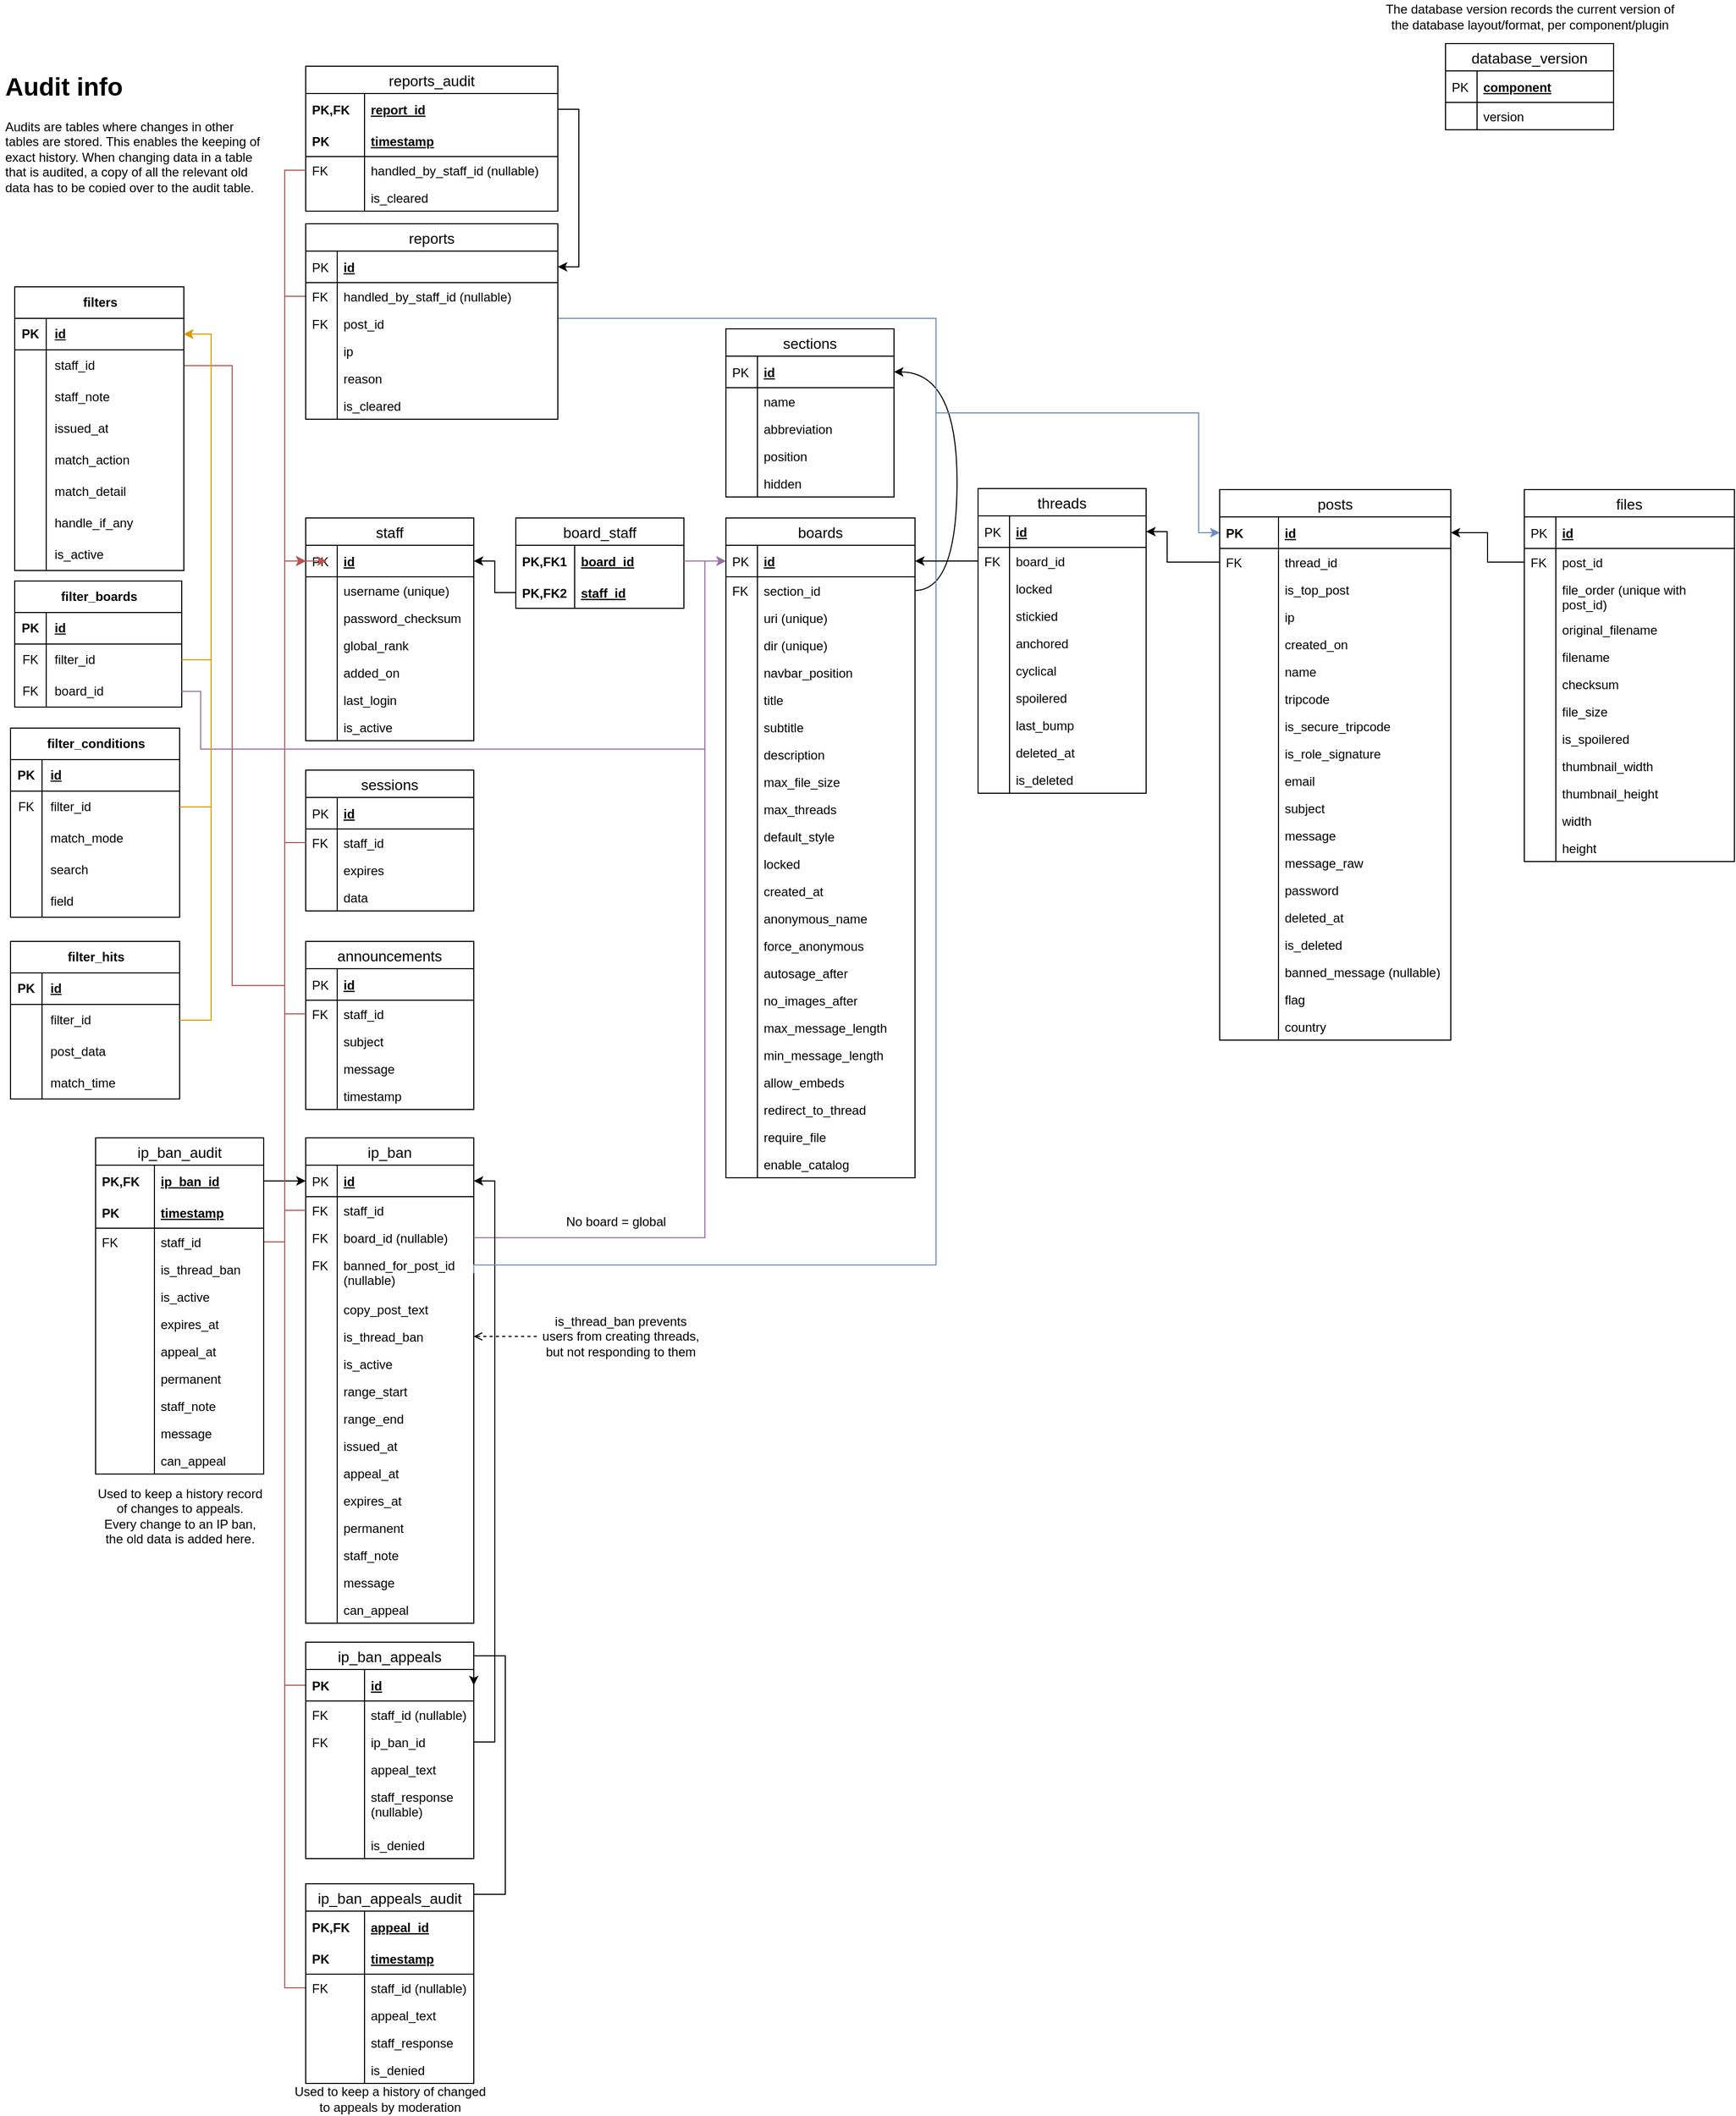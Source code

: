 <mxfile version="26.2.9">
  <diagram id="TVQ4taKJlGjEfO4J5nL0" name="Page-1">
    <mxGraphModel dx="2754" dy="2167" grid="1" gridSize="10" guides="1" tooltips="1" connect="1" arrows="1" fold="1" page="1" pageScale="1" pageWidth="850" pageHeight="1100" math="0" shadow="0">
      <root>
        <mxCell id="0" />
        <mxCell id="1" parent="0" />
        <mxCell id="PdcwpANUKP4F5l-W0EyN-1" value="staff" style="swimlane;fontStyle=0;childLayout=stackLayout;horizontal=1;startSize=26;horizontalStack=0;resizeParent=1;resizeParentMax=0;resizeLast=0;collapsible=1;marginBottom=0;align=center;fontSize=14;" parent="1" vertex="1">
          <mxGeometry x="60" y="80" width="160" height="212" as="geometry" />
        </mxCell>
        <mxCell id="PdcwpANUKP4F5l-W0EyN-2" value="id" style="shape=partialRectangle;top=0;left=0;right=0;bottom=1;align=left;verticalAlign=middle;fillColor=none;spacingLeft=34;spacingRight=4;overflow=hidden;rotatable=0;points=[[0,0.5],[1,0.5]];portConstraint=eastwest;dropTarget=0;fontStyle=5;fontSize=12;" parent="PdcwpANUKP4F5l-W0EyN-1" vertex="1">
          <mxGeometry y="26" width="160" height="30" as="geometry" />
        </mxCell>
        <mxCell id="PdcwpANUKP4F5l-W0EyN-3" value="PK" style="shape=partialRectangle;top=0;left=0;bottom=0;fillColor=none;align=left;verticalAlign=middle;spacingLeft=4;spacingRight=4;overflow=hidden;rotatable=0;points=[];portConstraint=eastwest;part=1;fontSize=12;" parent="PdcwpANUKP4F5l-W0EyN-2" vertex="1" connectable="0">
          <mxGeometry width="30" height="30" as="geometry" />
        </mxCell>
        <mxCell id="PdcwpANUKP4F5l-W0EyN-4" value="username (unique)" style="shape=partialRectangle;top=0;left=0;right=0;bottom=0;align=left;verticalAlign=top;fillColor=none;spacingLeft=34;spacingRight=4;overflow=hidden;rotatable=0;points=[[0,0.5],[1,0.5]];portConstraint=eastwest;dropTarget=0;fontSize=12;" parent="PdcwpANUKP4F5l-W0EyN-1" vertex="1">
          <mxGeometry y="56" width="160" height="26" as="geometry" />
        </mxCell>
        <mxCell id="PdcwpANUKP4F5l-W0EyN-5" value="" style="shape=partialRectangle;top=0;left=0;bottom=0;fillColor=none;align=left;verticalAlign=top;spacingLeft=4;spacingRight=4;overflow=hidden;rotatable=0;points=[];portConstraint=eastwest;part=1;fontSize=12;" parent="PdcwpANUKP4F5l-W0EyN-4" vertex="1" connectable="0">
          <mxGeometry width="30" height="26" as="geometry" />
        </mxCell>
        <mxCell id="PdcwpANUKP4F5l-W0EyN-6" value="password_checksum" style="shape=partialRectangle;top=0;left=0;right=0;bottom=0;align=left;verticalAlign=top;fillColor=none;spacingLeft=34;spacingRight=4;overflow=hidden;rotatable=0;points=[[0,0.5],[1,0.5]];portConstraint=eastwest;dropTarget=0;fontSize=12;" parent="PdcwpANUKP4F5l-W0EyN-1" vertex="1">
          <mxGeometry y="82" width="160" height="26" as="geometry" />
        </mxCell>
        <mxCell id="PdcwpANUKP4F5l-W0EyN-7" value="" style="shape=partialRectangle;top=0;left=0;bottom=0;fillColor=none;align=left;verticalAlign=top;spacingLeft=4;spacingRight=4;overflow=hidden;rotatable=0;points=[];portConstraint=eastwest;part=1;fontSize=12;" parent="PdcwpANUKP4F5l-W0EyN-6" vertex="1" connectable="0">
          <mxGeometry width="30" height="26" as="geometry" />
        </mxCell>
        <mxCell id="PdcwpANUKP4F5l-W0EyN-12" value="global_rank" style="shape=partialRectangle;top=0;left=0;right=0;bottom=0;align=left;verticalAlign=top;fillColor=none;spacingLeft=34;spacingRight=4;overflow=hidden;rotatable=0;points=[[0,0.5],[1,0.5]];portConstraint=eastwest;dropTarget=0;fontSize=12;" parent="PdcwpANUKP4F5l-W0EyN-1" vertex="1">
          <mxGeometry y="108" width="160" height="26" as="geometry" />
        </mxCell>
        <mxCell id="PdcwpANUKP4F5l-W0EyN-13" value="" style="shape=partialRectangle;top=0;left=0;bottom=0;fillColor=none;align=left;verticalAlign=top;spacingLeft=4;spacingRight=4;overflow=hidden;rotatable=0;points=[];portConstraint=eastwest;part=1;fontSize=12;" parent="PdcwpANUKP4F5l-W0EyN-12" vertex="1" connectable="0">
          <mxGeometry width="30" height="26" as="geometry" />
        </mxCell>
        <mxCell id="PdcwpANUKP4F5l-W0EyN-14" value="added_on" style="shape=partialRectangle;top=0;left=0;right=0;bottom=0;align=left;verticalAlign=top;fillColor=none;spacingLeft=34;spacingRight=4;overflow=hidden;rotatable=0;points=[[0,0.5],[1,0.5]];portConstraint=eastwest;dropTarget=0;fontSize=12;" parent="PdcwpANUKP4F5l-W0EyN-1" vertex="1">
          <mxGeometry y="134" width="160" height="26" as="geometry" />
        </mxCell>
        <mxCell id="PdcwpANUKP4F5l-W0EyN-15" value="" style="shape=partialRectangle;top=0;left=0;bottom=0;fillColor=none;align=left;verticalAlign=top;spacingLeft=4;spacingRight=4;overflow=hidden;rotatable=0;points=[];portConstraint=eastwest;part=1;fontSize=12;" parent="PdcwpANUKP4F5l-W0EyN-14" vertex="1" connectable="0">
          <mxGeometry width="30" height="26" as="geometry" />
        </mxCell>
        <mxCell id="PdcwpANUKP4F5l-W0EyN-16" value="last_login" style="shape=partialRectangle;top=0;left=0;right=0;bottom=0;align=left;verticalAlign=top;fillColor=none;spacingLeft=34;spacingRight=4;overflow=hidden;rotatable=0;points=[[0,0.5],[1,0.5]];portConstraint=eastwest;dropTarget=0;fontSize=12;" parent="PdcwpANUKP4F5l-W0EyN-1" vertex="1">
          <mxGeometry y="160" width="160" height="26" as="geometry" />
        </mxCell>
        <mxCell id="PdcwpANUKP4F5l-W0EyN-17" value="" style="shape=partialRectangle;top=0;left=0;bottom=0;fillColor=none;align=left;verticalAlign=top;spacingLeft=4;spacingRight=4;overflow=hidden;rotatable=0;points=[];portConstraint=eastwest;part=1;fontSize=12;" parent="PdcwpANUKP4F5l-W0EyN-16" vertex="1" connectable="0">
          <mxGeometry width="30" height="26" as="geometry" />
        </mxCell>
        <mxCell id="PdcwpANUKP4F5l-W0EyN-18" value="is_active" style="shape=partialRectangle;top=0;left=0;right=0;bottom=0;align=left;verticalAlign=top;fillColor=none;spacingLeft=34;spacingRight=4;overflow=hidden;rotatable=0;points=[[0,0.5],[1,0.5]];portConstraint=eastwest;dropTarget=0;fontSize=12;" parent="PdcwpANUKP4F5l-W0EyN-1" vertex="1">
          <mxGeometry y="186" width="160" height="26" as="geometry" />
        </mxCell>
        <mxCell id="PdcwpANUKP4F5l-W0EyN-19" value="" style="shape=partialRectangle;top=0;left=0;bottom=0;fillColor=none;align=left;verticalAlign=top;spacingLeft=4;spacingRight=4;overflow=hidden;rotatable=0;points=[];portConstraint=eastwest;part=1;fontSize=12;" parent="PdcwpANUKP4F5l-W0EyN-18" vertex="1" connectable="0">
          <mxGeometry width="30" height="26" as="geometry" />
        </mxCell>
        <mxCell id="PdcwpANUKP4F5l-W0EyN-24" value="sessions" style="swimlane;fontStyle=0;childLayout=stackLayout;horizontal=1;startSize=26;horizontalStack=0;resizeParent=1;resizeParentMax=0;resizeLast=0;collapsible=1;marginBottom=0;align=center;fontSize=14;" parent="1" vertex="1">
          <mxGeometry x="60" y="320" width="160" height="134" as="geometry" />
        </mxCell>
        <mxCell id="PdcwpANUKP4F5l-W0EyN-25" value="id" style="shape=partialRectangle;top=0;left=0;right=0;bottom=1;align=left;verticalAlign=middle;fillColor=none;spacingLeft=34;spacingRight=4;overflow=hidden;rotatable=0;points=[[0,0.5],[1,0.5]];portConstraint=eastwest;dropTarget=0;fontStyle=5;fontSize=12;" parent="PdcwpANUKP4F5l-W0EyN-24" vertex="1">
          <mxGeometry y="26" width="160" height="30" as="geometry" />
        </mxCell>
        <mxCell id="PdcwpANUKP4F5l-W0EyN-26" value="PK" style="shape=partialRectangle;top=0;left=0;bottom=0;fillColor=none;align=left;verticalAlign=middle;spacingLeft=4;spacingRight=4;overflow=hidden;rotatable=0;points=[];portConstraint=eastwest;part=1;fontSize=12;" parent="PdcwpANUKP4F5l-W0EyN-25" vertex="1" connectable="0">
          <mxGeometry width="30" height="30" as="geometry" />
        </mxCell>
        <mxCell id="PdcwpANUKP4F5l-W0EyN-31" value="staff_id" style="shape=partialRectangle;top=0;left=0;right=0;bottom=0;align=left;verticalAlign=top;fillColor=none;spacingLeft=34;spacingRight=4;overflow=hidden;rotatable=0;points=[[0,0.5],[1,0.5]];portConstraint=eastwest;dropTarget=0;fontSize=12;" parent="PdcwpANUKP4F5l-W0EyN-24" vertex="1">
          <mxGeometry y="56" width="160" height="26" as="geometry" />
        </mxCell>
        <mxCell id="PdcwpANUKP4F5l-W0EyN-32" value="FK" style="shape=partialRectangle;top=0;left=0;bottom=0;fillColor=none;align=left;verticalAlign=top;spacingLeft=4;spacingRight=4;overflow=hidden;rotatable=0;points=[];portConstraint=eastwest;part=1;fontSize=12;" parent="PdcwpANUKP4F5l-W0EyN-31" vertex="1" connectable="0">
          <mxGeometry width="30" height="26" as="geometry" />
        </mxCell>
        <mxCell id="PdcwpANUKP4F5l-W0EyN-27" value="expires" style="shape=partialRectangle;top=0;left=0;right=0;bottom=0;align=left;verticalAlign=top;fillColor=none;spacingLeft=34;spacingRight=4;overflow=hidden;rotatable=0;points=[[0,0.5],[1,0.5]];portConstraint=eastwest;dropTarget=0;fontSize=12;" parent="PdcwpANUKP4F5l-W0EyN-24" vertex="1">
          <mxGeometry y="82" width="160" height="26" as="geometry" />
        </mxCell>
        <mxCell id="PdcwpANUKP4F5l-W0EyN-28" value="" style="shape=partialRectangle;top=0;left=0;bottom=0;fillColor=none;align=left;verticalAlign=top;spacingLeft=4;spacingRight=4;overflow=hidden;rotatable=0;points=[];portConstraint=eastwest;part=1;fontSize=12;" parent="PdcwpANUKP4F5l-W0EyN-27" vertex="1" connectable="0">
          <mxGeometry width="30" height="26" as="geometry" />
        </mxCell>
        <mxCell id="PdcwpANUKP4F5l-W0EyN-29" value="data" style="shape=partialRectangle;top=0;left=0;right=0;bottom=0;align=left;verticalAlign=top;fillColor=none;spacingLeft=34;spacingRight=4;overflow=hidden;rotatable=0;points=[[0,0.5],[1,0.5]];portConstraint=eastwest;dropTarget=0;fontSize=12;" parent="PdcwpANUKP4F5l-W0EyN-24" vertex="1">
          <mxGeometry y="108" width="160" height="26" as="geometry" />
        </mxCell>
        <mxCell id="PdcwpANUKP4F5l-W0EyN-30" value="" style="shape=partialRectangle;top=0;left=0;bottom=0;fillColor=none;align=left;verticalAlign=top;spacingLeft=4;spacingRight=4;overflow=hidden;rotatable=0;points=[];portConstraint=eastwest;part=1;fontSize=12;" parent="PdcwpANUKP4F5l-W0EyN-29" vertex="1" connectable="0">
          <mxGeometry width="30" height="26" as="geometry" />
        </mxCell>
        <mxCell id="PdcwpANUKP4F5l-W0EyN-39" style="edgeStyle=orthogonalEdgeStyle;rounded=0;orthogonalLoop=1;jettySize=auto;html=1;exitX=0;exitY=0.5;exitDx=0;exitDy=0;entryX=0;entryY=0.5;entryDx=0;entryDy=0;fillColor=#f8cecc;strokeColor=#b85450;" parent="1" source="PdcwpANUKP4F5l-W0EyN-31" target="PdcwpANUKP4F5l-W0EyN-2" edge="1">
          <mxGeometry relative="1" as="geometry" />
        </mxCell>
        <mxCell id="PdcwpANUKP4F5l-W0EyN-94" value="board_staff" style="swimlane;fontStyle=0;childLayout=stackLayout;horizontal=1;startSize=26;horizontalStack=0;resizeParent=1;resizeParentMax=0;resizeLast=0;collapsible=1;marginBottom=0;align=center;fontSize=14;" parent="1" vertex="1">
          <mxGeometry x="260" y="80" width="160" height="86" as="geometry" />
        </mxCell>
        <mxCell id="PdcwpANUKP4F5l-W0EyN-95" value="board_id" style="shape=partialRectangle;top=0;left=0;right=0;bottom=0;align=left;verticalAlign=middle;fillColor=none;spacingLeft=60;spacingRight=4;overflow=hidden;rotatable=0;points=[[0,0.5],[1,0.5]];portConstraint=eastwest;dropTarget=0;fontStyle=5;fontSize=12;" parent="PdcwpANUKP4F5l-W0EyN-94" vertex="1">
          <mxGeometry y="26" width="160" height="30" as="geometry" />
        </mxCell>
        <mxCell id="PdcwpANUKP4F5l-W0EyN-96" value="PK,FK1" style="shape=partialRectangle;fontStyle=1;top=0;left=0;bottom=0;fillColor=none;align=left;verticalAlign=middle;spacingLeft=4;spacingRight=4;overflow=hidden;rotatable=0;points=[];portConstraint=eastwest;part=1;fontSize=12;" parent="PdcwpANUKP4F5l-W0EyN-95" vertex="1" connectable="0">
          <mxGeometry width="56" height="30" as="geometry" />
        </mxCell>
        <mxCell id="PdcwpANUKP4F5l-W0EyN-97" value="staff_id" style="shape=partialRectangle;top=0;left=0;right=0;bottom=1;align=left;verticalAlign=middle;fillColor=none;spacingLeft=60;spacingRight=4;overflow=hidden;rotatable=0;points=[[0,0.5],[1,0.5]];portConstraint=eastwest;dropTarget=0;fontStyle=5;fontSize=12;" parent="PdcwpANUKP4F5l-W0EyN-94" vertex="1">
          <mxGeometry y="56" width="160" height="30" as="geometry" />
        </mxCell>
        <mxCell id="PdcwpANUKP4F5l-W0EyN-98" value="PK,FK2" style="shape=partialRectangle;fontStyle=1;top=0;left=0;bottom=0;fillColor=none;align=left;verticalAlign=middle;spacingLeft=4;spacingRight=4;overflow=hidden;rotatable=0;points=[];portConstraint=eastwest;part=1;fontSize=12;" parent="PdcwpANUKP4F5l-W0EyN-97" vertex="1" connectable="0">
          <mxGeometry width="56" height="30" as="geometry" />
        </mxCell>
        <mxCell id="PdcwpANUKP4F5l-W0EyN-101" style="edgeStyle=orthogonalEdgeStyle;rounded=0;orthogonalLoop=1;jettySize=auto;html=1;exitX=0;exitY=0.5;exitDx=0;exitDy=0;entryX=1;entryY=0.5;entryDx=0;entryDy=0;" parent="1" source="PdcwpANUKP4F5l-W0EyN-97" target="PdcwpANUKP4F5l-W0EyN-2" edge="1">
          <mxGeometry relative="1" as="geometry" />
        </mxCell>
        <mxCell id="PdcwpANUKP4F5l-W0EyN-102" style="edgeStyle=orthogonalEdgeStyle;rounded=0;orthogonalLoop=1;jettySize=auto;html=1;exitX=1;exitY=0.5;exitDx=0;exitDy=0;entryX=0;entryY=0.5;entryDx=0;entryDy=0;fillColor=#e1d5e7;strokeColor=#9673a6;" parent="1" source="PdcwpANUKP4F5l-W0EyN-95" target="PdcwpANUKP4F5l-W0EyN-41" edge="1">
          <mxGeometry relative="1" as="geometry" />
        </mxCell>
        <mxCell id="PdcwpANUKP4F5l-W0EyN-118" style="edgeStyle=orthogonalEdgeStyle;rounded=0;orthogonalLoop=1;jettySize=auto;html=1;exitX=1;exitY=0.5;exitDx=0;exitDy=0;entryX=1;entryY=0.5;entryDx=0;entryDy=0;curved=1;" parent="1" source="PdcwpANUKP4F5l-W0EyN-43" target="PdcwpANUKP4F5l-W0EyN-104" edge="1">
          <mxGeometry relative="1" as="geometry">
            <Array as="points">
              <mxPoint x="680" y="149" />
              <mxPoint x="680" y="-59" />
            </Array>
          </mxGeometry>
        </mxCell>
        <mxCell id="PdcwpANUKP4F5l-W0EyN-216" style="edgeStyle=orthogonalEdgeStyle;rounded=0;orthogonalLoop=1;jettySize=auto;html=1;exitX=0;exitY=0.5;exitDx=0;exitDy=0;entryX=1;entryY=0.5;entryDx=0;entryDy=0;" parent="1" source="PdcwpANUKP4F5l-W0EyN-208" target="PdcwpANUKP4F5l-W0EyN-135" edge="1">
          <mxGeometry relative="1" as="geometry" />
        </mxCell>
        <mxCell id="PdcwpANUKP4F5l-W0EyN-240" style="edgeStyle=orthogonalEdgeStyle;rounded=0;orthogonalLoop=1;jettySize=auto;html=1;exitX=0;exitY=0.5;exitDx=0;exitDy=0;entryX=0;entryY=0.5;entryDx=0;entryDy=0;fillColor=#f8cecc;strokeColor=#b85450;" parent="1" source="PdcwpANUKP4F5l-W0EyN-238" target="PdcwpANUKP4F5l-W0EyN-2" edge="1">
          <mxGeometry relative="1" as="geometry">
            <mxPoint x="170" y="30" as="targetPoint" />
          </mxGeometry>
        </mxCell>
        <mxCell id="PdcwpANUKP4F5l-W0EyN-243" style="edgeStyle=orthogonalEdgeStyle;rounded=0;orthogonalLoop=1;jettySize=auto;html=1;exitX=1;exitY=0.5;exitDx=0;exitDy=0;entryX=0;entryY=0.5;entryDx=0;entryDy=0;fillColor=#dae8fc;strokeColor=#6c8ebf;" parent="1" source="PdcwpANUKP4F5l-W0EyN-228" target="PdcwpANUKP4F5l-W0EyN-135" edge="1">
          <mxGeometry relative="1" as="geometry">
            <Array as="points">
              <mxPoint x="300" y="-110" />
              <mxPoint x="660" y="-110" />
              <mxPoint x="660" y="-20" />
              <mxPoint x="910" y="-20" />
              <mxPoint x="910" y="94" />
            </Array>
          </mxGeometry>
        </mxCell>
        <mxCell id="PdcwpANUKP4F5l-W0EyN-244" value="announcements" style="swimlane;fontStyle=0;childLayout=stackLayout;horizontal=1;startSize=26;horizontalStack=0;resizeParent=1;resizeParentMax=0;resizeLast=0;collapsible=1;marginBottom=0;align=center;fontSize=14;" parent="1" vertex="1">
          <mxGeometry x="60" y="483" width="160" height="160" as="geometry" />
        </mxCell>
        <mxCell id="PdcwpANUKP4F5l-W0EyN-245" value="id" style="shape=partialRectangle;top=0;left=0;right=0;bottom=1;align=left;verticalAlign=middle;fillColor=none;spacingLeft=34;spacingRight=4;overflow=hidden;rotatable=0;points=[[0,0.5],[1,0.5]];portConstraint=eastwest;dropTarget=0;fontStyle=5;fontSize=12;" parent="PdcwpANUKP4F5l-W0EyN-244" vertex="1">
          <mxGeometry y="26" width="160" height="30" as="geometry" />
        </mxCell>
        <mxCell id="PdcwpANUKP4F5l-W0EyN-246" value="PK" style="shape=partialRectangle;top=0;left=0;bottom=0;fillColor=none;align=left;verticalAlign=middle;spacingLeft=4;spacingRight=4;overflow=hidden;rotatable=0;points=[];portConstraint=eastwest;part=1;fontSize=12;" parent="PdcwpANUKP4F5l-W0EyN-245" vertex="1" connectable="0">
          <mxGeometry width="30" height="30" as="geometry" />
        </mxCell>
        <mxCell id="PdcwpANUKP4F5l-W0EyN-247" value="staff_id" style="shape=partialRectangle;top=0;left=0;right=0;bottom=0;align=left;verticalAlign=top;fillColor=none;spacingLeft=34;spacingRight=4;overflow=hidden;rotatable=0;points=[[0,0.5],[1,0.5]];portConstraint=eastwest;dropTarget=0;fontSize=12;" parent="PdcwpANUKP4F5l-W0EyN-244" vertex="1">
          <mxGeometry y="56" width="160" height="26" as="geometry" />
        </mxCell>
        <mxCell id="PdcwpANUKP4F5l-W0EyN-248" value="FK" style="shape=partialRectangle;top=0;left=0;bottom=0;fillColor=none;align=left;verticalAlign=top;spacingLeft=4;spacingRight=4;overflow=hidden;rotatable=0;points=[];portConstraint=eastwest;part=1;fontSize=12;" parent="PdcwpANUKP4F5l-W0EyN-247" vertex="1" connectable="0">
          <mxGeometry width="30" height="26" as="geometry" />
        </mxCell>
        <mxCell id="PdcwpANUKP4F5l-W0EyN-249" value="subject" style="shape=partialRectangle;top=0;left=0;right=0;bottom=0;align=left;verticalAlign=top;fillColor=none;spacingLeft=34;spacingRight=4;overflow=hidden;rotatable=0;points=[[0,0.5],[1,0.5]];portConstraint=eastwest;dropTarget=0;fontSize=12;" parent="PdcwpANUKP4F5l-W0EyN-244" vertex="1">
          <mxGeometry y="82" width="160" height="26" as="geometry" />
        </mxCell>
        <mxCell id="PdcwpANUKP4F5l-W0EyN-250" value="" style="shape=partialRectangle;top=0;left=0;bottom=0;fillColor=none;align=left;verticalAlign=top;spacingLeft=4;spacingRight=4;overflow=hidden;rotatable=0;points=[];portConstraint=eastwest;part=1;fontSize=12;" parent="PdcwpANUKP4F5l-W0EyN-249" vertex="1" connectable="0">
          <mxGeometry width="30" height="26" as="geometry" />
        </mxCell>
        <mxCell id="PdcwpANUKP4F5l-W0EyN-251" value="message" style="shape=partialRectangle;top=0;left=0;right=0;bottom=0;align=left;verticalAlign=top;fillColor=none;spacingLeft=34;spacingRight=4;overflow=hidden;rotatable=0;points=[[0,0.5],[1,0.5]];portConstraint=eastwest;dropTarget=0;fontSize=12;" parent="PdcwpANUKP4F5l-W0EyN-244" vertex="1">
          <mxGeometry y="108" width="160" height="26" as="geometry" />
        </mxCell>
        <mxCell id="PdcwpANUKP4F5l-W0EyN-252" value="" style="shape=partialRectangle;top=0;left=0;bottom=0;fillColor=none;align=left;verticalAlign=top;spacingLeft=4;spacingRight=4;overflow=hidden;rotatable=0;points=[];portConstraint=eastwest;part=1;fontSize=12;" parent="PdcwpANUKP4F5l-W0EyN-251" vertex="1" connectable="0">
          <mxGeometry width="30" height="26" as="geometry" />
        </mxCell>
        <mxCell id="PdcwpANUKP4F5l-W0EyN-254" value="timestamp" style="shape=partialRectangle;top=0;left=0;right=0;bottom=0;align=left;verticalAlign=top;fillColor=none;spacingLeft=34;spacingRight=4;overflow=hidden;rotatable=0;points=[[0,0.5],[1,0.5]];portConstraint=eastwest;dropTarget=0;fontSize=12;" parent="PdcwpANUKP4F5l-W0EyN-244" vertex="1">
          <mxGeometry y="134" width="160" height="26" as="geometry" />
        </mxCell>
        <mxCell id="PdcwpANUKP4F5l-W0EyN-255" value="" style="shape=partialRectangle;top=0;left=0;bottom=0;fillColor=none;align=left;verticalAlign=top;spacingLeft=4;spacingRight=4;overflow=hidden;rotatable=0;points=[];portConstraint=eastwest;part=1;fontSize=12;" parent="PdcwpANUKP4F5l-W0EyN-254" vertex="1" connectable="0">
          <mxGeometry width="30" height="26" as="geometry" />
        </mxCell>
        <mxCell id="PdcwpANUKP4F5l-W0EyN-253" style="edgeStyle=orthogonalEdgeStyle;rounded=0;orthogonalLoop=1;jettySize=auto;html=1;exitX=0;exitY=0.5;exitDx=0;exitDy=0;entryX=0;entryY=0.5;entryDx=0;entryDy=0;fillColor=#f8cecc;strokeColor=#b85450;" parent="1" source="PdcwpANUKP4F5l-W0EyN-247" target="PdcwpANUKP4F5l-W0EyN-2" edge="1">
          <mxGeometry relative="1" as="geometry" />
        </mxCell>
        <mxCell id="PdcwpANUKP4F5l-W0EyN-266" value="ip_ban" style="swimlane;fontStyle=0;childLayout=stackLayout;horizontal=1;startSize=26;horizontalStack=0;resizeParent=1;resizeParentMax=0;resizeLast=0;collapsible=1;marginBottom=0;align=center;fontSize=14;strokeColor=#000000;fillColor=none;" parent="1" vertex="1">
          <mxGeometry x="60" y="670" width="160" height="462" as="geometry" />
        </mxCell>
        <mxCell id="PdcwpANUKP4F5l-W0EyN-267" value="id" style="shape=partialRectangle;top=0;left=0;right=0;bottom=1;align=left;verticalAlign=middle;fillColor=none;spacingLeft=34;spacingRight=4;overflow=hidden;rotatable=0;points=[[0,0.5],[1,0.5]];portConstraint=eastwest;dropTarget=0;fontStyle=5;fontSize=12;" parent="PdcwpANUKP4F5l-W0EyN-266" vertex="1">
          <mxGeometry y="26" width="160" height="30" as="geometry" />
        </mxCell>
        <mxCell id="PdcwpANUKP4F5l-W0EyN-268" value="PK" style="shape=partialRectangle;top=0;left=0;bottom=0;fillColor=none;align=left;verticalAlign=middle;spacingLeft=4;spacingRight=4;overflow=hidden;rotatable=0;points=[];portConstraint=eastwest;part=1;fontSize=12;" parent="PdcwpANUKP4F5l-W0EyN-267" vertex="1" connectable="0">
          <mxGeometry width="30" height="30" as="geometry" />
        </mxCell>
        <mxCell id="PdcwpANUKP4F5l-W0EyN-269" value="staff_id" style="shape=partialRectangle;top=0;left=0;right=0;bottom=0;align=left;verticalAlign=top;fillColor=none;spacingLeft=34;spacingRight=4;overflow=hidden;rotatable=0;points=[[0,0.5],[1,0.5]];portConstraint=eastwest;dropTarget=0;fontSize=12;" parent="PdcwpANUKP4F5l-W0EyN-266" vertex="1">
          <mxGeometry y="56" width="160" height="26" as="geometry" />
        </mxCell>
        <mxCell id="PdcwpANUKP4F5l-W0EyN-270" value="FK" style="shape=partialRectangle;top=0;left=0;bottom=0;fillColor=none;align=left;verticalAlign=top;spacingLeft=4;spacingRight=4;overflow=hidden;rotatable=0;points=[];portConstraint=eastwest;part=1;fontSize=12;" parent="PdcwpANUKP4F5l-W0EyN-269" vertex="1" connectable="0">
          <mxGeometry width="30" height="26" as="geometry" />
        </mxCell>
        <mxCell id="g8VmcGA17cuox0www8EO-1" value="board_id (nullable)" style="shape=partialRectangle;top=0;left=0;right=0;bottom=0;align=left;verticalAlign=top;fillColor=none;spacingLeft=34;spacingRight=4;overflow=hidden;rotatable=0;points=[[0,0.5],[1,0.5]];portConstraint=eastwest;dropTarget=0;fontSize=12;" parent="PdcwpANUKP4F5l-W0EyN-266" vertex="1">
          <mxGeometry y="82" width="160" height="26" as="geometry" />
        </mxCell>
        <mxCell id="g8VmcGA17cuox0www8EO-2" value="FK" style="shape=partialRectangle;top=0;left=0;bottom=0;fillColor=none;align=left;verticalAlign=top;spacingLeft=4;spacingRight=4;overflow=hidden;rotatable=0;points=[];portConstraint=eastwest;part=1;fontSize=12;" parent="g8VmcGA17cuox0www8EO-1" vertex="1" connectable="0">
          <mxGeometry width="30" height="26" as="geometry" />
        </mxCell>
        <mxCell id="PdcwpANUKP4F5l-W0EyN-304" value="banned_for_post_id &#xa;(nullable)" style="shape=partialRectangle;top=0;left=0;right=0;bottom=0;align=left;verticalAlign=top;fillColor=none;spacingLeft=34;spacingRight=4;overflow=hidden;rotatable=0;points=[[0,0.5],[1,0.5]];portConstraint=eastwest;dropTarget=0;fontSize=12;" parent="PdcwpANUKP4F5l-W0EyN-266" vertex="1">
          <mxGeometry y="108" width="160" height="42" as="geometry" />
        </mxCell>
        <mxCell id="PdcwpANUKP4F5l-W0EyN-305" value="FK" style="shape=partialRectangle;top=0;left=0;bottom=0;fillColor=none;align=left;verticalAlign=top;spacingLeft=4;spacingRight=4;overflow=hidden;rotatable=0;points=[];portConstraint=eastwest;part=1;fontSize=12;" parent="PdcwpANUKP4F5l-W0EyN-304" vertex="1" connectable="0">
          <mxGeometry width="30" height="42" as="geometry" />
        </mxCell>
        <mxCell id="g8VmcGA17cuox0www8EO-4" value="copy_post_text" style="shape=partialRectangle;top=0;left=0;right=0;bottom=0;align=left;verticalAlign=top;fillColor=none;spacingLeft=34;spacingRight=4;overflow=hidden;rotatable=0;points=[[0,0.5],[1,0.5]];portConstraint=eastwest;dropTarget=0;fontSize=12;" parent="PdcwpANUKP4F5l-W0EyN-266" vertex="1">
          <mxGeometry y="150" width="160" height="26" as="geometry" />
        </mxCell>
        <mxCell id="g8VmcGA17cuox0www8EO-5" value="" style="shape=partialRectangle;top=0;left=0;bottom=0;fillColor=none;align=left;verticalAlign=top;spacingLeft=4;spacingRight=4;overflow=hidden;rotatable=0;points=[];portConstraint=eastwest;part=1;fontSize=12;" parent="g8VmcGA17cuox0www8EO-4" vertex="1" connectable="0">
          <mxGeometry width="30" height="26" as="geometry" />
        </mxCell>
        <mxCell id="TF5FgemrTmf695QHS418-1" value="is_thread_ban" style="shape=partialRectangle;top=0;left=0;right=0;bottom=0;align=left;verticalAlign=top;fillColor=none;spacingLeft=34;spacingRight=4;overflow=hidden;rotatable=0;points=[[0,0.5],[1,0.5]];portConstraint=eastwest;dropTarget=0;fontSize=12;" parent="PdcwpANUKP4F5l-W0EyN-266" vertex="1">
          <mxGeometry y="176" width="160" height="26" as="geometry" />
        </mxCell>
        <mxCell id="TF5FgemrTmf695QHS418-2" value="" style="shape=partialRectangle;top=0;left=0;bottom=0;fillColor=none;align=left;verticalAlign=top;spacingLeft=4;spacingRight=4;overflow=hidden;rotatable=0;points=[];portConstraint=eastwest;part=1;fontSize=12;" parent="TF5FgemrTmf695QHS418-1" vertex="1" connectable="0">
          <mxGeometry width="30" height="26" as="geometry" />
        </mxCell>
        <mxCell id="PdcwpANUKP4F5l-W0EyN-289" value="is_active" style="shape=partialRectangle;top=0;left=0;right=0;bottom=0;align=left;verticalAlign=top;fillColor=none;spacingLeft=34;spacingRight=4;overflow=hidden;rotatable=0;points=[[0,0.5],[1,0.5]];portConstraint=eastwest;dropTarget=0;fontSize=12;" parent="PdcwpANUKP4F5l-W0EyN-266" vertex="1">
          <mxGeometry y="202" width="160" height="26" as="geometry" />
        </mxCell>
        <mxCell id="PdcwpANUKP4F5l-W0EyN-290" value="" style="shape=partialRectangle;top=0;left=0;bottom=0;fillColor=none;align=left;verticalAlign=top;spacingLeft=4;spacingRight=4;overflow=hidden;rotatable=0;points=[];portConstraint=eastwest;part=1;fontSize=12;" parent="PdcwpANUKP4F5l-W0EyN-289" vertex="1" connectable="0">
          <mxGeometry width="30" height="26" as="geometry" />
        </mxCell>
        <mxCell id="PdcwpANUKP4F5l-W0EyN-271" value="range_start" style="shape=partialRectangle;top=0;left=0;right=0;bottom=0;align=left;verticalAlign=top;fillColor=none;spacingLeft=34;spacingRight=4;overflow=hidden;rotatable=0;points=[[0,0.5],[1,0.5]];portConstraint=eastwest;dropTarget=0;fontSize=12;" parent="PdcwpANUKP4F5l-W0EyN-266" vertex="1">
          <mxGeometry y="228" width="160" height="26" as="geometry" />
        </mxCell>
        <mxCell id="PdcwpANUKP4F5l-W0EyN-272" value="" style="shape=partialRectangle;top=0;left=0;bottom=0;fillColor=none;align=left;verticalAlign=top;spacingLeft=4;spacingRight=4;overflow=hidden;rotatable=0;points=[];portConstraint=eastwest;part=1;fontSize=12;" parent="PdcwpANUKP4F5l-W0EyN-271" vertex="1" connectable="0">
          <mxGeometry width="30" height="26" as="geometry" />
        </mxCell>
        <mxCell id="3aW1d9BRP5cUNr9OOUW6-1" value="range_end" style="shape=partialRectangle;top=0;left=0;right=0;bottom=0;align=left;verticalAlign=top;fillColor=none;spacingLeft=34;spacingRight=4;overflow=hidden;rotatable=0;points=[[0,0.5],[1,0.5]];portConstraint=eastwest;dropTarget=0;fontSize=12;" parent="PdcwpANUKP4F5l-W0EyN-266" vertex="1">
          <mxGeometry y="254" width="160" height="26" as="geometry" />
        </mxCell>
        <mxCell id="3aW1d9BRP5cUNr9OOUW6-2" value="" style="shape=partialRectangle;top=0;left=0;bottom=0;fillColor=none;align=left;verticalAlign=top;spacingLeft=4;spacingRight=4;overflow=hidden;rotatable=0;points=[];portConstraint=eastwest;part=1;fontSize=12;" parent="3aW1d9BRP5cUNr9OOUW6-1" vertex="1" connectable="0">
          <mxGeometry width="30" height="26" as="geometry" />
        </mxCell>
        <mxCell id="PdcwpANUKP4F5l-W0EyN-273" value="issued_at" style="shape=partialRectangle;top=0;left=0;right=0;bottom=0;align=left;verticalAlign=top;fillColor=none;spacingLeft=34;spacingRight=4;overflow=hidden;rotatable=0;points=[[0,0.5],[1,0.5]];portConstraint=eastwest;dropTarget=0;fontSize=12;" parent="PdcwpANUKP4F5l-W0EyN-266" vertex="1">
          <mxGeometry y="280" width="160" height="26" as="geometry" />
        </mxCell>
        <mxCell id="PdcwpANUKP4F5l-W0EyN-274" value="" style="shape=partialRectangle;top=0;left=0;bottom=0;fillColor=none;align=left;verticalAlign=top;spacingLeft=4;spacingRight=4;overflow=hidden;rotatable=0;points=[];portConstraint=eastwest;part=1;fontSize=12;" parent="PdcwpANUKP4F5l-W0EyN-273" vertex="1" connectable="0">
          <mxGeometry width="30" height="26" as="geometry" />
        </mxCell>
        <mxCell id="PdcwpANUKP4F5l-W0EyN-277" value="appeal_at" style="shape=partialRectangle;top=0;left=0;right=0;bottom=0;align=left;verticalAlign=top;fillColor=none;spacingLeft=34;spacingRight=4;overflow=hidden;rotatable=0;points=[[0,0.5],[1,0.5]];portConstraint=eastwest;dropTarget=0;fontSize=12;" parent="PdcwpANUKP4F5l-W0EyN-266" vertex="1">
          <mxGeometry y="306" width="160" height="26" as="geometry" />
        </mxCell>
        <mxCell id="PdcwpANUKP4F5l-W0EyN-278" value="" style="shape=partialRectangle;top=0;left=0;bottom=0;fillColor=none;align=left;verticalAlign=top;spacingLeft=4;spacingRight=4;overflow=hidden;rotatable=0;points=[];portConstraint=eastwest;part=1;fontSize=12;" parent="PdcwpANUKP4F5l-W0EyN-277" vertex="1" connectable="0">
          <mxGeometry width="30" height="26" as="geometry" />
        </mxCell>
        <mxCell id="PdcwpANUKP4F5l-W0EyN-279" value="expires_at" style="shape=partialRectangle;top=0;left=0;right=0;bottom=0;align=left;verticalAlign=top;fillColor=none;spacingLeft=34;spacingRight=4;overflow=hidden;rotatable=0;points=[[0,0.5],[1,0.5]];portConstraint=eastwest;dropTarget=0;fontSize=12;" parent="PdcwpANUKP4F5l-W0EyN-266" vertex="1">
          <mxGeometry y="332" width="160" height="26" as="geometry" />
        </mxCell>
        <mxCell id="PdcwpANUKP4F5l-W0EyN-280" value="" style="shape=partialRectangle;top=0;left=0;bottom=0;fillColor=none;align=left;verticalAlign=top;spacingLeft=4;spacingRight=4;overflow=hidden;rotatable=0;points=[];portConstraint=eastwest;part=1;fontSize=12;" parent="PdcwpANUKP4F5l-W0EyN-279" vertex="1" connectable="0">
          <mxGeometry width="30" height="26" as="geometry" />
        </mxCell>
        <mxCell id="PdcwpANUKP4F5l-W0EyN-302" value="permanent" style="shape=partialRectangle;top=0;left=0;right=0;bottom=0;align=left;verticalAlign=top;fillColor=none;spacingLeft=34;spacingRight=4;overflow=hidden;rotatable=0;points=[[0,0.5],[1,0.5]];portConstraint=eastwest;dropTarget=0;fontSize=12;" parent="PdcwpANUKP4F5l-W0EyN-266" vertex="1">
          <mxGeometry y="358" width="160" height="26" as="geometry" />
        </mxCell>
        <mxCell id="PdcwpANUKP4F5l-W0EyN-303" value="" style="shape=partialRectangle;top=0;left=0;bottom=0;fillColor=none;align=left;verticalAlign=top;spacingLeft=4;spacingRight=4;overflow=hidden;rotatable=0;points=[];portConstraint=eastwest;part=1;fontSize=12;" parent="PdcwpANUKP4F5l-W0EyN-302" vertex="1" connectable="0">
          <mxGeometry width="30" height="26" as="geometry" />
        </mxCell>
        <mxCell id="PdcwpANUKP4F5l-W0EyN-281" value="staff_note" style="shape=partialRectangle;top=0;left=0;right=0;bottom=0;align=left;verticalAlign=top;fillColor=none;spacingLeft=34;spacingRight=4;overflow=hidden;rotatable=0;points=[[0,0.5],[1,0.5]];portConstraint=eastwest;dropTarget=0;fontSize=12;" parent="PdcwpANUKP4F5l-W0EyN-266" vertex="1">
          <mxGeometry y="384" width="160" height="26" as="geometry" />
        </mxCell>
        <mxCell id="PdcwpANUKP4F5l-W0EyN-282" value="" style="shape=partialRectangle;top=0;left=0;bottom=0;fillColor=none;align=left;verticalAlign=top;spacingLeft=4;spacingRight=4;overflow=hidden;rotatable=0;points=[];portConstraint=eastwest;part=1;fontSize=12;" parent="PdcwpANUKP4F5l-W0EyN-281" vertex="1" connectable="0">
          <mxGeometry width="30" height="26" as="geometry" />
        </mxCell>
        <mxCell id="PdcwpANUKP4F5l-W0EyN-283" value="message" style="shape=partialRectangle;top=0;left=0;right=0;bottom=0;align=left;verticalAlign=top;fillColor=none;spacingLeft=34;spacingRight=4;overflow=hidden;rotatable=0;points=[[0,0.5],[1,0.5]];portConstraint=eastwest;dropTarget=0;fontSize=12;" parent="PdcwpANUKP4F5l-W0EyN-266" vertex="1">
          <mxGeometry y="410" width="160" height="26" as="geometry" />
        </mxCell>
        <mxCell id="PdcwpANUKP4F5l-W0EyN-284" value="" style="shape=partialRectangle;top=0;left=0;bottom=0;fillColor=none;align=left;verticalAlign=top;spacingLeft=4;spacingRight=4;overflow=hidden;rotatable=0;points=[];portConstraint=eastwest;part=1;fontSize=12;" parent="PdcwpANUKP4F5l-W0EyN-283" vertex="1" connectable="0">
          <mxGeometry width="30" height="26" as="geometry" />
        </mxCell>
        <mxCell id="PdcwpANUKP4F5l-W0EyN-285" value="can_appeal" style="shape=partialRectangle;top=0;left=0;right=0;bottom=0;align=left;verticalAlign=top;fillColor=none;spacingLeft=34;spacingRight=4;overflow=hidden;rotatable=0;points=[[0,0.5],[1,0.5]];portConstraint=eastwest;dropTarget=0;fontSize=12;" parent="PdcwpANUKP4F5l-W0EyN-266" vertex="1">
          <mxGeometry y="436" width="160" height="26" as="geometry" />
        </mxCell>
        <mxCell id="PdcwpANUKP4F5l-W0EyN-286" value="" style="shape=partialRectangle;top=0;left=0;bottom=0;fillColor=none;align=left;verticalAlign=top;spacingLeft=4;spacingRight=4;overflow=hidden;rotatable=0;points=[];portConstraint=eastwest;part=1;fontSize=12;" parent="PdcwpANUKP4F5l-W0EyN-285" vertex="1" connectable="0">
          <mxGeometry width="30" height="26" as="geometry" />
        </mxCell>
        <mxCell id="PdcwpANUKP4F5l-W0EyN-291" style="edgeStyle=orthogonalEdgeStyle;rounded=0;orthogonalLoop=1;jettySize=auto;html=1;exitX=0;exitY=0.5;exitDx=0;exitDy=0;entryX=0;entryY=0.5;entryDx=0;entryDy=0;fillColor=#f8cecc;strokeColor=#b85450;" parent="1" source="PdcwpANUKP4F5l-W0EyN-269" target="PdcwpANUKP4F5l-W0EyN-2" edge="1">
          <mxGeometry relative="1" as="geometry" />
        </mxCell>
        <mxCell id="PdcwpANUKP4F5l-W0EyN-300" style="edgeStyle=orthogonalEdgeStyle;rounded=0;orthogonalLoop=1;jettySize=auto;html=1;exitX=1;exitY=0.5;exitDx=0;exitDy=0;entryX=0;entryY=0.5;entryDx=0;entryDy=0;fillColor=#e1d5e7;strokeColor=#9673a6;" parent="1" source="g8VmcGA17cuox0www8EO-1" target="PdcwpANUKP4F5l-W0EyN-41" edge="1">
          <mxGeometry relative="1" as="geometry">
            <mxPoint x="420" y="734.5" as="sourcePoint" />
            <Array as="points">
              <mxPoint x="440" y="765" />
              <mxPoint x="440" y="121" />
            </Array>
          </mxGeometry>
        </mxCell>
        <mxCell id="PdcwpANUKP4F5l-W0EyN-40" value="boards" style="swimlane;fontStyle=0;childLayout=stackLayout;horizontal=1;startSize=26;horizontalStack=0;resizeParent=1;resizeParentMax=0;resizeLast=0;collapsible=1;marginBottom=0;align=center;fontSize=14;" parent="1" vertex="1">
          <mxGeometry x="460" y="80" width="180" height="628" as="geometry" />
        </mxCell>
        <mxCell id="PdcwpANUKP4F5l-W0EyN-41" value="id" style="shape=partialRectangle;top=0;left=0;right=0;bottom=1;align=left;verticalAlign=middle;fillColor=none;spacingLeft=34;spacingRight=4;overflow=hidden;rotatable=0;points=[[0,0.5],[1,0.5]];portConstraint=eastwest;dropTarget=0;fontStyle=5;fontSize=12;" parent="PdcwpANUKP4F5l-W0EyN-40" vertex="1">
          <mxGeometry y="26" width="180" height="30" as="geometry" />
        </mxCell>
        <mxCell id="PdcwpANUKP4F5l-W0EyN-42" value="PK" style="shape=partialRectangle;top=0;left=0;bottom=0;fillColor=none;align=left;verticalAlign=middle;spacingLeft=4;spacingRight=4;overflow=hidden;rotatable=0;points=[];portConstraint=eastwest;part=1;fontSize=12;" parent="PdcwpANUKP4F5l-W0EyN-41" vertex="1" connectable="0">
          <mxGeometry width="30" height="30" as="geometry" />
        </mxCell>
        <mxCell id="PdcwpANUKP4F5l-W0EyN-43" value="section_id" style="shape=partialRectangle;top=0;left=0;right=0;bottom=0;align=left;verticalAlign=top;fillColor=none;spacingLeft=34;spacingRight=4;overflow=hidden;rotatable=0;points=[[0,0.5],[1,0.5]];portConstraint=eastwest;dropTarget=0;fontSize=12;" parent="PdcwpANUKP4F5l-W0EyN-40" vertex="1">
          <mxGeometry y="56" width="180" height="26" as="geometry" />
        </mxCell>
        <mxCell id="PdcwpANUKP4F5l-W0EyN-44" value="FK" style="shape=partialRectangle;top=0;left=0;bottom=0;fillColor=none;align=left;verticalAlign=top;spacingLeft=4;spacingRight=4;overflow=hidden;rotatable=0;points=[];portConstraint=eastwest;part=1;fontSize=12;" parent="PdcwpANUKP4F5l-W0EyN-43" vertex="1" connectable="0">
          <mxGeometry width="30" height="26" as="geometry" />
        </mxCell>
        <mxCell id="HCdwY-z6x6o0OOCE2pfi-1" value="uri (unique)" style="shape=partialRectangle;top=0;left=0;right=0;bottom=0;align=left;verticalAlign=top;fillColor=none;spacingLeft=34;spacingRight=4;overflow=hidden;rotatable=0;points=[[0,0.5],[1,0.5]];portConstraint=eastwest;dropTarget=0;fontSize=12;" parent="PdcwpANUKP4F5l-W0EyN-40" vertex="1">
          <mxGeometry y="82" width="180" height="26" as="geometry" />
        </mxCell>
        <mxCell id="HCdwY-z6x6o0OOCE2pfi-2" value="" style="shape=partialRectangle;top=0;left=0;bottom=0;fillColor=none;align=left;verticalAlign=top;spacingLeft=4;spacingRight=4;overflow=hidden;rotatable=0;points=[];portConstraint=eastwest;part=1;fontSize=12;" parent="HCdwY-z6x6o0OOCE2pfi-1" vertex="1" connectable="0">
          <mxGeometry width="30" height="26" as="geometry" />
        </mxCell>
        <mxCell id="PdcwpANUKP4F5l-W0EyN-116" value="dir (unique)" style="shape=partialRectangle;top=0;left=0;right=0;bottom=0;align=left;verticalAlign=top;fillColor=none;spacingLeft=34;spacingRight=4;overflow=hidden;rotatable=0;points=[[0,0.5],[1,0.5]];portConstraint=eastwest;dropTarget=0;fontSize=12;" parent="PdcwpANUKP4F5l-W0EyN-40" vertex="1">
          <mxGeometry y="108" width="180" height="26" as="geometry" />
        </mxCell>
        <mxCell id="PdcwpANUKP4F5l-W0EyN-117" value="" style="shape=partialRectangle;top=0;left=0;bottom=0;fillColor=none;align=left;verticalAlign=top;spacingLeft=4;spacingRight=4;overflow=hidden;rotatable=0;points=[];portConstraint=eastwest;part=1;fontSize=12;" parent="PdcwpANUKP4F5l-W0EyN-116" vertex="1" connectable="0">
          <mxGeometry width="30" height="26" as="geometry" />
        </mxCell>
        <mxCell id="PdcwpANUKP4F5l-W0EyN-45" value="navbar_position" style="shape=partialRectangle;top=0;left=0;right=0;bottom=0;align=left;verticalAlign=top;fillColor=none;spacingLeft=34;spacingRight=4;overflow=hidden;rotatable=0;points=[[0,0.5],[1,0.5]];portConstraint=eastwest;dropTarget=0;fontSize=12;" parent="PdcwpANUKP4F5l-W0EyN-40" vertex="1">
          <mxGeometry y="134" width="180" height="26" as="geometry" />
        </mxCell>
        <mxCell id="PdcwpANUKP4F5l-W0EyN-46" value="" style="shape=partialRectangle;top=0;left=0;bottom=0;fillColor=none;align=left;verticalAlign=top;spacingLeft=4;spacingRight=4;overflow=hidden;rotatable=0;points=[];portConstraint=eastwest;part=1;fontSize=12;" parent="PdcwpANUKP4F5l-W0EyN-45" vertex="1" connectable="0">
          <mxGeometry width="30" height="26" as="geometry" />
        </mxCell>
        <mxCell id="PdcwpANUKP4F5l-W0EyN-47" value="title" style="shape=partialRectangle;top=0;left=0;right=0;bottom=0;align=left;verticalAlign=top;fillColor=none;spacingLeft=34;spacingRight=4;overflow=hidden;rotatable=0;points=[[0,0.5],[1,0.5]];portConstraint=eastwest;dropTarget=0;fontSize=12;" parent="PdcwpANUKP4F5l-W0EyN-40" vertex="1">
          <mxGeometry y="160" width="180" height="26" as="geometry" />
        </mxCell>
        <mxCell id="PdcwpANUKP4F5l-W0EyN-48" value="" style="shape=partialRectangle;top=0;left=0;bottom=0;fillColor=none;align=left;verticalAlign=top;spacingLeft=4;spacingRight=4;overflow=hidden;rotatable=0;points=[];portConstraint=eastwest;part=1;fontSize=12;" parent="PdcwpANUKP4F5l-W0EyN-47" vertex="1" connectable="0">
          <mxGeometry width="30" height="26" as="geometry" />
        </mxCell>
        <mxCell id="PdcwpANUKP4F5l-W0EyN-49" value="subtitle" style="shape=partialRectangle;top=0;left=0;right=0;bottom=0;align=left;verticalAlign=top;fillColor=none;spacingLeft=34;spacingRight=4;overflow=hidden;rotatable=0;points=[[0,0.5],[1,0.5]];portConstraint=eastwest;dropTarget=0;fontSize=12;" parent="PdcwpANUKP4F5l-W0EyN-40" vertex="1">
          <mxGeometry y="186" width="180" height="26" as="geometry" />
        </mxCell>
        <mxCell id="PdcwpANUKP4F5l-W0EyN-50" value="" style="shape=partialRectangle;top=0;left=0;bottom=0;fillColor=none;align=left;verticalAlign=top;spacingLeft=4;spacingRight=4;overflow=hidden;rotatable=0;points=[];portConstraint=eastwest;part=1;fontSize=12;" parent="PdcwpANUKP4F5l-W0EyN-49" vertex="1" connectable="0">
          <mxGeometry width="30" height="26" as="geometry" />
        </mxCell>
        <mxCell id="PdcwpANUKP4F5l-W0EyN-51" value="description" style="shape=partialRectangle;top=0;left=0;right=0;bottom=0;align=left;verticalAlign=top;fillColor=none;spacingLeft=34;spacingRight=4;overflow=hidden;rotatable=0;points=[[0,0.5],[1,0.5]];portConstraint=eastwest;dropTarget=0;fontSize=12;" parent="PdcwpANUKP4F5l-W0EyN-40" vertex="1">
          <mxGeometry y="212" width="180" height="26" as="geometry" />
        </mxCell>
        <mxCell id="PdcwpANUKP4F5l-W0EyN-52" value="" style="shape=partialRectangle;top=0;left=0;bottom=0;fillColor=none;align=left;verticalAlign=top;spacingLeft=4;spacingRight=4;overflow=hidden;rotatable=0;points=[];portConstraint=eastwest;part=1;fontSize=12;" parent="PdcwpANUKP4F5l-W0EyN-51" vertex="1" connectable="0">
          <mxGeometry width="30" height="26" as="geometry" />
        </mxCell>
        <mxCell id="PdcwpANUKP4F5l-W0EyN-53" value="max_file_size" style="shape=partialRectangle;top=0;left=0;right=0;bottom=0;align=left;verticalAlign=top;fillColor=none;spacingLeft=34;spacingRight=4;overflow=hidden;rotatable=0;points=[[0,0.5],[1,0.5]];portConstraint=eastwest;dropTarget=0;fontSize=12;" parent="PdcwpANUKP4F5l-W0EyN-40" vertex="1">
          <mxGeometry y="238" width="180" height="26" as="geometry" />
        </mxCell>
        <mxCell id="PdcwpANUKP4F5l-W0EyN-54" value="" style="shape=partialRectangle;top=0;left=0;bottom=0;fillColor=none;align=left;verticalAlign=top;spacingLeft=4;spacingRight=4;overflow=hidden;rotatable=0;points=[];portConstraint=eastwest;part=1;fontSize=12;" parent="PdcwpANUKP4F5l-W0EyN-53" vertex="1" connectable="0">
          <mxGeometry width="30" height="26" as="geometry" />
        </mxCell>
        <mxCell id="PdcwpANUKP4F5l-W0EyN-55" value="max_threads" style="shape=partialRectangle;top=0;left=0;right=0;bottom=0;align=left;verticalAlign=top;fillColor=none;spacingLeft=34;spacingRight=4;overflow=hidden;rotatable=0;points=[[0,0.5],[1,0.5]];portConstraint=eastwest;dropTarget=0;fontSize=12;" parent="PdcwpANUKP4F5l-W0EyN-40" vertex="1">
          <mxGeometry y="264" width="180" height="26" as="geometry" />
        </mxCell>
        <mxCell id="PdcwpANUKP4F5l-W0EyN-56" value="" style="shape=partialRectangle;top=0;left=0;bottom=0;fillColor=none;align=left;verticalAlign=top;spacingLeft=4;spacingRight=4;overflow=hidden;rotatable=0;points=[];portConstraint=eastwest;part=1;fontSize=12;" parent="PdcwpANUKP4F5l-W0EyN-55" vertex="1" connectable="0">
          <mxGeometry width="30" height="26" as="geometry" />
        </mxCell>
        <mxCell id="PdcwpANUKP4F5l-W0EyN-57" value="default_style" style="shape=partialRectangle;top=0;left=0;right=0;bottom=0;align=left;verticalAlign=top;fillColor=none;spacingLeft=34;spacingRight=4;overflow=hidden;rotatable=0;points=[[0,0.5],[1,0.5]];portConstraint=eastwest;dropTarget=0;fontSize=12;" parent="PdcwpANUKP4F5l-W0EyN-40" vertex="1">
          <mxGeometry y="290" width="180" height="26" as="geometry" />
        </mxCell>
        <mxCell id="PdcwpANUKP4F5l-W0EyN-58" value="" style="shape=partialRectangle;top=0;left=0;bottom=0;fillColor=none;align=left;verticalAlign=top;spacingLeft=4;spacingRight=4;overflow=hidden;rotatable=0;points=[];portConstraint=eastwest;part=1;fontSize=12;" parent="PdcwpANUKP4F5l-W0EyN-57" vertex="1" connectable="0">
          <mxGeometry width="30" height="26" as="geometry" />
        </mxCell>
        <mxCell id="PdcwpANUKP4F5l-W0EyN-59" value="locked" style="shape=partialRectangle;top=0;left=0;right=0;bottom=0;align=left;verticalAlign=top;fillColor=none;spacingLeft=34;spacingRight=4;overflow=hidden;rotatable=0;points=[[0,0.5],[1,0.5]];portConstraint=eastwest;dropTarget=0;fontSize=12;" parent="PdcwpANUKP4F5l-W0EyN-40" vertex="1">
          <mxGeometry y="316" width="180" height="26" as="geometry" />
        </mxCell>
        <mxCell id="PdcwpANUKP4F5l-W0EyN-60" value="" style="shape=partialRectangle;top=0;left=0;bottom=0;fillColor=none;align=left;verticalAlign=top;spacingLeft=4;spacingRight=4;overflow=hidden;rotatable=0;points=[];portConstraint=eastwest;part=1;fontSize=12;" parent="PdcwpANUKP4F5l-W0EyN-59" vertex="1" connectable="0">
          <mxGeometry width="30" height="26" as="geometry" />
        </mxCell>
        <mxCell id="PdcwpANUKP4F5l-W0EyN-61" value="created_at" style="shape=partialRectangle;top=0;left=0;right=0;bottom=0;align=left;verticalAlign=top;fillColor=none;spacingLeft=34;spacingRight=4;overflow=hidden;rotatable=0;points=[[0,0.5],[1,0.5]];portConstraint=eastwest;dropTarget=0;fontSize=12;" parent="PdcwpANUKP4F5l-W0EyN-40" vertex="1">
          <mxGeometry y="342" width="180" height="26" as="geometry" />
        </mxCell>
        <mxCell id="PdcwpANUKP4F5l-W0EyN-62" value="" style="shape=partialRectangle;top=0;left=0;bottom=0;fillColor=none;align=left;verticalAlign=top;spacingLeft=4;spacingRight=4;overflow=hidden;rotatable=0;points=[];portConstraint=eastwest;part=1;fontSize=12;" parent="PdcwpANUKP4F5l-W0EyN-61" vertex="1" connectable="0">
          <mxGeometry width="30" height="26" as="geometry" />
        </mxCell>
        <mxCell id="PdcwpANUKP4F5l-W0EyN-63" value="anonymous_name" style="shape=partialRectangle;top=0;left=0;right=0;bottom=0;align=left;verticalAlign=top;fillColor=none;spacingLeft=34;spacingRight=4;overflow=hidden;rotatable=0;points=[[0,0.5],[1,0.5]];portConstraint=eastwest;dropTarget=0;fontSize=12;" parent="PdcwpANUKP4F5l-W0EyN-40" vertex="1">
          <mxGeometry y="368" width="180" height="26" as="geometry" />
        </mxCell>
        <mxCell id="PdcwpANUKP4F5l-W0EyN-64" value="" style="shape=partialRectangle;top=0;left=0;bottom=0;fillColor=none;align=left;verticalAlign=top;spacingLeft=4;spacingRight=4;overflow=hidden;rotatable=0;points=[];portConstraint=eastwest;part=1;fontSize=12;" parent="PdcwpANUKP4F5l-W0EyN-63" vertex="1" connectable="0">
          <mxGeometry width="30" height="26" as="geometry" />
        </mxCell>
        <mxCell id="PdcwpANUKP4F5l-W0EyN-65" value="force_anonymous" style="shape=partialRectangle;top=0;left=0;right=0;bottom=0;align=left;verticalAlign=top;fillColor=none;spacingLeft=34;spacingRight=4;overflow=hidden;rotatable=0;points=[[0,0.5],[1,0.5]];portConstraint=eastwest;dropTarget=0;fontSize=12;" parent="PdcwpANUKP4F5l-W0EyN-40" vertex="1">
          <mxGeometry y="394" width="180" height="26" as="geometry" />
        </mxCell>
        <mxCell id="PdcwpANUKP4F5l-W0EyN-66" value="" style="shape=partialRectangle;top=0;left=0;bottom=0;fillColor=none;align=left;verticalAlign=top;spacingLeft=4;spacingRight=4;overflow=hidden;rotatable=0;points=[];portConstraint=eastwest;part=1;fontSize=12;" parent="PdcwpANUKP4F5l-W0EyN-65" vertex="1" connectable="0">
          <mxGeometry width="30" height="26" as="geometry" />
        </mxCell>
        <mxCell id="PdcwpANUKP4F5l-W0EyN-67" value="autosage_after" style="shape=partialRectangle;top=0;left=0;right=0;bottom=0;align=left;verticalAlign=top;fillColor=none;spacingLeft=34;spacingRight=4;overflow=hidden;rotatable=0;points=[[0,0.5],[1,0.5]];portConstraint=eastwest;dropTarget=0;fontSize=12;" parent="PdcwpANUKP4F5l-W0EyN-40" vertex="1">
          <mxGeometry y="420" width="180" height="26" as="geometry" />
        </mxCell>
        <mxCell id="PdcwpANUKP4F5l-W0EyN-68" value="" style="shape=partialRectangle;top=0;left=0;bottom=0;fillColor=none;align=left;verticalAlign=top;spacingLeft=4;spacingRight=4;overflow=hidden;rotatable=0;points=[];portConstraint=eastwest;part=1;fontSize=12;" parent="PdcwpANUKP4F5l-W0EyN-67" vertex="1" connectable="0">
          <mxGeometry width="30" height="26" as="geometry" />
        </mxCell>
        <mxCell id="PdcwpANUKP4F5l-W0EyN-69" value="no_images_after" style="shape=partialRectangle;top=0;left=0;right=0;bottom=0;align=left;verticalAlign=top;fillColor=none;spacingLeft=34;spacingRight=4;overflow=hidden;rotatable=0;points=[[0,0.5],[1,0.5]];portConstraint=eastwest;dropTarget=0;fontSize=12;" parent="PdcwpANUKP4F5l-W0EyN-40" vertex="1">
          <mxGeometry y="446" width="180" height="26" as="geometry" />
        </mxCell>
        <mxCell id="PdcwpANUKP4F5l-W0EyN-70" value="" style="shape=partialRectangle;top=0;left=0;bottom=0;fillColor=none;align=left;verticalAlign=top;spacingLeft=4;spacingRight=4;overflow=hidden;rotatable=0;points=[];portConstraint=eastwest;part=1;fontSize=12;" parent="PdcwpANUKP4F5l-W0EyN-69" vertex="1" connectable="0">
          <mxGeometry width="30" height="26" as="geometry" />
        </mxCell>
        <mxCell id="PdcwpANUKP4F5l-W0EyN-71" value="max_message_length" style="shape=partialRectangle;top=0;left=0;right=0;bottom=0;align=left;verticalAlign=top;fillColor=none;spacingLeft=34;spacingRight=4;overflow=hidden;rotatable=0;points=[[0,0.5],[1,0.5]];portConstraint=eastwest;dropTarget=0;fontSize=12;" parent="PdcwpANUKP4F5l-W0EyN-40" vertex="1">
          <mxGeometry y="472" width="180" height="26" as="geometry" />
        </mxCell>
        <mxCell id="PdcwpANUKP4F5l-W0EyN-72" value="" style="shape=partialRectangle;top=0;left=0;bottom=0;fillColor=none;align=left;verticalAlign=top;spacingLeft=4;spacingRight=4;overflow=hidden;rotatable=0;points=[];portConstraint=eastwest;part=1;fontSize=12;" parent="PdcwpANUKP4F5l-W0EyN-71" vertex="1" connectable="0">
          <mxGeometry width="30" height="26" as="geometry" />
        </mxCell>
        <mxCell id="PdcwpANUKP4F5l-W0EyN-73" value="min_message_length" style="shape=partialRectangle;top=0;left=0;right=0;bottom=0;align=left;verticalAlign=top;fillColor=none;spacingLeft=34;spacingRight=4;overflow=hidden;rotatable=0;points=[[0,0.5],[1,0.5]];portConstraint=eastwest;dropTarget=0;fontSize=12;" parent="PdcwpANUKP4F5l-W0EyN-40" vertex="1">
          <mxGeometry y="498" width="180" height="26" as="geometry" />
        </mxCell>
        <mxCell id="PdcwpANUKP4F5l-W0EyN-74" value="" style="shape=partialRectangle;top=0;left=0;bottom=0;fillColor=none;align=left;verticalAlign=top;spacingLeft=4;spacingRight=4;overflow=hidden;rotatable=0;points=[];portConstraint=eastwest;part=1;fontSize=12;" parent="PdcwpANUKP4F5l-W0EyN-73" vertex="1" connectable="0">
          <mxGeometry width="30" height="26" as="geometry" />
        </mxCell>
        <mxCell id="PdcwpANUKP4F5l-W0EyN-75" value="allow_embeds" style="shape=partialRectangle;top=0;left=0;right=0;bottom=0;align=left;verticalAlign=top;fillColor=none;spacingLeft=34;spacingRight=4;overflow=hidden;rotatable=0;points=[[0,0.5],[1,0.5]];portConstraint=eastwest;dropTarget=0;fontSize=12;" parent="PdcwpANUKP4F5l-W0EyN-40" vertex="1">
          <mxGeometry y="524" width="180" height="26" as="geometry" />
        </mxCell>
        <mxCell id="PdcwpANUKP4F5l-W0EyN-76" value="" style="shape=partialRectangle;top=0;left=0;bottom=0;fillColor=none;align=left;verticalAlign=top;spacingLeft=4;spacingRight=4;overflow=hidden;rotatable=0;points=[];portConstraint=eastwest;part=1;fontSize=12;" parent="PdcwpANUKP4F5l-W0EyN-75" vertex="1" connectable="0">
          <mxGeometry width="30" height="26" as="geometry" />
        </mxCell>
        <mxCell id="PdcwpANUKP4F5l-W0EyN-77" value="redirect_to_thread" style="shape=partialRectangle;top=0;left=0;right=0;bottom=0;align=left;verticalAlign=top;fillColor=none;spacingLeft=34;spacingRight=4;overflow=hidden;rotatable=0;points=[[0,0.5],[1,0.5]];portConstraint=eastwest;dropTarget=0;fontSize=12;" parent="PdcwpANUKP4F5l-W0EyN-40" vertex="1">
          <mxGeometry y="550" width="180" height="26" as="geometry" />
        </mxCell>
        <mxCell id="PdcwpANUKP4F5l-W0EyN-78" value="" style="shape=partialRectangle;top=0;left=0;bottom=0;fillColor=none;align=left;verticalAlign=top;spacingLeft=4;spacingRight=4;overflow=hidden;rotatable=0;points=[];portConstraint=eastwest;part=1;fontSize=12;" parent="PdcwpANUKP4F5l-W0EyN-77" vertex="1" connectable="0">
          <mxGeometry width="30" height="26" as="geometry" />
        </mxCell>
        <mxCell id="PdcwpANUKP4F5l-W0EyN-79" value="require_file" style="shape=partialRectangle;top=0;left=0;right=0;bottom=0;align=left;verticalAlign=top;fillColor=none;spacingLeft=34;spacingRight=4;overflow=hidden;rotatable=0;points=[[0,0.5],[1,0.5]];portConstraint=eastwest;dropTarget=0;fontSize=12;" parent="PdcwpANUKP4F5l-W0EyN-40" vertex="1">
          <mxGeometry y="576" width="180" height="26" as="geometry" />
        </mxCell>
        <mxCell id="PdcwpANUKP4F5l-W0EyN-80" value="" style="shape=partialRectangle;top=0;left=0;bottom=0;fillColor=none;align=left;verticalAlign=top;spacingLeft=4;spacingRight=4;overflow=hidden;rotatable=0;points=[];portConstraint=eastwest;part=1;fontSize=12;" parent="PdcwpANUKP4F5l-W0EyN-79" vertex="1" connectable="0">
          <mxGeometry width="30" height="26" as="geometry" />
        </mxCell>
        <mxCell id="PdcwpANUKP4F5l-W0EyN-81" value="enable_catalog" style="shape=partialRectangle;top=0;left=0;right=0;bottom=0;align=left;verticalAlign=top;fillColor=none;spacingLeft=34;spacingRight=4;overflow=hidden;rotatable=0;points=[[0,0.5],[1,0.5]];portConstraint=eastwest;dropTarget=0;fontSize=12;" parent="PdcwpANUKP4F5l-W0EyN-40" vertex="1">
          <mxGeometry y="602" width="180" height="26" as="geometry" />
        </mxCell>
        <mxCell id="PdcwpANUKP4F5l-W0EyN-82" value="" style="shape=partialRectangle;top=0;left=0;bottom=0;fillColor=none;align=left;verticalAlign=top;spacingLeft=4;spacingRight=4;overflow=hidden;rotatable=0;points=[];portConstraint=eastwest;part=1;fontSize=12;" parent="PdcwpANUKP4F5l-W0EyN-81" vertex="1" connectable="0">
          <mxGeometry width="30" height="26" as="geometry" />
        </mxCell>
        <mxCell id="PdcwpANUKP4F5l-W0EyN-301" value="No board = global" style="text;html=1;align=center;verticalAlign=middle;resizable=0;points=[];autosize=1;rotation=0;" parent="1" vertex="1">
          <mxGeometry x="300" y="740" width="110" height="20" as="geometry" />
        </mxCell>
        <mxCell id="PdcwpANUKP4F5l-W0EyN-465" style="edgeStyle=orthogonalEdgeStyle;rounded=0;orthogonalLoop=1;jettySize=auto;html=1;exitX=1;exitY=0.5;exitDx=0;exitDy=0;entryX=0;entryY=0.5;entryDx=0;entryDy=0;fillColor=#f8cecc;strokeColor=#b85450;" parent="1" source="PdcwpANUKP4F5l-W0EyN-471" target="PdcwpANUKP4F5l-W0EyN-2" edge="1">
          <mxGeometry relative="1" as="geometry" />
        </mxCell>
        <mxCell id="PdcwpANUKP4F5l-W0EyN-466" value="ip_ban_audit" style="swimlane;fontStyle=0;childLayout=stackLayout;horizontal=1;startSize=26;horizontalStack=0;resizeParent=1;resizeParentMax=0;resizeLast=0;collapsible=1;marginBottom=0;align=center;fontSize=14;strokeColor=#000000;fillColor=none;" parent="1" vertex="1">
          <mxGeometry x="-140" y="670" width="160" height="320" as="geometry">
            <mxRectangle x="-140" y="670" width="120" height="30" as="alternateBounds" />
          </mxGeometry>
        </mxCell>
        <mxCell id="PdcwpANUKP4F5l-W0EyN-467" value="ip_ban_id" style="shape=partialRectangle;top=0;left=0;right=0;bottom=0;align=left;verticalAlign=middle;fillColor=none;spacingLeft=60;spacingRight=4;overflow=hidden;rotatable=0;points=[[0,0.5],[1,0.5]];portConstraint=eastwest;dropTarget=0;fontStyle=5;fontSize=12;" parent="PdcwpANUKP4F5l-W0EyN-466" vertex="1">
          <mxGeometry y="26" width="160" height="30" as="geometry" />
        </mxCell>
        <mxCell id="PdcwpANUKP4F5l-W0EyN-468" value="PK,FK" style="shape=partialRectangle;fontStyle=1;top=0;left=0;bottom=0;fillColor=none;align=left;verticalAlign=middle;spacingLeft=4;spacingRight=4;overflow=hidden;rotatable=0;points=[];portConstraint=eastwest;part=1;fontSize=12;" parent="PdcwpANUKP4F5l-W0EyN-467" vertex="1" connectable="0">
          <mxGeometry width="56" height="30" as="geometry" />
        </mxCell>
        <mxCell id="PdcwpANUKP4F5l-W0EyN-469" value="timestamp" style="shape=partialRectangle;top=0;left=0;right=0;bottom=1;align=left;verticalAlign=middle;fillColor=none;spacingLeft=60;spacingRight=4;overflow=hidden;rotatable=0;points=[[0,0.5],[1,0.5]];portConstraint=eastwest;dropTarget=0;fontStyle=5;fontSize=12;" parent="PdcwpANUKP4F5l-W0EyN-466" vertex="1">
          <mxGeometry y="56" width="160" height="30" as="geometry" />
        </mxCell>
        <mxCell id="PdcwpANUKP4F5l-W0EyN-470" value="PK" style="shape=partialRectangle;fontStyle=1;top=0;left=0;bottom=0;fillColor=none;align=left;verticalAlign=middle;spacingLeft=4;spacingRight=4;overflow=hidden;rotatable=0;points=[];portConstraint=eastwest;part=1;fontSize=12;" parent="PdcwpANUKP4F5l-W0EyN-469" vertex="1" connectable="0">
          <mxGeometry width="56" height="30" as="geometry" />
        </mxCell>
        <mxCell id="PdcwpANUKP4F5l-W0EyN-471" value="staff_id" style="shape=partialRectangle;top=0;left=0;right=0;bottom=0;align=left;verticalAlign=top;fillColor=none;spacingLeft=60;spacingRight=4;overflow=hidden;rotatable=0;points=[[0,0.5],[1,0.5]];portConstraint=eastwest;dropTarget=0;fontSize=12;" parent="PdcwpANUKP4F5l-W0EyN-466" vertex="1">
          <mxGeometry y="86" width="160" height="26" as="geometry" />
        </mxCell>
        <mxCell id="PdcwpANUKP4F5l-W0EyN-472" value="FK" style="shape=partialRectangle;top=0;left=0;bottom=0;fillColor=none;align=left;verticalAlign=top;spacingLeft=4;spacingRight=4;overflow=hidden;rotatable=0;points=[];portConstraint=eastwest;part=1;fontSize=12;" parent="PdcwpANUKP4F5l-W0EyN-471" vertex="1" connectable="0">
          <mxGeometry width="56" height="26" as="geometry" />
        </mxCell>
        <mxCell id="TF5FgemrTmf695QHS418-3" value="is_thread_ban" style="shape=partialRectangle;top=0;left=0;right=0;bottom=0;align=left;verticalAlign=top;fillColor=none;spacingLeft=60;spacingRight=4;overflow=hidden;rotatable=0;points=[[0,0.5],[1,0.5]];portConstraint=eastwest;dropTarget=0;fontSize=12;" parent="PdcwpANUKP4F5l-W0EyN-466" vertex="1">
          <mxGeometry y="112" width="160" height="26" as="geometry" />
        </mxCell>
        <mxCell id="TF5FgemrTmf695QHS418-4" value="" style="shape=partialRectangle;top=0;left=0;bottom=0;fillColor=none;align=left;verticalAlign=top;spacingLeft=4;spacingRight=4;overflow=hidden;rotatable=0;points=[];portConstraint=eastwest;part=1;fontSize=12;" parent="TF5FgemrTmf695QHS418-3" vertex="1" connectable="0">
          <mxGeometry width="56" height="26" as="geometry" />
        </mxCell>
        <mxCell id="PdcwpANUKP4F5l-W0EyN-481" value="is_active" style="shape=partialRectangle;top=0;left=0;right=0;bottom=0;align=left;verticalAlign=top;fillColor=none;spacingLeft=60;spacingRight=4;overflow=hidden;rotatable=0;points=[[0,0.5],[1,0.5]];portConstraint=eastwest;dropTarget=0;fontSize=12;" parent="PdcwpANUKP4F5l-W0EyN-466" vertex="1">
          <mxGeometry y="138" width="160" height="26" as="geometry" />
        </mxCell>
        <mxCell id="PdcwpANUKP4F5l-W0EyN-482" value="" style="shape=partialRectangle;top=0;left=0;bottom=0;fillColor=none;align=left;verticalAlign=top;spacingLeft=4;spacingRight=4;overflow=hidden;rotatable=0;points=[];portConstraint=eastwest;part=1;fontSize=12;" parent="PdcwpANUKP4F5l-W0EyN-481" vertex="1" connectable="0">
          <mxGeometry width="56" height="26" as="geometry" />
        </mxCell>
        <mxCell id="PdcwpANUKP4F5l-W0EyN-483" value="expires_at" style="shape=partialRectangle;top=0;left=0;right=0;bottom=0;align=left;verticalAlign=top;fillColor=none;spacingLeft=60;spacingRight=4;overflow=hidden;rotatable=0;points=[[0,0.5],[1,0.5]];portConstraint=eastwest;dropTarget=0;fontSize=12;" parent="PdcwpANUKP4F5l-W0EyN-466" vertex="1">
          <mxGeometry y="164" width="160" height="26" as="geometry" />
        </mxCell>
        <mxCell id="PdcwpANUKP4F5l-W0EyN-484" value="" style="shape=partialRectangle;top=0;left=0;bottom=0;fillColor=none;align=left;verticalAlign=top;spacingLeft=4;spacingRight=4;overflow=hidden;rotatable=0;points=[];portConstraint=eastwest;part=1;fontSize=12;" parent="PdcwpANUKP4F5l-W0EyN-483" vertex="1" connectable="0">
          <mxGeometry width="56" height="26" as="geometry" />
        </mxCell>
        <mxCell id="1rBfoR4Fp2_-ycADs3cY-1" value="appeal_at" style="shape=partialRectangle;top=0;left=0;right=0;bottom=0;align=left;verticalAlign=top;fillColor=none;spacingLeft=60;spacingRight=4;overflow=hidden;rotatable=0;points=[[0,0.5],[1,0.5]];portConstraint=eastwest;dropTarget=0;fontSize=12;" parent="PdcwpANUKP4F5l-W0EyN-466" vertex="1">
          <mxGeometry y="190" width="160" height="26" as="geometry" />
        </mxCell>
        <mxCell id="1rBfoR4Fp2_-ycADs3cY-2" value="" style="shape=partialRectangle;top=0;left=0;bottom=0;fillColor=none;align=left;verticalAlign=top;spacingLeft=4;spacingRight=4;overflow=hidden;rotatable=0;points=[];portConstraint=eastwest;part=1;fontSize=12;" parent="1rBfoR4Fp2_-ycADs3cY-1" vertex="1" connectable="0">
          <mxGeometry width="56" height="26" as="geometry" />
        </mxCell>
        <mxCell id="PdcwpANUKP4F5l-W0EyN-485" value="permanent" style="shape=partialRectangle;top=0;left=0;right=0;bottom=0;align=left;verticalAlign=top;fillColor=none;spacingLeft=60;spacingRight=4;overflow=hidden;rotatable=0;points=[[0,0.5],[1,0.5]];portConstraint=eastwest;dropTarget=0;fontSize=12;" parent="PdcwpANUKP4F5l-W0EyN-466" vertex="1">
          <mxGeometry y="216" width="160" height="26" as="geometry" />
        </mxCell>
        <mxCell id="PdcwpANUKP4F5l-W0EyN-486" value="" style="shape=partialRectangle;top=0;left=0;bottom=0;fillColor=none;align=left;verticalAlign=top;spacingLeft=4;spacingRight=4;overflow=hidden;rotatable=0;points=[];portConstraint=eastwest;part=1;fontSize=12;" parent="PdcwpANUKP4F5l-W0EyN-485" vertex="1" connectable="0">
          <mxGeometry width="56" height="26" as="geometry" />
        </mxCell>
        <mxCell id="PdcwpANUKP4F5l-W0EyN-487" value="staff_note" style="shape=partialRectangle;top=0;left=0;right=0;bottom=0;align=left;verticalAlign=top;fillColor=none;spacingLeft=60;spacingRight=4;overflow=hidden;rotatable=0;points=[[0,0.5],[1,0.5]];portConstraint=eastwest;dropTarget=0;fontSize=12;" parent="PdcwpANUKP4F5l-W0EyN-466" vertex="1">
          <mxGeometry y="242" width="160" height="26" as="geometry" />
        </mxCell>
        <mxCell id="PdcwpANUKP4F5l-W0EyN-488" value="" style="shape=partialRectangle;top=0;left=0;bottom=0;fillColor=none;align=left;verticalAlign=top;spacingLeft=4;spacingRight=4;overflow=hidden;rotatable=0;points=[];portConstraint=eastwest;part=1;fontSize=12;" parent="PdcwpANUKP4F5l-W0EyN-487" vertex="1" connectable="0">
          <mxGeometry width="56" height="26" as="geometry" />
        </mxCell>
        <mxCell id="PdcwpANUKP4F5l-W0EyN-489" value="message" style="shape=partialRectangle;top=0;left=0;right=0;bottom=0;align=left;verticalAlign=top;fillColor=none;spacingLeft=60;spacingRight=4;overflow=hidden;rotatable=0;points=[[0,0.5],[1,0.5]];portConstraint=eastwest;dropTarget=0;fontSize=12;" parent="PdcwpANUKP4F5l-W0EyN-466" vertex="1">
          <mxGeometry y="268" width="160" height="26" as="geometry" />
        </mxCell>
        <mxCell id="PdcwpANUKP4F5l-W0EyN-490" value="" style="shape=partialRectangle;top=0;left=0;bottom=0;fillColor=none;align=left;verticalAlign=top;spacingLeft=4;spacingRight=4;overflow=hidden;rotatable=0;points=[];portConstraint=eastwest;part=1;fontSize=12;" parent="PdcwpANUKP4F5l-W0EyN-489" vertex="1" connectable="0">
          <mxGeometry width="56" height="26" as="geometry" />
        </mxCell>
        <mxCell id="PdcwpANUKP4F5l-W0EyN-491" value="can_appeal" style="shape=partialRectangle;top=0;left=0;right=0;bottom=0;align=left;verticalAlign=top;fillColor=none;spacingLeft=60;spacingRight=4;overflow=hidden;rotatable=0;points=[[0,0.5],[1,0.5]];portConstraint=eastwest;dropTarget=0;fontSize=12;" parent="PdcwpANUKP4F5l-W0EyN-466" vertex="1">
          <mxGeometry y="294" width="160" height="26" as="geometry" />
        </mxCell>
        <mxCell id="PdcwpANUKP4F5l-W0EyN-492" value="" style="shape=partialRectangle;top=0;left=0;bottom=0;fillColor=none;align=left;verticalAlign=top;spacingLeft=4;spacingRight=4;overflow=hidden;rotatable=0;points=[];portConstraint=eastwest;part=1;fontSize=12;" parent="PdcwpANUKP4F5l-W0EyN-491" vertex="1" connectable="0">
          <mxGeometry width="56" height="26" as="geometry" />
        </mxCell>
        <mxCell id="PdcwpANUKP4F5l-W0EyN-493" style="edgeStyle=orthogonalEdgeStyle;rounded=0;orthogonalLoop=1;jettySize=auto;html=1;exitX=1;exitY=0.5;exitDx=0;exitDy=0;entryX=0;entryY=0.5;entryDx=0;entryDy=0;" parent="1" source="PdcwpANUKP4F5l-W0EyN-467" target="PdcwpANUKP4F5l-W0EyN-267" edge="1">
          <mxGeometry relative="1" as="geometry" />
        </mxCell>
        <mxCell id="PdcwpANUKP4F5l-W0EyN-524" value="&lt;div&gt;Used to keep a history record &lt;br&gt;&lt;/div&gt;&lt;div&gt;of changes to appeals.&lt;br&gt;Every change to an IP ban,&lt;br&gt;the old data is added here.&lt;br&gt;&lt;/div&gt;" style="text;html=1;align=center;verticalAlign=middle;resizable=0;points=[];autosize=1;" parent="1" vertex="1">
          <mxGeometry x="-150" y="1000" width="180" height="60" as="geometry" />
        </mxCell>
        <mxCell id="PdcwpANUKP4F5l-W0EyN-225" value="reports" style="swimlane;fontStyle=0;childLayout=stackLayout;horizontal=1;startSize=26;horizontalStack=0;resizeParent=1;resizeParentMax=0;resizeLast=0;collapsible=1;marginBottom=0;align=center;fontSize=14;strokeColor=#000000;fillColor=none;" parent="1" vertex="1">
          <mxGeometry x="60" y="-200" width="240" height="186" as="geometry" />
        </mxCell>
        <mxCell id="PdcwpANUKP4F5l-W0EyN-226" value="id" style="shape=partialRectangle;top=0;left=0;right=0;bottom=1;align=left;verticalAlign=middle;fillColor=none;spacingLeft=34;spacingRight=4;overflow=hidden;rotatable=0;points=[[0,0.5],[1,0.5]];portConstraint=eastwest;dropTarget=0;fontStyle=5;fontSize=12;" parent="PdcwpANUKP4F5l-W0EyN-225" vertex="1">
          <mxGeometry y="26" width="240" height="30" as="geometry" />
        </mxCell>
        <mxCell id="PdcwpANUKP4F5l-W0EyN-227" value="PK" style="shape=partialRectangle;top=0;left=0;bottom=0;fillColor=none;align=left;verticalAlign=middle;spacingLeft=4;spacingRight=4;overflow=hidden;rotatable=0;points=[];portConstraint=eastwest;part=1;fontSize=12;" parent="PdcwpANUKP4F5l-W0EyN-226" vertex="1" connectable="0">
          <mxGeometry width="30" height="30" as="geometry" />
        </mxCell>
        <mxCell id="PdcwpANUKP4F5l-W0EyN-238" value="handled_by_staff_id (nullable)" style="shape=partialRectangle;top=0;left=0;right=0;bottom=0;align=left;verticalAlign=top;fillColor=none;spacingLeft=34;spacingRight=4;overflow=hidden;rotatable=0;points=[[0,0.5],[1,0.5]];portConstraint=eastwest;dropTarget=0;fontSize=12;" parent="PdcwpANUKP4F5l-W0EyN-225" vertex="1">
          <mxGeometry y="56" width="240" height="26" as="geometry" />
        </mxCell>
        <mxCell id="PdcwpANUKP4F5l-W0EyN-239" value="FK" style="shape=partialRectangle;top=0;left=0;bottom=0;fillColor=none;align=left;verticalAlign=top;spacingLeft=4;spacingRight=4;overflow=hidden;rotatable=0;points=[];portConstraint=eastwest;part=1;fontSize=12;" parent="PdcwpANUKP4F5l-W0EyN-238" vertex="1" connectable="0">
          <mxGeometry width="30" height="26" as="geometry" />
        </mxCell>
        <mxCell id="PdcwpANUKP4F5l-W0EyN-228" value="post_id" style="shape=partialRectangle;top=0;left=0;right=0;bottom=0;align=left;verticalAlign=top;fillColor=none;spacingLeft=34;spacingRight=4;overflow=hidden;rotatable=0;points=[[0,0.5],[1,0.5]];portConstraint=eastwest;dropTarget=0;fontSize=12;" parent="PdcwpANUKP4F5l-W0EyN-225" vertex="1">
          <mxGeometry y="82" width="240" height="26" as="geometry" />
        </mxCell>
        <mxCell id="PdcwpANUKP4F5l-W0EyN-229" value="FK" style="shape=partialRectangle;top=0;left=0;bottom=0;fillColor=none;align=left;verticalAlign=top;spacingLeft=4;spacingRight=4;overflow=hidden;rotatable=0;points=[];portConstraint=eastwest;part=1;fontSize=12;" parent="PdcwpANUKP4F5l-W0EyN-228" vertex="1" connectable="0">
          <mxGeometry width="30" height="26" as="geometry" />
        </mxCell>
        <mxCell id="PdcwpANUKP4F5l-W0EyN-230" value="ip" style="shape=partialRectangle;top=0;left=0;right=0;bottom=0;align=left;verticalAlign=top;fillColor=none;spacingLeft=34;spacingRight=4;overflow=hidden;rotatable=0;points=[[0,0.5],[1,0.5]];portConstraint=eastwest;dropTarget=0;fontSize=12;" parent="PdcwpANUKP4F5l-W0EyN-225" vertex="1">
          <mxGeometry y="108" width="240" height="26" as="geometry" />
        </mxCell>
        <mxCell id="PdcwpANUKP4F5l-W0EyN-231" value="" style="shape=partialRectangle;top=0;left=0;bottom=0;fillColor=none;align=left;verticalAlign=top;spacingLeft=4;spacingRight=4;overflow=hidden;rotatable=0;points=[];portConstraint=eastwest;part=1;fontSize=12;" parent="PdcwpANUKP4F5l-W0EyN-230" vertex="1" connectable="0">
          <mxGeometry width="30" height="26" as="geometry" />
        </mxCell>
        <mxCell id="PdcwpANUKP4F5l-W0EyN-232" value="reason" style="shape=partialRectangle;top=0;left=0;right=0;bottom=0;align=left;verticalAlign=top;fillColor=none;spacingLeft=34;spacingRight=4;overflow=hidden;rotatable=0;points=[[0,0.5],[1,0.5]];portConstraint=eastwest;dropTarget=0;fontSize=12;" parent="PdcwpANUKP4F5l-W0EyN-225" vertex="1">
          <mxGeometry y="134" width="240" height="26" as="geometry" />
        </mxCell>
        <mxCell id="PdcwpANUKP4F5l-W0EyN-233" value="" style="shape=partialRectangle;top=0;left=0;bottom=0;fillColor=none;align=left;verticalAlign=top;spacingLeft=4;spacingRight=4;overflow=hidden;rotatable=0;points=[];portConstraint=eastwest;part=1;fontSize=12;" parent="PdcwpANUKP4F5l-W0EyN-232" vertex="1" connectable="0">
          <mxGeometry width="30" height="26" as="geometry" />
        </mxCell>
        <mxCell id="PdcwpANUKP4F5l-W0EyN-236" value="is_cleared" style="shape=partialRectangle;top=0;left=0;right=0;bottom=0;align=left;verticalAlign=top;fillColor=none;spacingLeft=34;spacingRight=4;overflow=hidden;rotatable=0;points=[[0,0.5],[1,0.5]];portConstraint=eastwest;dropTarget=0;fontSize=12;" parent="PdcwpANUKP4F5l-W0EyN-225" vertex="1">
          <mxGeometry y="160" width="240" height="26" as="geometry" />
        </mxCell>
        <mxCell id="PdcwpANUKP4F5l-W0EyN-237" value="" style="shape=partialRectangle;top=0;left=0;bottom=0;fillColor=none;align=left;verticalAlign=top;spacingLeft=4;spacingRight=4;overflow=hidden;rotatable=0;points=[];portConstraint=eastwest;part=1;fontSize=12;" parent="PdcwpANUKP4F5l-W0EyN-236" vertex="1" connectable="0">
          <mxGeometry width="30" height="26" as="geometry" />
        </mxCell>
        <mxCell id="G7tP-0Ei4452P6D5V3IT-52" style="edgeStyle=orthogonalEdgeStyle;rounded=0;orthogonalLoop=1;jettySize=auto;html=1;fillColor=#f8cecc;strokeColor=#b85450;exitX=0;exitY=0.5;exitDx=0;exitDy=0;" parent="1" source="G7tP-0Ei4452P6D5V3IT-42" target="PdcwpANUKP4F5l-W0EyN-2" edge="1">
          <mxGeometry relative="1" as="geometry">
            <Array as="points">
              <mxPoint x="40" y="1191" />
              <mxPoint x="40" y="121" />
            </Array>
            <mxPoint x="40" y="1151" as="sourcePoint" />
          </mxGeometry>
        </mxCell>
        <mxCell id="G7tP-0Ei4452P6D5V3IT-53" style="edgeStyle=orthogonalEdgeStyle;rounded=0;orthogonalLoop=1;jettySize=auto;html=1;exitX=1;exitY=0.5;exitDx=0;exitDy=0;entryX=1;entryY=0.5;entryDx=0;entryDy=0;fillColor=#f5f5f5;strokeColor=#000000;" parent="1" source="G7tP-0Ei4452P6D5V3IT-83" target="PdcwpANUKP4F5l-W0EyN-267" edge="1">
          <mxGeometry relative="1" as="geometry" />
        </mxCell>
        <mxCell id="G7tP-0Ei4452P6D5V3IT-78" style="edgeStyle=orthogonalEdgeStyle;rounded=0;orthogonalLoop=1;jettySize=auto;html=1;exitX=0;exitY=0.5;exitDx=0;exitDy=0;entryX=0;entryY=0.5;entryDx=0;entryDy=0;fillColor=#f8cecc;strokeColor=#b85450;" parent="1" source="G7tP-0Ei4452P6D5V3IT-68" target="PdcwpANUKP4F5l-W0EyN-2" edge="1">
          <mxGeometry relative="1" as="geometry" />
        </mxCell>
        <mxCell id="G7tP-0Ei4452P6D5V3IT-85" style="edgeStyle=orthogonalEdgeStyle;rounded=0;orthogonalLoop=1;jettySize=auto;html=1;exitX=1;exitY=0.5;exitDx=0;exitDy=0;entryX=1;entryY=0.5;entryDx=0;entryDy=0;" parent="1" source="G7tP-0Ei4452P6D5V3IT-79" target="G7tP-0Ei4452P6D5V3IT-40" edge="1">
          <mxGeometry relative="1" as="geometry">
            <Array as="points">
              <mxPoint x="250" y="1390" />
              <mxPoint x="250" y="1163" />
            </Array>
          </mxGeometry>
        </mxCell>
        <mxCell id="G7tP-0Ei4452P6D5V3IT-87" value="reports_audit" style="swimlane;fontStyle=0;childLayout=stackLayout;horizontal=1;startSize=26;horizontalStack=0;resizeParent=1;resizeParentMax=0;resizeLast=0;collapsible=1;marginBottom=0;align=center;fontSize=14;" parent="1" vertex="1">
          <mxGeometry x="60" y="-350" width="240" height="138" as="geometry" />
        </mxCell>
        <mxCell id="G7tP-0Ei4452P6D5V3IT-88" value="report_id" style="shape=partialRectangle;top=0;left=0;right=0;bottom=0;align=left;verticalAlign=middle;fillColor=none;spacingLeft=60;spacingRight=4;overflow=hidden;rotatable=0;points=[[0,0.5],[1,0.5]];portConstraint=eastwest;dropTarget=0;fontStyle=5;fontSize=12;" parent="G7tP-0Ei4452P6D5V3IT-87" vertex="1">
          <mxGeometry y="26" width="240" height="30" as="geometry" />
        </mxCell>
        <mxCell id="G7tP-0Ei4452P6D5V3IT-89" value="PK,FK" style="shape=partialRectangle;fontStyle=1;top=0;left=0;bottom=0;fillColor=none;align=left;verticalAlign=middle;spacingLeft=4;spacingRight=4;overflow=hidden;rotatable=0;points=[];portConstraint=eastwest;part=1;fontSize=12;" parent="G7tP-0Ei4452P6D5V3IT-88" vertex="1" connectable="0">
          <mxGeometry width="56" height="30" as="geometry" />
        </mxCell>
        <mxCell id="G7tP-0Ei4452P6D5V3IT-90" value="timestamp" style="shape=partialRectangle;top=0;left=0;right=0;bottom=1;align=left;verticalAlign=middle;fillColor=none;spacingLeft=60;spacingRight=4;overflow=hidden;rotatable=0;points=[[0,0.5],[1,0.5]];portConstraint=eastwest;dropTarget=0;fontStyle=5;fontSize=12;" parent="G7tP-0Ei4452P6D5V3IT-87" vertex="1">
          <mxGeometry y="56" width="240" height="30" as="geometry" />
        </mxCell>
        <mxCell id="G7tP-0Ei4452P6D5V3IT-91" value="PK" style="shape=partialRectangle;fontStyle=1;top=0;left=0;bottom=0;fillColor=none;align=left;verticalAlign=middle;spacingLeft=4;spacingRight=4;overflow=hidden;rotatable=0;points=[];portConstraint=eastwest;part=1;fontSize=12;" parent="G7tP-0Ei4452P6D5V3IT-90" vertex="1" connectable="0">
          <mxGeometry width="56" height="30" as="geometry" />
        </mxCell>
        <mxCell id="G7tP-0Ei4452P6D5V3IT-94" value="handled_by_staff_id (nullable)" style="shape=partialRectangle;top=0;left=0;right=0;bottom=0;align=left;verticalAlign=top;fillColor=none;spacingLeft=60;spacingRight=4;overflow=hidden;rotatable=0;points=[[0,0.5],[1,0.5]];portConstraint=eastwest;dropTarget=0;fontSize=12;" parent="G7tP-0Ei4452P6D5V3IT-87" vertex="1">
          <mxGeometry y="86" width="240" height="26" as="geometry" />
        </mxCell>
        <mxCell id="G7tP-0Ei4452P6D5V3IT-95" value="FK" style="shape=partialRectangle;top=0;left=0;bottom=0;fillColor=none;align=left;verticalAlign=top;spacingLeft=4;spacingRight=4;overflow=hidden;rotatable=0;points=[];portConstraint=eastwest;part=1;fontSize=12;" parent="G7tP-0Ei4452P6D5V3IT-94" vertex="1" connectable="0">
          <mxGeometry width="56" height="26" as="geometry" />
        </mxCell>
        <mxCell id="G7tP-0Ei4452P6D5V3IT-92" value="is_cleared" style="shape=partialRectangle;top=0;left=0;right=0;bottom=0;align=left;verticalAlign=top;fillColor=none;spacingLeft=60;spacingRight=4;overflow=hidden;rotatable=0;points=[[0,0.5],[1,0.5]];portConstraint=eastwest;dropTarget=0;fontSize=12;" parent="G7tP-0Ei4452P6D5V3IT-87" vertex="1">
          <mxGeometry y="112" width="240" height="26" as="geometry" />
        </mxCell>
        <mxCell id="G7tP-0Ei4452P6D5V3IT-93" value="" style="shape=partialRectangle;top=0;left=0;bottom=0;fillColor=none;align=left;verticalAlign=top;spacingLeft=4;spacingRight=4;overflow=hidden;rotatable=0;points=[];portConstraint=eastwest;part=1;fontSize=12;" parent="G7tP-0Ei4452P6D5V3IT-92" vertex="1" connectable="0">
          <mxGeometry width="56" height="26" as="geometry" />
        </mxCell>
        <mxCell id="G7tP-0Ei4452P6D5V3IT-86" value="&lt;div&gt;Used to keep a history of changed&lt;/div&gt;&lt;div&gt;to appeals by moderation&lt;br&gt;&lt;/div&gt;" style="text;html=1;align=center;verticalAlign=middle;resizable=0;points=[];autosize=1;" parent="1" vertex="1">
          <mxGeometry x="40" y="1570" width="200" height="30" as="geometry" />
        </mxCell>
        <mxCell id="G7tP-0Ei4452P6D5V3IT-96" style="edgeStyle=orthogonalEdgeStyle;rounded=0;orthogonalLoop=1;jettySize=auto;html=1;exitX=1;exitY=0.5;exitDx=0;exitDy=0;entryX=1;entryY=0.5;entryDx=0;entryDy=0;" parent="1" source="G7tP-0Ei4452P6D5V3IT-88" target="PdcwpANUKP4F5l-W0EyN-226" edge="1">
          <mxGeometry relative="1" as="geometry" />
        </mxCell>
        <mxCell id="G7tP-0Ei4452P6D5V3IT-97" style="edgeStyle=orthogonalEdgeStyle;rounded=0;orthogonalLoop=1;jettySize=auto;html=1;exitX=0;exitY=0.5;exitDx=0;exitDy=0;entryX=0;entryY=0.5;entryDx=0;entryDy=0;fillColor=#f8cecc;strokeColor=#b85450;" parent="1" source="G7tP-0Ei4452P6D5V3IT-94" target="PdcwpANUKP4F5l-W0EyN-2" edge="1">
          <mxGeometry relative="1" as="geometry" />
        </mxCell>
        <mxCell id="G7tP-0Ei4452P6D5V3IT-100" value="&lt;h1&gt;Audit info&lt;br&gt;&lt;/h1&gt;&lt;p&gt;Audits are tables where changes in other tables are stored. This enables the keeping of exact history. When changing data in a table that is audited, a copy of all the relevant old data has to be copied over to the audit table. &lt;br&gt;&lt;/p&gt;" style="text;html=1;strokeColor=none;fillColor=none;spacing=5;spacingTop=-20;whiteSpace=wrap;overflow=hidden;rounded=0;" parent="1" vertex="1">
          <mxGeometry x="-231" y="-350" width="251" height="120" as="geometry" />
        </mxCell>
        <mxCell id="g8VmcGA17cuox0www8EO-3" style="edgeStyle=orthogonalEdgeStyle;rounded=0;orthogonalLoop=1;jettySize=auto;html=1;exitX=1;exitY=0.5;exitDx=0;exitDy=0;entryX=0;entryY=0.5;entryDx=0;entryDy=0;fillColor=#dae8fc;strokeColor=#6c8ebf;" parent="1" source="PdcwpANUKP4F5l-W0EyN-304" target="PdcwpANUKP4F5l-W0EyN-135" edge="1">
          <mxGeometry relative="1" as="geometry">
            <Array as="points">
              <mxPoint x="660" y="791" />
              <mxPoint x="660" y="-20" />
              <mxPoint x="910" y="-20" />
              <mxPoint x="910" y="94" />
            </Array>
          </mxGeometry>
        </mxCell>
        <mxCell id="G7tP-0Ei4452P6D5V3IT-37" value="ip_ban_appeals" style="swimlane;fontStyle=0;childLayout=stackLayout;horizontal=1;startSize=26;horizontalStack=0;resizeParent=1;resizeParentMax=0;resizeLast=0;collapsible=1;marginBottom=0;align=center;fontSize=14;" parent="1" vertex="1">
          <mxGeometry x="60" y="1150" width="160" height="206" as="geometry" />
        </mxCell>
        <mxCell id="G7tP-0Ei4452P6D5V3IT-40" value="id" style="shape=partialRectangle;top=0;left=0;right=0;bottom=1;align=left;verticalAlign=middle;fillColor=none;spacingLeft=60;spacingRight=4;overflow=hidden;rotatable=0;points=[[0,0.5],[1,0.5]];portConstraint=eastwest;dropTarget=0;fontStyle=5;fontSize=12;" parent="G7tP-0Ei4452P6D5V3IT-37" vertex="1">
          <mxGeometry y="26" width="160" height="30" as="geometry" />
        </mxCell>
        <mxCell id="G7tP-0Ei4452P6D5V3IT-41" value="PK" style="shape=partialRectangle;fontStyle=1;top=0;left=0;bottom=0;fillColor=none;align=left;verticalAlign=middle;spacingLeft=4;spacingRight=4;overflow=hidden;rotatable=0;points=[];portConstraint=eastwest;part=1;fontSize=12;" parent="G7tP-0Ei4452P6D5V3IT-40" vertex="1" connectable="0">
          <mxGeometry width="56" height="30" as="geometry" />
        </mxCell>
        <mxCell id="G7tP-0Ei4452P6D5V3IT-42" value="staff_id (nullable)" style="shape=partialRectangle;top=0;left=0;right=0;bottom=0;align=left;verticalAlign=top;fillColor=none;spacingLeft=60;spacingRight=4;overflow=hidden;rotatable=0;points=[[0,0.5],[1,0.5]];portConstraint=eastwest;dropTarget=0;fontSize=12;" parent="G7tP-0Ei4452P6D5V3IT-37" vertex="1">
          <mxGeometry y="56" width="160" height="26" as="geometry" />
        </mxCell>
        <mxCell id="G7tP-0Ei4452P6D5V3IT-43" value="FK" style="shape=partialRectangle;top=0;left=0;bottom=0;fillColor=none;align=left;verticalAlign=top;spacingLeft=4;spacingRight=4;overflow=hidden;rotatable=0;points=[];portConstraint=eastwest;part=1;fontSize=12;" parent="G7tP-0Ei4452P6D5V3IT-42" vertex="1" connectable="0">
          <mxGeometry width="56" height="26" as="geometry" />
        </mxCell>
        <mxCell id="G7tP-0Ei4452P6D5V3IT-83" value="ip_ban_id" style="shape=partialRectangle;top=0;left=0;right=0;bottom=0;align=left;verticalAlign=top;fillColor=none;spacingLeft=60;spacingRight=4;overflow=hidden;rotatable=0;points=[[0,0.5],[1,0.5]];portConstraint=eastwest;dropTarget=0;fontSize=12;" parent="G7tP-0Ei4452P6D5V3IT-37" vertex="1">
          <mxGeometry y="82" width="160" height="26" as="geometry" />
        </mxCell>
        <mxCell id="G7tP-0Ei4452P6D5V3IT-84" value="FK" style="shape=partialRectangle;top=0;left=0;bottom=0;fillColor=none;align=left;verticalAlign=top;spacingLeft=4;spacingRight=4;overflow=hidden;rotatable=0;points=[];portConstraint=eastwest;part=1;fontSize=12;" parent="G7tP-0Ei4452P6D5V3IT-83" vertex="1" connectable="0">
          <mxGeometry width="56" height="26" as="geometry" />
        </mxCell>
        <mxCell id="G7tP-0Ei4452P6D5V3IT-44" value="appeal_text" style="shape=partialRectangle;top=0;left=0;right=0;bottom=0;align=left;verticalAlign=top;fillColor=none;spacingLeft=60;spacingRight=4;overflow=hidden;rotatable=0;points=[[0,0.5],[1,0.5]];portConstraint=eastwest;dropTarget=0;fontSize=12;" parent="G7tP-0Ei4452P6D5V3IT-37" vertex="1">
          <mxGeometry y="108" width="160" height="26" as="geometry" />
        </mxCell>
        <mxCell id="G7tP-0Ei4452P6D5V3IT-45" value="" style="shape=partialRectangle;top=0;left=0;bottom=0;fillColor=none;align=left;verticalAlign=top;spacingLeft=4;spacingRight=4;overflow=hidden;rotatable=0;points=[];portConstraint=eastwest;part=1;fontSize=12;" parent="G7tP-0Ei4452P6D5V3IT-44" vertex="1" connectable="0">
          <mxGeometry width="56" height="26" as="geometry" />
        </mxCell>
        <mxCell id="G7tP-0Ei4452P6D5V3IT-46" value="staff_response (nullable)" style="shape=partialRectangle;top=0;left=0;right=0;bottom=0;align=left;verticalAlign=top;fillColor=none;spacingLeft=60;spacingRight=4;overflow=hidden;rotatable=0;points=[[0,0.5],[1,0.5]];portConstraint=eastwest;dropTarget=0;fontSize=12;whiteSpace=wrap;" parent="G7tP-0Ei4452P6D5V3IT-37" vertex="1">
          <mxGeometry y="134" width="160" height="46" as="geometry" />
        </mxCell>
        <mxCell id="G7tP-0Ei4452P6D5V3IT-47" value="" style="shape=partialRectangle;top=0;left=0;bottom=0;fillColor=none;align=left;verticalAlign=top;spacingLeft=4;spacingRight=4;overflow=hidden;rotatable=0;points=[];portConstraint=eastwest;part=1;fontSize=12;" parent="G7tP-0Ei4452P6D5V3IT-46" vertex="1" connectable="0">
          <mxGeometry width="56" height="46" as="geometry" />
        </mxCell>
        <mxCell id="G7tP-0Ei4452P6D5V3IT-48" value="is_denied" style="shape=partialRectangle;top=0;left=0;right=0;bottom=0;align=left;verticalAlign=top;fillColor=none;spacingLeft=60;spacingRight=4;overflow=hidden;rotatable=0;points=[[0,0.5],[1,0.5]];portConstraint=eastwest;dropTarget=0;fontSize=12;" parent="G7tP-0Ei4452P6D5V3IT-37" vertex="1">
          <mxGeometry y="180" width="160" height="26" as="geometry" />
        </mxCell>
        <mxCell id="G7tP-0Ei4452P6D5V3IT-49" value="" style="shape=partialRectangle;top=0;left=0;bottom=0;fillColor=none;align=left;verticalAlign=top;spacingLeft=4;spacingRight=4;overflow=hidden;rotatable=0;points=[];portConstraint=eastwest;part=1;fontSize=12;" parent="G7tP-0Ei4452P6D5V3IT-48" vertex="1" connectable="0">
          <mxGeometry width="56" height="26" as="geometry" />
        </mxCell>
        <mxCell id="G7tP-0Ei4452P6D5V3IT-65" value="ip_ban_appeals_audit" style="swimlane;fontStyle=0;childLayout=stackLayout;horizontal=1;startSize=26;horizontalStack=0;resizeParent=1;resizeParentMax=0;resizeLast=0;collapsible=1;marginBottom=0;align=center;fontSize=14;" parent="1" vertex="1">
          <mxGeometry x="60" y="1380" width="160" height="190" as="geometry" />
        </mxCell>
        <mxCell id="G7tP-0Ei4452P6D5V3IT-79" value="appeal_id" style="shape=partialRectangle;top=0;left=0;right=0;bottom=1;align=left;verticalAlign=middle;fillColor=none;spacingLeft=60;spacingRight=4;overflow=hidden;rotatable=0;points=[[0,0.5],[1,0.5]];portConstraint=eastwest;dropTarget=0;fontStyle=5;fontSize=12;strokeColor=none;" parent="G7tP-0Ei4452P6D5V3IT-65" vertex="1">
          <mxGeometry y="26" width="160" height="30" as="geometry" />
        </mxCell>
        <mxCell id="G7tP-0Ei4452P6D5V3IT-80" value="PK,FK" style="shape=partialRectangle;fontStyle=1;top=0;left=0;bottom=0;fillColor=none;align=left;verticalAlign=middle;spacingLeft=4;spacingRight=4;overflow=hidden;rotatable=0;points=[];portConstraint=eastwest;part=1;fontSize=12;" parent="G7tP-0Ei4452P6D5V3IT-79" vertex="1" connectable="0">
          <mxGeometry width="56" height="30" as="geometry" />
        </mxCell>
        <mxCell id="G7tP-0Ei4452P6D5V3IT-66" value="timestamp" style="shape=partialRectangle;top=0;left=0;right=0;bottom=1;align=left;verticalAlign=middle;fillColor=none;spacingLeft=60;spacingRight=4;overflow=hidden;rotatable=0;points=[[0,0.5],[1,0.5]];portConstraint=eastwest;dropTarget=0;fontStyle=5;fontSize=12;" parent="G7tP-0Ei4452P6D5V3IT-65" vertex="1">
          <mxGeometry y="56" width="160" height="30" as="geometry" />
        </mxCell>
        <mxCell id="G7tP-0Ei4452P6D5V3IT-67" value="PK" style="shape=partialRectangle;fontStyle=1;top=0;left=0;bottom=0;fillColor=none;align=left;verticalAlign=middle;spacingLeft=4;spacingRight=4;overflow=hidden;rotatable=0;points=[];portConstraint=eastwest;part=1;fontSize=12;" parent="G7tP-0Ei4452P6D5V3IT-66" vertex="1" connectable="0">
          <mxGeometry width="56" height="30" as="geometry" />
        </mxCell>
        <mxCell id="G7tP-0Ei4452P6D5V3IT-68" value="staff_id (nullable)" style="shape=partialRectangle;top=0;left=0;right=0;bottom=0;align=left;verticalAlign=top;fillColor=none;spacingLeft=60;spacingRight=4;overflow=hidden;rotatable=0;points=[[0,0.5],[1,0.5]];portConstraint=eastwest;dropTarget=0;fontSize=12;" parent="G7tP-0Ei4452P6D5V3IT-65" vertex="1">
          <mxGeometry y="86" width="160" height="26" as="geometry" />
        </mxCell>
        <mxCell id="G7tP-0Ei4452P6D5V3IT-69" value="FK" style="shape=partialRectangle;top=0;left=0;bottom=0;fillColor=none;align=left;verticalAlign=top;spacingLeft=4;spacingRight=4;overflow=hidden;rotatable=0;points=[];portConstraint=eastwest;part=1;fontSize=12;" parent="G7tP-0Ei4452P6D5V3IT-68" vertex="1" connectable="0">
          <mxGeometry width="56" height="26" as="geometry" />
        </mxCell>
        <mxCell id="G7tP-0Ei4452P6D5V3IT-70" value="appeal_text" style="shape=partialRectangle;top=0;left=0;right=0;bottom=0;align=left;verticalAlign=top;fillColor=none;spacingLeft=60;spacingRight=4;overflow=hidden;rotatable=0;points=[[0,0.5],[1,0.5]];portConstraint=eastwest;dropTarget=0;fontSize=12;" parent="G7tP-0Ei4452P6D5V3IT-65" vertex="1">
          <mxGeometry y="112" width="160" height="26" as="geometry" />
        </mxCell>
        <mxCell id="G7tP-0Ei4452P6D5V3IT-71" value="" style="shape=partialRectangle;top=0;left=0;bottom=0;fillColor=none;align=left;verticalAlign=top;spacingLeft=4;spacingRight=4;overflow=hidden;rotatable=0;points=[];portConstraint=eastwest;part=1;fontSize=12;" parent="G7tP-0Ei4452P6D5V3IT-70" vertex="1" connectable="0">
          <mxGeometry width="56" height="26" as="geometry" />
        </mxCell>
        <mxCell id="G7tP-0Ei4452P6D5V3IT-72" value="staff_response" style="shape=partialRectangle;top=0;left=0;right=0;bottom=0;align=left;verticalAlign=top;fillColor=none;spacingLeft=60;spacingRight=4;overflow=hidden;rotatable=0;points=[[0,0.5],[1,0.5]];portConstraint=eastwest;dropTarget=0;fontSize=12;" parent="G7tP-0Ei4452P6D5V3IT-65" vertex="1">
          <mxGeometry y="138" width="160" height="26" as="geometry" />
        </mxCell>
        <mxCell id="G7tP-0Ei4452P6D5V3IT-73" value="" style="shape=partialRectangle;top=0;left=0;bottom=0;fillColor=none;align=left;verticalAlign=top;spacingLeft=4;spacingRight=4;overflow=hidden;rotatable=0;points=[];portConstraint=eastwest;part=1;fontSize=12;" parent="G7tP-0Ei4452P6D5V3IT-72" vertex="1" connectable="0">
          <mxGeometry width="56" height="26" as="geometry" />
        </mxCell>
        <mxCell id="G7tP-0Ei4452P6D5V3IT-74" value="is_denied" style="shape=partialRectangle;top=0;left=0;right=0;bottom=0;align=left;verticalAlign=top;fillColor=none;spacingLeft=60;spacingRight=4;overflow=hidden;rotatable=0;points=[[0,0.5],[1,0.5]];portConstraint=eastwest;dropTarget=0;fontSize=12;" parent="G7tP-0Ei4452P6D5V3IT-65" vertex="1">
          <mxGeometry y="164" width="160" height="26" as="geometry" />
        </mxCell>
        <mxCell id="G7tP-0Ei4452P6D5V3IT-75" value="" style="shape=partialRectangle;top=0;left=0;bottom=0;fillColor=none;align=left;verticalAlign=top;spacingLeft=4;spacingRight=4;overflow=hidden;rotatable=0;points=[];portConstraint=eastwest;part=1;fontSize=12;" parent="G7tP-0Ei4452P6D5V3IT-74" vertex="1" connectable="0">
          <mxGeometry width="56" height="26" as="geometry" />
        </mxCell>
        <mxCell id="PdcwpANUKP4F5l-W0EyN-103" value="sections" style="swimlane;fontStyle=0;childLayout=stackLayout;horizontal=1;startSize=26;horizontalStack=0;resizeParent=1;resizeParentMax=0;resizeLast=0;collapsible=1;marginBottom=0;align=center;fontSize=14;" parent="1" vertex="1">
          <mxGeometry x="460" y="-100" width="160" height="160" as="geometry" />
        </mxCell>
        <mxCell id="PdcwpANUKP4F5l-W0EyN-104" value="id" style="shape=partialRectangle;top=0;left=0;right=0;bottom=1;align=left;verticalAlign=middle;fillColor=none;spacingLeft=34;spacingRight=4;overflow=hidden;rotatable=0;points=[[0,0.5],[1,0.5]];portConstraint=eastwest;dropTarget=0;fontStyle=5;fontSize=12;" parent="PdcwpANUKP4F5l-W0EyN-103" vertex="1">
          <mxGeometry y="26" width="160" height="30" as="geometry" />
        </mxCell>
        <mxCell id="PdcwpANUKP4F5l-W0EyN-105" value="PK" style="shape=partialRectangle;top=0;left=0;bottom=0;fillColor=none;align=left;verticalAlign=middle;spacingLeft=4;spacingRight=4;overflow=hidden;rotatable=0;points=[];portConstraint=eastwest;part=1;fontSize=12;" parent="PdcwpANUKP4F5l-W0EyN-104" vertex="1" connectable="0">
          <mxGeometry width="30" height="30" as="geometry" />
        </mxCell>
        <mxCell id="PdcwpANUKP4F5l-W0EyN-106" value="name" style="shape=partialRectangle;top=0;left=0;right=0;bottom=0;align=left;verticalAlign=top;fillColor=none;spacingLeft=34;spacingRight=4;overflow=hidden;rotatable=0;points=[[0,0.5],[1,0.5]];portConstraint=eastwest;dropTarget=0;fontSize=12;" parent="PdcwpANUKP4F5l-W0EyN-103" vertex="1">
          <mxGeometry y="56" width="160" height="26" as="geometry" />
        </mxCell>
        <mxCell id="PdcwpANUKP4F5l-W0EyN-107" value="" style="shape=partialRectangle;top=0;left=0;bottom=0;fillColor=none;align=left;verticalAlign=top;spacingLeft=4;spacingRight=4;overflow=hidden;rotatable=0;points=[];portConstraint=eastwest;part=1;fontSize=12;" parent="PdcwpANUKP4F5l-W0EyN-106" vertex="1" connectable="0">
          <mxGeometry width="30" height="26" as="geometry" />
        </mxCell>
        <mxCell id="PdcwpANUKP4F5l-W0EyN-108" value="abbreviation" style="shape=partialRectangle;top=0;left=0;right=0;bottom=0;align=left;verticalAlign=top;fillColor=none;spacingLeft=34;spacingRight=4;overflow=hidden;rotatable=0;points=[[0,0.5],[1,0.5]];portConstraint=eastwest;dropTarget=0;fontSize=12;" parent="PdcwpANUKP4F5l-W0EyN-103" vertex="1">
          <mxGeometry y="82" width="160" height="26" as="geometry" />
        </mxCell>
        <mxCell id="PdcwpANUKP4F5l-W0EyN-109" value="" style="shape=partialRectangle;top=0;left=0;bottom=0;fillColor=none;align=left;verticalAlign=top;spacingLeft=4;spacingRight=4;overflow=hidden;rotatable=0;points=[];portConstraint=eastwest;part=1;fontSize=12;" parent="PdcwpANUKP4F5l-W0EyN-108" vertex="1" connectable="0">
          <mxGeometry width="30" height="26" as="geometry" />
        </mxCell>
        <mxCell id="PdcwpANUKP4F5l-W0EyN-110" value="position" style="shape=partialRectangle;top=0;left=0;right=0;bottom=0;align=left;verticalAlign=top;fillColor=none;spacingLeft=34;spacingRight=4;overflow=hidden;rotatable=0;points=[[0,0.5],[1,0.5]];portConstraint=eastwest;dropTarget=0;fontSize=12;" parent="PdcwpANUKP4F5l-W0EyN-103" vertex="1">
          <mxGeometry y="108" width="160" height="26" as="geometry" />
        </mxCell>
        <mxCell id="PdcwpANUKP4F5l-W0EyN-111" value="" style="shape=partialRectangle;top=0;left=0;bottom=0;fillColor=none;align=left;verticalAlign=top;spacingLeft=4;spacingRight=4;overflow=hidden;rotatable=0;points=[];portConstraint=eastwest;part=1;fontSize=12;" parent="PdcwpANUKP4F5l-W0EyN-110" vertex="1" connectable="0">
          <mxGeometry width="30" height="26" as="geometry" />
        </mxCell>
        <mxCell id="PdcwpANUKP4F5l-W0EyN-114" value="hidden" style="shape=partialRectangle;top=0;left=0;right=0;bottom=0;align=left;verticalAlign=top;fillColor=none;spacingLeft=34;spacingRight=4;overflow=hidden;rotatable=0;points=[[0,0.5],[1,0.5]];portConstraint=eastwest;dropTarget=0;fontSize=12;" parent="PdcwpANUKP4F5l-W0EyN-103" vertex="1">
          <mxGeometry y="134" width="160" height="26" as="geometry" />
        </mxCell>
        <mxCell id="PdcwpANUKP4F5l-W0EyN-115" value="" style="shape=partialRectangle;top=0;left=0;bottom=0;fillColor=none;align=left;verticalAlign=top;spacingLeft=4;spacingRight=4;overflow=hidden;rotatable=0;points=[];portConstraint=eastwest;part=1;fontSize=12;" parent="PdcwpANUKP4F5l-W0EyN-114" vertex="1" connectable="0">
          <mxGeometry width="30" height="26" as="geometry" />
        </mxCell>
        <mxCell id="PdcwpANUKP4F5l-W0EyN-132" value="posts" style="swimlane;fontStyle=0;childLayout=stackLayout;horizontal=1;startSize=26;horizontalStack=0;resizeParent=1;resizeParentMax=0;resizeLast=0;collapsible=1;marginBottom=0;align=center;fontSize=14;" parent="1" vertex="1">
          <mxGeometry x="930" y="53" width="220" height="524" as="geometry" />
        </mxCell>
        <mxCell id="PdcwpANUKP4F5l-W0EyN-135" value="id" style="shape=partialRectangle;top=0;left=0;right=0;bottom=1;align=left;verticalAlign=middle;fillColor=none;spacingLeft=60;spacingRight=4;overflow=hidden;rotatable=0;points=[[0,0.5],[1,0.5]];portConstraint=eastwest;dropTarget=0;fontStyle=5;fontSize=12;" parent="PdcwpANUKP4F5l-W0EyN-132" vertex="1">
          <mxGeometry y="26" width="220" height="30" as="geometry" />
        </mxCell>
        <mxCell id="PdcwpANUKP4F5l-W0EyN-136" value="PK" style="shape=partialRectangle;fontStyle=1;top=0;left=0;bottom=0;fillColor=none;align=left;verticalAlign=middle;spacingLeft=4;spacingRight=4;overflow=hidden;rotatable=0;points=[];portConstraint=eastwest;part=1;fontSize=12;" parent="PdcwpANUKP4F5l-W0EyN-135" vertex="1" connectable="0">
          <mxGeometry width="56" height="30" as="geometry" />
        </mxCell>
        <mxCell id="g8VmcGA17cuox0www8EO-99" value="thread_id" style="shape=partialRectangle;top=0;left=0;right=0;bottom=0;align=left;verticalAlign=top;fillColor=none;spacingLeft=60;spacingRight=4;overflow=hidden;rotatable=0;points=[[0,0.5],[1,0.5]];portConstraint=eastwest;dropTarget=0;fontSize=12;" parent="PdcwpANUKP4F5l-W0EyN-132" vertex="1">
          <mxGeometry y="56" width="220" height="26" as="geometry" />
        </mxCell>
        <mxCell id="g8VmcGA17cuox0www8EO-100" value="FK" style="shape=partialRectangle;top=0;left=0;bottom=0;fillColor=none;align=left;verticalAlign=top;spacingLeft=4;spacingRight=4;overflow=hidden;rotatable=0;points=[];portConstraint=eastwest;part=1;fontSize=12;" parent="g8VmcGA17cuox0www8EO-99" vertex="1" connectable="0">
          <mxGeometry width="56" height="26" as="geometry" />
        </mxCell>
        <mxCell id="PdcwpANUKP4F5l-W0EyN-163" value="is_top_post" style="shape=partialRectangle;top=0;left=0;right=0;bottom=0;align=left;verticalAlign=top;fillColor=none;spacingLeft=60;spacingRight=4;overflow=hidden;rotatable=0;points=[[0,0.5],[1,0.5]];portConstraint=eastwest;dropTarget=0;fontSize=12;" parent="PdcwpANUKP4F5l-W0EyN-132" vertex="1">
          <mxGeometry y="82" width="220" height="26" as="geometry" />
        </mxCell>
        <mxCell id="PdcwpANUKP4F5l-W0EyN-164" value="" style="shape=partialRectangle;top=0;left=0;bottom=0;fillColor=none;align=left;verticalAlign=top;spacingLeft=4;spacingRight=4;overflow=hidden;rotatable=0;points=[];portConstraint=eastwest;part=1;fontSize=12;" parent="PdcwpANUKP4F5l-W0EyN-163" vertex="1" connectable="0">
          <mxGeometry width="56" height="26" as="geometry" />
        </mxCell>
        <mxCell id="lesAlRC9rpG8qErGKH4o-1" value="ip" style="shape=partialRectangle;top=0;left=0;right=0;bottom=0;align=left;verticalAlign=top;fillColor=none;spacingLeft=60;spacingRight=4;overflow=hidden;rotatable=0;points=[[0,0.5],[1,0.5]];portConstraint=eastwest;dropTarget=0;fontSize=12;" parent="PdcwpANUKP4F5l-W0EyN-132" vertex="1">
          <mxGeometry y="108" width="220" height="26" as="geometry" />
        </mxCell>
        <mxCell id="lesAlRC9rpG8qErGKH4o-2" value="" style="shape=partialRectangle;top=0;left=0;bottom=0;fillColor=none;align=left;verticalAlign=top;spacingLeft=4;spacingRight=4;overflow=hidden;rotatable=0;points=[];portConstraint=eastwest;part=1;fontSize=12;" parent="lesAlRC9rpG8qErGKH4o-1" vertex="1" connectable="0">
          <mxGeometry width="56" height="26" as="geometry" />
        </mxCell>
        <mxCell id="PdcwpANUKP4F5l-W0EyN-140" value="created_on" style="shape=partialRectangle;top=0;left=0;right=0;bottom=0;align=left;verticalAlign=top;fillColor=none;spacingLeft=60;spacingRight=4;overflow=hidden;rotatable=0;points=[[0,0.5],[1,0.5]];portConstraint=eastwest;dropTarget=0;fontSize=12;" parent="PdcwpANUKP4F5l-W0EyN-132" vertex="1">
          <mxGeometry y="134" width="220" height="26" as="geometry" />
        </mxCell>
        <mxCell id="PdcwpANUKP4F5l-W0EyN-141" value="" style="shape=partialRectangle;top=0;left=0;bottom=0;fillColor=none;align=left;verticalAlign=top;spacingLeft=4;spacingRight=4;overflow=hidden;rotatable=0;points=[];portConstraint=eastwest;part=1;fontSize=12;" parent="PdcwpANUKP4F5l-W0EyN-140" vertex="1" connectable="0">
          <mxGeometry width="56" height="26" as="geometry" />
        </mxCell>
        <mxCell id="PdcwpANUKP4F5l-W0EyN-144" value="name" style="shape=partialRectangle;top=0;left=0;right=0;bottom=0;align=left;verticalAlign=top;fillColor=none;spacingLeft=60;spacingRight=4;overflow=hidden;rotatable=0;points=[[0,0.5],[1,0.5]];portConstraint=eastwest;dropTarget=0;fontSize=12;" parent="PdcwpANUKP4F5l-W0EyN-132" vertex="1">
          <mxGeometry y="160" width="220" height="26" as="geometry" />
        </mxCell>
        <mxCell id="PdcwpANUKP4F5l-W0EyN-145" value="" style="shape=partialRectangle;top=0;left=0;bottom=0;fillColor=none;align=left;verticalAlign=top;spacingLeft=4;spacingRight=4;overflow=hidden;rotatable=0;points=[];portConstraint=eastwest;part=1;fontSize=12;" parent="PdcwpANUKP4F5l-W0EyN-144" vertex="1" connectable="0">
          <mxGeometry width="56" height="26" as="geometry" />
        </mxCell>
        <mxCell id="PdcwpANUKP4F5l-W0EyN-146" value="tripcode" style="shape=partialRectangle;top=0;left=0;right=0;bottom=0;align=left;verticalAlign=top;fillColor=none;spacingLeft=60;spacingRight=4;overflow=hidden;rotatable=0;points=[[0,0.5],[1,0.5]];portConstraint=eastwest;dropTarget=0;fontSize=12;" parent="PdcwpANUKP4F5l-W0EyN-132" vertex="1">
          <mxGeometry y="186" width="220" height="26" as="geometry" />
        </mxCell>
        <mxCell id="PdcwpANUKP4F5l-W0EyN-147" value="" style="shape=partialRectangle;top=0;left=0;bottom=0;fillColor=none;align=left;verticalAlign=top;spacingLeft=4;spacingRight=4;overflow=hidden;rotatable=0;points=[];portConstraint=eastwest;part=1;fontSize=12;" parent="PdcwpANUKP4F5l-W0EyN-146" vertex="1" connectable="0">
          <mxGeometry width="56" height="26" as="geometry" />
        </mxCell>
        <mxCell id="PdcwpANUKP4F5l-W0EyN-187" value="is_secure_tripcode" style="shape=partialRectangle;top=0;left=0;right=0;bottom=0;align=left;verticalAlign=top;fillColor=none;spacingLeft=60;spacingRight=4;overflow=hidden;rotatable=0;points=[[0,0.5],[1,0.5]];portConstraint=eastwest;dropTarget=0;fontSize=12;" parent="PdcwpANUKP4F5l-W0EyN-132" vertex="1">
          <mxGeometry y="212" width="220" height="26" as="geometry" />
        </mxCell>
        <mxCell id="PdcwpANUKP4F5l-W0EyN-188" value="" style="shape=partialRectangle;top=0;left=0;bottom=0;fillColor=none;align=left;verticalAlign=top;spacingLeft=4;spacingRight=4;overflow=hidden;rotatable=0;points=[];portConstraint=eastwest;part=1;fontSize=12;" parent="PdcwpANUKP4F5l-W0EyN-187" vertex="1" connectable="0">
          <mxGeometry width="56" height="26" as="geometry" />
        </mxCell>
        <mxCell id="tuHC6-spi_Zi7_7CJrgR-3" value="is_role_signature" style="shape=partialRectangle;top=0;left=0;right=0;bottom=0;align=left;verticalAlign=top;fillColor=none;spacingLeft=60;spacingRight=4;overflow=hidden;rotatable=0;points=[[0,0.5],[1,0.5]];portConstraint=eastwest;dropTarget=0;fontSize=12;" vertex="1" parent="PdcwpANUKP4F5l-W0EyN-132">
          <mxGeometry y="238" width="220" height="26" as="geometry" />
        </mxCell>
        <mxCell id="tuHC6-spi_Zi7_7CJrgR-4" value="" style="shape=partialRectangle;top=0;left=0;bottom=0;fillColor=none;align=left;verticalAlign=top;spacingLeft=4;spacingRight=4;overflow=hidden;rotatable=0;points=[];portConstraint=eastwest;part=1;fontSize=12;" vertex="1" connectable="0" parent="tuHC6-spi_Zi7_7CJrgR-3">
          <mxGeometry width="56" height="26" as="geometry" />
        </mxCell>
        <mxCell id="PdcwpANUKP4F5l-W0EyN-189" value="email" style="shape=partialRectangle;top=0;left=0;right=0;bottom=0;align=left;verticalAlign=top;fillColor=none;spacingLeft=60;spacingRight=4;overflow=hidden;rotatable=0;points=[[0,0.5],[1,0.5]];portConstraint=eastwest;dropTarget=0;fontSize=12;" parent="PdcwpANUKP4F5l-W0EyN-132" vertex="1">
          <mxGeometry y="264" width="220" height="26" as="geometry" />
        </mxCell>
        <mxCell id="PdcwpANUKP4F5l-W0EyN-190" value="" style="shape=partialRectangle;top=0;left=0;bottom=0;fillColor=none;align=left;verticalAlign=top;spacingLeft=4;spacingRight=4;overflow=hidden;rotatable=0;points=[];portConstraint=eastwest;part=1;fontSize=12;" parent="PdcwpANUKP4F5l-W0EyN-189" vertex="1" connectable="0">
          <mxGeometry width="56" height="26" as="geometry" />
        </mxCell>
        <mxCell id="PdcwpANUKP4F5l-W0EyN-191" value="subject" style="shape=partialRectangle;top=0;left=0;right=0;bottom=0;align=left;verticalAlign=top;fillColor=none;spacingLeft=60;spacingRight=4;overflow=hidden;rotatable=0;points=[[0,0.5],[1,0.5]];portConstraint=eastwest;dropTarget=0;fontSize=12;" parent="PdcwpANUKP4F5l-W0EyN-132" vertex="1">
          <mxGeometry y="290" width="220" height="26" as="geometry" />
        </mxCell>
        <mxCell id="PdcwpANUKP4F5l-W0EyN-192" value="" style="shape=partialRectangle;top=0;left=0;bottom=0;fillColor=none;align=left;verticalAlign=top;spacingLeft=4;spacingRight=4;overflow=hidden;rotatable=0;points=[];portConstraint=eastwest;part=1;fontSize=12;" parent="PdcwpANUKP4F5l-W0EyN-191" vertex="1" connectable="0">
          <mxGeometry width="56" height="26" as="geometry" />
        </mxCell>
        <mxCell id="PdcwpANUKP4F5l-W0EyN-193" value="message" style="shape=partialRectangle;top=0;left=0;right=0;bottom=0;align=left;verticalAlign=top;fillColor=none;spacingLeft=60;spacingRight=4;overflow=hidden;rotatable=0;points=[[0,0.5],[1,0.5]];portConstraint=eastwest;dropTarget=0;fontSize=12;" parent="PdcwpANUKP4F5l-W0EyN-132" vertex="1">
          <mxGeometry y="316" width="220" height="26" as="geometry" />
        </mxCell>
        <mxCell id="PdcwpANUKP4F5l-W0EyN-194" value="" style="shape=partialRectangle;top=0;left=0;bottom=0;fillColor=none;align=left;verticalAlign=top;spacingLeft=4;spacingRight=4;overflow=hidden;rotatable=0;points=[];portConstraint=eastwest;part=1;fontSize=12;" parent="PdcwpANUKP4F5l-W0EyN-193" vertex="1" connectable="0">
          <mxGeometry width="56" height="26" as="geometry" />
        </mxCell>
        <mxCell id="PdcwpANUKP4F5l-W0EyN-195" value="message_raw" style="shape=partialRectangle;top=0;left=0;right=0;bottom=0;align=left;verticalAlign=top;fillColor=none;spacingLeft=60;spacingRight=4;overflow=hidden;rotatable=0;points=[[0,0.5],[1,0.5]];portConstraint=eastwest;dropTarget=0;fontSize=12;" parent="PdcwpANUKP4F5l-W0EyN-132" vertex="1">
          <mxGeometry y="342" width="220" height="26" as="geometry" />
        </mxCell>
        <mxCell id="PdcwpANUKP4F5l-W0EyN-196" value="" style="shape=partialRectangle;top=0;left=0;bottom=0;fillColor=none;align=left;verticalAlign=top;spacingLeft=4;spacingRight=4;overflow=hidden;rotatable=0;points=[];portConstraint=eastwest;part=1;fontSize=12;" parent="PdcwpANUKP4F5l-W0EyN-195" vertex="1" connectable="0">
          <mxGeometry width="56" height="26" as="geometry" />
        </mxCell>
        <mxCell id="PdcwpANUKP4F5l-W0EyN-197" value="password" style="shape=partialRectangle;top=0;left=0;right=0;bottom=0;align=left;verticalAlign=top;fillColor=none;spacingLeft=60;spacingRight=4;overflow=hidden;rotatable=0;points=[[0,0.5],[1,0.5]];portConstraint=eastwest;dropTarget=0;fontSize=12;" parent="PdcwpANUKP4F5l-W0EyN-132" vertex="1">
          <mxGeometry y="368" width="220" height="26" as="geometry" />
        </mxCell>
        <mxCell id="PdcwpANUKP4F5l-W0EyN-198" value="" style="shape=partialRectangle;top=0;left=0;bottom=0;fillColor=none;align=left;verticalAlign=top;spacingLeft=4;spacingRight=4;overflow=hidden;rotatable=0;points=[];portConstraint=eastwest;part=1;fontSize=12;" parent="PdcwpANUKP4F5l-W0EyN-197" vertex="1" connectable="0">
          <mxGeometry width="56" height="26" as="geometry" />
        </mxCell>
        <mxCell id="PdcwpANUKP4F5l-W0EyN-203" value="deleted_at" style="shape=partialRectangle;top=0;left=0;right=0;bottom=0;align=left;verticalAlign=top;fillColor=none;spacingLeft=60;spacingRight=4;overflow=hidden;rotatable=0;points=[[0,0.5],[1,0.5]];portConstraint=eastwest;dropTarget=0;fontSize=12;" parent="PdcwpANUKP4F5l-W0EyN-132" vertex="1">
          <mxGeometry y="394" width="220" height="26" as="geometry" />
        </mxCell>
        <mxCell id="PdcwpANUKP4F5l-W0EyN-204" value="" style="shape=partialRectangle;top=0;left=0;bottom=0;fillColor=none;align=left;verticalAlign=top;spacingLeft=4;spacingRight=4;overflow=hidden;rotatable=0;points=[];portConstraint=eastwest;part=1;fontSize=12;" parent="PdcwpANUKP4F5l-W0EyN-203" vertex="1" connectable="0">
          <mxGeometry width="56" height="26" as="geometry" />
        </mxCell>
        <mxCell id="g8VmcGA17cuox0www8EO-95" value="is_deleted" style="shape=partialRectangle;top=0;left=0;right=0;bottom=0;align=left;verticalAlign=top;fillColor=none;spacingLeft=60;spacingRight=4;overflow=hidden;rotatable=0;points=[[0,0.5],[1,0.5]];portConstraint=eastwest;dropTarget=0;fontSize=12;" parent="PdcwpANUKP4F5l-W0EyN-132" vertex="1">
          <mxGeometry y="420" width="220" height="26" as="geometry" />
        </mxCell>
        <mxCell id="g8VmcGA17cuox0www8EO-96" value="" style="shape=partialRectangle;top=0;left=0;bottom=0;fillColor=none;align=left;verticalAlign=top;spacingLeft=4;spacingRight=4;overflow=hidden;rotatable=0;points=[];portConstraint=eastwest;part=1;fontSize=12;" parent="g8VmcGA17cuox0www8EO-95" vertex="1" connectable="0">
          <mxGeometry width="56" height="26" as="geometry" />
        </mxCell>
        <mxCell id="PdcwpANUKP4F5l-W0EyN-287" value="banned_message (nullable)" style="shape=partialRectangle;top=0;left=0;right=0;bottom=0;align=left;verticalAlign=top;fillColor=none;spacingLeft=60;spacingRight=4;overflow=hidden;rotatable=0;points=[[0,0.5],[1,0.5]];portConstraint=eastwest;dropTarget=0;fontSize=12;" parent="PdcwpANUKP4F5l-W0EyN-132" vertex="1">
          <mxGeometry y="446" width="220" height="26" as="geometry" />
        </mxCell>
        <mxCell id="PdcwpANUKP4F5l-W0EyN-288" value="" style="shape=partialRectangle;top=0;left=0;bottom=0;fillColor=none;align=left;verticalAlign=top;spacingLeft=4;spacingRight=4;overflow=hidden;rotatable=0;points=[];portConstraint=eastwest;part=1;fontSize=12;" parent="PdcwpANUKP4F5l-W0EyN-287" vertex="1" connectable="0">
          <mxGeometry width="56" height="26" as="geometry" />
        </mxCell>
        <mxCell id="8axN7bKN15ZR68HeWnSn-22" value="flag" style="shape=partialRectangle;top=0;left=0;right=0;bottom=0;align=left;verticalAlign=top;fillColor=none;spacingLeft=60;spacingRight=4;overflow=hidden;rotatable=0;points=[[0,0.5],[1,0.5]];portConstraint=eastwest;dropTarget=0;fontSize=12;" parent="PdcwpANUKP4F5l-W0EyN-132" vertex="1">
          <mxGeometry y="472" width="220" height="26" as="geometry" />
        </mxCell>
        <mxCell id="8axN7bKN15ZR68HeWnSn-23" value="" style="shape=partialRectangle;top=0;left=0;bottom=0;fillColor=none;align=left;verticalAlign=top;spacingLeft=4;spacingRight=4;overflow=hidden;rotatable=0;points=[];portConstraint=eastwest;part=1;fontSize=12;" parent="8axN7bKN15ZR68HeWnSn-22" vertex="1" connectable="0">
          <mxGeometry width="56" height="26" as="geometry" />
        </mxCell>
        <mxCell id="8axN7bKN15ZR68HeWnSn-24" value="country" style="shape=partialRectangle;top=0;left=0;right=0;bottom=0;align=left;verticalAlign=top;fillColor=none;spacingLeft=60;spacingRight=4;overflow=hidden;rotatable=0;points=[[0,0.5],[1,0.5]];portConstraint=eastwest;dropTarget=0;fontSize=12;" parent="PdcwpANUKP4F5l-W0EyN-132" vertex="1">
          <mxGeometry y="498" width="220" height="26" as="geometry" />
        </mxCell>
        <mxCell id="8axN7bKN15ZR68HeWnSn-25" value="" style="shape=partialRectangle;top=0;left=0;bottom=0;fillColor=none;align=left;verticalAlign=top;spacingLeft=4;spacingRight=4;overflow=hidden;rotatable=0;points=[];portConstraint=eastwest;part=1;fontSize=12;" parent="8axN7bKN15ZR68HeWnSn-24" vertex="1" connectable="0">
          <mxGeometry width="56" height="26" as="geometry" />
        </mxCell>
        <mxCell id="PdcwpANUKP4F5l-W0EyN-205" value="files" style="swimlane;fontStyle=0;childLayout=stackLayout;horizontal=1;startSize=26;horizontalStack=0;resizeParent=1;resizeParentMax=0;resizeLast=0;collapsible=1;marginBottom=0;align=center;fontSize=14;strokeColor=#000000;fillColor=none;" parent="1" vertex="1">
          <mxGeometry x="1220" y="53" width="200" height="354" as="geometry" />
        </mxCell>
        <mxCell id="PdcwpANUKP4F5l-W0EyN-206" value="id" style="shape=partialRectangle;top=0;left=0;right=0;bottom=1;align=left;verticalAlign=middle;fillColor=none;spacingLeft=34;spacingRight=4;overflow=hidden;rotatable=0;points=[[0,0.5],[1,0.5]];portConstraint=eastwest;dropTarget=0;fontStyle=5;fontSize=12;" parent="PdcwpANUKP4F5l-W0EyN-205" vertex="1">
          <mxGeometry y="26" width="200" height="30" as="geometry" />
        </mxCell>
        <mxCell id="PdcwpANUKP4F5l-W0EyN-207" value="PK" style="shape=partialRectangle;top=0;left=0;bottom=0;fillColor=none;align=left;verticalAlign=middle;spacingLeft=4;spacingRight=4;overflow=hidden;rotatable=0;points=[];portConstraint=eastwest;part=1;fontSize=12;" parent="PdcwpANUKP4F5l-W0EyN-206" vertex="1" connectable="0">
          <mxGeometry width="30" height="30" as="geometry" />
        </mxCell>
        <mxCell id="PdcwpANUKP4F5l-W0EyN-208" value="post_id" style="shape=partialRectangle;top=0;left=0;right=0;bottom=0;align=left;verticalAlign=top;fillColor=none;spacingLeft=34;spacingRight=4;overflow=hidden;rotatable=0;points=[[0,0.5],[1,0.5]];portConstraint=eastwest;dropTarget=0;fontSize=12;" parent="PdcwpANUKP4F5l-W0EyN-205" vertex="1">
          <mxGeometry y="56" width="200" height="26" as="geometry" />
        </mxCell>
        <mxCell id="PdcwpANUKP4F5l-W0EyN-209" value="FK" style="shape=partialRectangle;top=0;left=0;bottom=0;fillColor=none;align=left;verticalAlign=top;spacingLeft=4;spacingRight=4;overflow=hidden;rotatable=0;points=[];portConstraint=eastwest;part=1;fontSize=12;" parent="PdcwpANUKP4F5l-W0EyN-208" vertex="1" connectable="0">
          <mxGeometry width="30" height="26" as="geometry" />
        </mxCell>
        <mxCell id="PdcwpANUKP4F5l-W0EyN-210" value="file_order (unique with post_id)" style="shape=partialRectangle;top=0;left=0;right=0;bottom=0;align=left;verticalAlign=top;fillColor=none;spacingLeft=34;spacingRight=4;overflow=hidden;rotatable=0;points=[[0,0.5],[1,0.5]];portConstraint=eastwest;dropTarget=0;fontSize=12;whiteSpace=wrap;" parent="PdcwpANUKP4F5l-W0EyN-205" vertex="1">
          <mxGeometry y="82" width="200" height="38" as="geometry" />
        </mxCell>
        <mxCell id="PdcwpANUKP4F5l-W0EyN-211" value="" style="shape=partialRectangle;top=0;left=0;bottom=0;fillColor=none;align=left;verticalAlign=top;spacingLeft=4;spacingRight=4;overflow=hidden;rotatable=0;points=[];portConstraint=eastwest;part=1;fontSize=12;" parent="PdcwpANUKP4F5l-W0EyN-210" vertex="1" connectable="0">
          <mxGeometry width="30" height="38" as="geometry" />
        </mxCell>
        <mxCell id="PdcwpANUKP4F5l-W0EyN-212" value="original_filename" style="shape=partialRectangle;top=0;left=0;right=0;bottom=0;align=left;verticalAlign=top;fillColor=none;spacingLeft=34;spacingRight=4;overflow=hidden;rotatable=0;points=[[0,0.5],[1,0.5]];portConstraint=eastwest;dropTarget=0;fontSize=12;" parent="PdcwpANUKP4F5l-W0EyN-205" vertex="1">
          <mxGeometry y="120" width="200" height="26" as="geometry" />
        </mxCell>
        <mxCell id="PdcwpANUKP4F5l-W0EyN-213" value="" style="shape=partialRectangle;top=0;left=0;bottom=0;fillColor=none;align=left;verticalAlign=top;spacingLeft=4;spacingRight=4;overflow=hidden;rotatable=0;points=[];portConstraint=eastwest;part=1;fontSize=12;" parent="PdcwpANUKP4F5l-W0EyN-212" vertex="1" connectable="0">
          <mxGeometry width="30" height="26" as="geometry" />
        </mxCell>
        <mxCell id="PdcwpANUKP4F5l-W0EyN-219" value="filename" style="shape=partialRectangle;top=0;left=0;right=0;bottom=0;align=left;verticalAlign=top;fillColor=none;spacingLeft=34;spacingRight=4;overflow=hidden;rotatable=0;points=[[0,0.5],[1,0.5]];portConstraint=eastwest;dropTarget=0;fontSize=12;" parent="PdcwpANUKP4F5l-W0EyN-205" vertex="1">
          <mxGeometry y="146" width="200" height="26" as="geometry" />
        </mxCell>
        <mxCell id="PdcwpANUKP4F5l-W0EyN-220" value="" style="shape=partialRectangle;top=0;left=0;bottom=0;fillColor=none;align=left;verticalAlign=top;spacingLeft=4;spacingRight=4;overflow=hidden;rotatable=0;points=[];portConstraint=eastwest;part=1;fontSize=12;" parent="PdcwpANUKP4F5l-W0EyN-219" vertex="1" connectable="0">
          <mxGeometry width="30" height="26" as="geometry" />
        </mxCell>
        <mxCell id="PdcwpANUKP4F5l-W0EyN-221" value="checksum" style="shape=partialRectangle;top=0;left=0;right=0;bottom=0;align=left;verticalAlign=top;fillColor=none;spacingLeft=34;spacingRight=4;overflow=hidden;rotatable=0;points=[[0,0.5],[1,0.5]];portConstraint=eastwest;dropTarget=0;fontSize=12;" parent="PdcwpANUKP4F5l-W0EyN-205" vertex="1">
          <mxGeometry y="172" width="200" height="26" as="geometry" />
        </mxCell>
        <mxCell id="PdcwpANUKP4F5l-W0EyN-222" value="" style="shape=partialRectangle;top=0;left=0;bottom=0;fillColor=none;align=left;verticalAlign=top;spacingLeft=4;spacingRight=4;overflow=hidden;rotatable=0;points=[];portConstraint=eastwest;part=1;fontSize=12;" parent="PdcwpANUKP4F5l-W0EyN-221" vertex="1" connectable="0">
          <mxGeometry width="30" height="26" as="geometry" />
        </mxCell>
        <mxCell id="PdcwpANUKP4F5l-W0EyN-223" value="file_size" style="shape=partialRectangle;top=0;left=0;right=0;bottom=0;align=left;verticalAlign=top;fillColor=none;spacingLeft=34;spacingRight=4;overflow=hidden;rotatable=0;points=[[0,0.5],[1,0.5]];portConstraint=eastwest;dropTarget=0;fontSize=12;" parent="PdcwpANUKP4F5l-W0EyN-205" vertex="1">
          <mxGeometry y="198" width="200" height="26" as="geometry" />
        </mxCell>
        <mxCell id="PdcwpANUKP4F5l-W0EyN-224" value="" style="shape=partialRectangle;top=0;left=0;bottom=0;fillColor=none;align=left;verticalAlign=top;spacingLeft=4;spacingRight=4;overflow=hidden;rotatable=0;points=[];portConstraint=eastwest;part=1;fontSize=12;" parent="PdcwpANUKP4F5l-W0EyN-223" vertex="1" connectable="0">
          <mxGeometry width="30" height="26" as="geometry" />
        </mxCell>
        <mxCell id="2ez_kvxlThAQjW5kg0D9-3" value="is_spoilered" style="shape=partialRectangle;top=0;left=0;right=0;bottom=0;align=left;verticalAlign=top;fillColor=none;spacingLeft=34;spacingRight=4;overflow=hidden;rotatable=0;points=[[0,0.5],[1,0.5]];portConstraint=eastwest;dropTarget=0;fontSize=12;" parent="PdcwpANUKP4F5l-W0EyN-205" vertex="1">
          <mxGeometry y="224" width="200" height="26" as="geometry" />
        </mxCell>
        <mxCell id="2ez_kvxlThAQjW5kg0D9-4" value="" style="shape=partialRectangle;top=0;left=0;bottom=0;fillColor=none;align=left;verticalAlign=top;spacingLeft=4;spacingRight=4;overflow=hidden;rotatable=0;points=[];portConstraint=eastwest;part=1;fontSize=12;" parent="2ez_kvxlThAQjW5kg0D9-3" vertex="1" connectable="0">
          <mxGeometry width="30" height="26" as="geometry" />
        </mxCell>
        <mxCell id="Na9Ri95GOE1i7G4FGUTA-5" value="thumbnail_width" style="shape=partialRectangle;top=0;left=0;right=0;bottom=0;align=left;verticalAlign=top;fillColor=none;spacingLeft=34;spacingRight=4;overflow=hidden;rotatable=0;points=[[0,0.5],[1,0.5]];portConstraint=eastwest;dropTarget=0;fontSize=12;" parent="PdcwpANUKP4F5l-W0EyN-205" vertex="1">
          <mxGeometry y="250" width="200" height="26" as="geometry" />
        </mxCell>
        <mxCell id="Na9Ri95GOE1i7G4FGUTA-6" value="" style="shape=partialRectangle;top=0;left=0;bottom=0;fillColor=none;align=left;verticalAlign=top;spacingLeft=4;spacingRight=4;overflow=hidden;rotatable=0;points=[];portConstraint=eastwest;part=1;fontSize=12;" parent="Na9Ri95GOE1i7G4FGUTA-5" vertex="1" connectable="0">
          <mxGeometry width="30" height="26" as="geometry" />
        </mxCell>
        <mxCell id="Na9Ri95GOE1i7G4FGUTA-7" value="thumbnail_height" style="shape=partialRectangle;top=0;left=0;right=0;bottom=0;align=left;verticalAlign=top;fillColor=none;spacingLeft=34;spacingRight=4;overflow=hidden;rotatable=0;points=[[0,0.5],[1,0.5]];portConstraint=eastwest;dropTarget=0;fontSize=12;" parent="PdcwpANUKP4F5l-W0EyN-205" vertex="1">
          <mxGeometry y="276" width="200" height="26" as="geometry" />
        </mxCell>
        <mxCell id="Na9Ri95GOE1i7G4FGUTA-8" value="" style="shape=partialRectangle;top=0;left=0;bottom=0;fillColor=none;align=left;verticalAlign=top;spacingLeft=4;spacingRight=4;overflow=hidden;rotatable=0;points=[];portConstraint=eastwest;part=1;fontSize=12;" parent="Na9Ri95GOE1i7G4FGUTA-7" vertex="1" connectable="0">
          <mxGeometry width="30" height="26" as="geometry" />
        </mxCell>
        <mxCell id="Na9Ri95GOE1i7G4FGUTA-1" value="width" style="shape=partialRectangle;top=0;left=0;right=0;bottom=0;align=left;verticalAlign=top;fillColor=none;spacingLeft=34;spacingRight=4;overflow=hidden;rotatable=0;points=[[0,0.5],[1,0.5]];portConstraint=eastwest;dropTarget=0;fontSize=12;" parent="PdcwpANUKP4F5l-W0EyN-205" vertex="1">
          <mxGeometry y="302" width="200" height="26" as="geometry" />
        </mxCell>
        <mxCell id="Na9Ri95GOE1i7G4FGUTA-2" value="" style="shape=partialRectangle;top=0;left=0;bottom=0;fillColor=none;align=left;verticalAlign=top;spacingLeft=4;spacingRight=4;overflow=hidden;rotatable=0;points=[];portConstraint=eastwest;part=1;fontSize=12;" parent="Na9Ri95GOE1i7G4FGUTA-1" vertex="1" connectable="0">
          <mxGeometry width="30" height="26" as="geometry" />
        </mxCell>
        <mxCell id="Na9Ri95GOE1i7G4FGUTA-3" value="height" style="shape=partialRectangle;top=0;left=0;right=0;bottom=0;align=left;verticalAlign=top;fillColor=none;spacingLeft=34;spacingRight=4;overflow=hidden;rotatable=0;points=[[0,0.5],[1,0.5]];portConstraint=eastwest;dropTarget=0;fontSize=12;" parent="PdcwpANUKP4F5l-W0EyN-205" vertex="1">
          <mxGeometry y="328" width="200" height="26" as="geometry" />
        </mxCell>
        <mxCell id="Na9Ri95GOE1i7G4FGUTA-4" value="" style="shape=partialRectangle;top=0;left=0;bottom=0;fillColor=none;align=left;verticalAlign=top;spacingLeft=4;spacingRight=4;overflow=hidden;rotatable=0;points=[];portConstraint=eastwest;part=1;fontSize=12;" parent="Na9Ri95GOE1i7G4FGUTA-3" vertex="1" connectable="0">
          <mxGeometry width="30" height="26" as="geometry" />
        </mxCell>
        <mxCell id="g8VmcGA17cuox0www8EO-92" style="edgeStyle=orthogonalEdgeStyle;rounded=0;orthogonalLoop=1;jettySize=auto;html=1;exitX=0;exitY=0.5;exitDx=0;exitDy=0;entryX=1;entryY=0.5;entryDx=0;entryDy=0;strokeColor=#000000;" parent="1" source="g8VmcGA17cuox0www8EO-78" target="PdcwpANUKP4F5l-W0EyN-41" edge="1">
          <mxGeometry relative="1" as="geometry" />
        </mxCell>
        <mxCell id="g8VmcGA17cuox0www8EO-94" style="edgeStyle=orthogonalEdgeStyle;rounded=0;orthogonalLoop=1;jettySize=auto;html=1;entryX=1;entryY=0.5;entryDx=0;entryDy=0;strokeColor=#000000;" parent="1" target="g8VmcGA17cuox0www8EO-76" edge="1">
          <mxGeometry relative="1" as="geometry">
            <mxPoint x="930" y="122" as="sourcePoint" />
            <Array as="points">
              <mxPoint x="930" y="122" />
              <mxPoint x="880" y="122" />
              <mxPoint x="880" y="93" />
            </Array>
          </mxGeometry>
        </mxCell>
        <mxCell id="g8VmcGA17cuox0www8EO-75" value="threads" style="swimlane;fontStyle=0;childLayout=stackLayout;horizontal=1;startSize=26;horizontalStack=0;resizeParent=1;resizeParentMax=0;resizeLast=0;collapsible=1;marginBottom=0;align=center;fontSize=14;" parent="1" vertex="1">
          <mxGeometry x="700" y="52" width="160" height="290" as="geometry" />
        </mxCell>
        <mxCell id="g8VmcGA17cuox0www8EO-76" value="id" style="shape=partialRectangle;top=0;left=0;right=0;bottom=1;align=left;verticalAlign=middle;fillColor=none;spacingLeft=34;spacingRight=4;overflow=hidden;rotatable=0;points=[[0,0.5],[1,0.5]];portConstraint=eastwest;dropTarget=0;fontStyle=5;fontSize=12;" parent="g8VmcGA17cuox0www8EO-75" vertex="1">
          <mxGeometry y="26" width="160" height="30" as="geometry" />
        </mxCell>
        <mxCell id="g8VmcGA17cuox0www8EO-77" value="PK" style="shape=partialRectangle;top=0;left=0;bottom=0;fillColor=none;align=left;verticalAlign=middle;spacingLeft=4;spacingRight=4;overflow=hidden;rotatable=0;points=[];portConstraint=eastwest;part=1;fontSize=12;" parent="g8VmcGA17cuox0www8EO-76" vertex="1" connectable="0">
          <mxGeometry width="30" height="30" as="geometry" />
        </mxCell>
        <mxCell id="g8VmcGA17cuox0www8EO-78" value="board_id" style="shape=partialRectangle;top=0;left=0;right=0;bottom=0;align=left;verticalAlign=top;fillColor=none;spacingLeft=34;spacingRight=4;overflow=hidden;rotatable=0;points=[[0,0.5],[1,0.5]];portConstraint=eastwest;dropTarget=0;fontSize=12;" parent="g8VmcGA17cuox0www8EO-75" vertex="1">
          <mxGeometry y="56" width="160" height="26" as="geometry" />
        </mxCell>
        <mxCell id="g8VmcGA17cuox0www8EO-79" value="FK" style="shape=partialRectangle;top=0;left=0;bottom=0;fillColor=none;align=left;verticalAlign=top;spacingLeft=4;spacingRight=4;overflow=hidden;rotatable=0;points=[];portConstraint=eastwest;part=1;fontSize=12;" parent="g8VmcGA17cuox0www8EO-78" vertex="1" connectable="0">
          <mxGeometry width="30" height="26" as="geometry" />
        </mxCell>
        <mxCell id="g8VmcGA17cuox0www8EO-82" value="locked" style="shape=partialRectangle;top=0;left=0;right=0;bottom=0;align=left;verticalAlign=top;fillColor=none;spacingLeft=34;spacingRight=4;overflow=hidden;rotatable=0;points=[[0,0.5],[1,0.5]];portConstraint=eastwest;dropTarget=0;fontSize=12;" parent="g8VmcGA17cuox0www8EO-75" vertex="1">
          <mxGeometry y="82" width="160" height="26" as="geometry" />
        </mxCell>
        <mxCell id="g8VmcGA17cuox0www8EO-83" value="" style="shape=partialRectangle;top=0;left=0;bottom=0;fillColor=none;align=left;verticalAlign=top;spacingLeft=4;spacingRight=4;overflow=hidden;rotatable=0;points=[];portConstraint=eastwest;part=1;fontSize=12;" parent="g8VmcGA17cuox0www8EO-82" vertex="1" connectable="0">
          <mxGeometry width="30" height="26" as="geometry" />
        </mxCell>
        <mxCell id="g8VmcGA17cuox0www8EO-84" value="stickied" style="shape=partialRectangle;top=0;left=0;right=0;bottom=0;align=left;verticalAlign=top;fillColor=none;spacingLeft=34;spacingRight=4;overflow=hidden;rotatable=0;points=[[0,0.5],[1,0.5]];portConstraint=eastwest;dropTarget=0;fontSize=12;" parent="g8VmcGA17cuox0www8EO-75" vertex="1">
          <mxGeometry y="108" width="160" height="26" as="geometry" />
        </mxCell>
        <mxCell id="g8VmcGA17cuox0www8EO-85" value="" style="shape=partialRectangle;top=0;left=0;bottom=0;fillColor=none;align=left;verticalAlign=top;spacingLeft=4;spacingRight=4;overflow=hidden;rotatable=0;points=[];portConstraint=eastwest;part=1;fontSize=12;" parent="g8VmcGA17cuox0www8EO-84" vertex="1" connectable="0">
          <mxGeometry width="30" height="26" as="geometry" />
        </mxCell>
        <mxCell id="g8VmcGA17cuox0www8EO-88" value="anchored" style="shape=partialRectangle;top=0;left=0;right=0;bottom=0;align=left;verticalAlign=top;fillColor=none;spacingLeft=34;spacingRight=4;overflow=hidden;rotatable=0;points=[[0,0.5],[1,0.5]];portConstraint=eastwest;dropTarget=0;fontSize=12;" parent="g8VmcGA17cuox0www8EO-75" vertex="1">
          <mxGeometry y="134" width="160" height="26" as="geometry" />
        </mxCell>
        <mxCell id="g8VmcGA17cuox0www8EO-89" value="" style="shape=partialRectangle;top=0;left=0;bottom=0;fillColor=none;align=left;verticalAlign=top;spacingLeft=4;spacingRight=4;overflow=hidden;rotatable=0;points=[];portConstraint=eastwest;part=1;fontSize=12;" parent="g8VmcGA17cuox0www8EO-88" vertex="1" connectable="0">
          <mxGeometry width="30" height="26" as="geometry" />
        </mxCell>
        <mxCell id="g8VmcGA17cuox0www8EO-90" value="cyclical" style="shape=partialRectangle;top=0;left=0;right=0;bottom=0;align=left;verticalAlign=top;fillColor=none;spacingLeft=34;spacingRight=4;overflow=hidden;rotatable=0;points=[[0,0.5],[1,0.5]];portConstraint=eastwest;dropTarget=0;fontSize=12;" parent="g8VmcGA17cuox0www8EO-75" vertex="1">
          <mxGeometry y="160" width="160" height="26" as="geometry" />
        </mxCell>
        <mxCell id="g8VmcGA17cuox0www8EO-91" value="" style="shape=partialRectangle;top=0;left=0;bottom=0;fillColor=none;align=left;verticalAlign=top;spacingLeft=4;spacingRight=4;overflow=hidden;rotatable=0;points=[];portConstraint=eastwest;part=1;fontSize=12;" parent="g8VmcGA17cuox0www8EO-90" vertex="1" connectable="0">
          <mxGeometry width="30" height="26" as="geometry" />
        </mxCell>
        <mxCell id="tuHC6-spi_Zi7_7CJrgR-1" value="spoilered" style="shape=partialRectangle;top=0;left=0;right=0;bottom=0;align=left;verticalAlign=top;fillColor=none;spacingLeft=34;spacingRight=4;overflow=hidden;rotatable=0;points=[[0,0.5],[1,0.5]];portConstraint=eastwest;dropTarget=0;fontSize=12;" vertex="1" parent="g8VmcGA17cuox0www8EO-75">
          <mxGeometry y="186" width="160" height="26" as="geometry" />
        </mxCell>
        <mxCell id="tuHC6-spi_Zi7_7CJrgR-2" value="" style="shape=partialRectangle;top=0;left=0;bottom=0;fillColor=none;align=left;verticalAlign=top;spacingLeft=4;spacingRight=4;overflow=hidden;rotatable=0;points=[];portConstraint=eastwest;part=1;fontSize=12;" vertex="1" connectable="0" parent="tuHC6-spi_Zi7_7CJrgR-1">
          <mxGeometry width="30" height="26" as="geometry" />
        </mxCell>
        <mxCell id="g8VmcGA17cuox0www8EO-86" value="last_bump" style="shape=partialRectangle;top=0;left=0;right=0;bottom=0;align=left;verticalAlign=top;fillColor=none;spacingLeft=34;spacingRight=4;overflow=hidden;rotatable=0;points=[[0,0.5],[1,0.5]];portConstraint=eastwest;dropTarget=0;fontSize=12;" parent="g8VmcGA17cuox0www8EO-75" vertex="1">
          <mxGeometry y="212" width="160" height="26" as="geometry" />
        </mxCell>
        <mxCell id="g8VmcGA17cuox0www8EO-87" value="" style="shape=partialRectangle;top=0;left=0;bottom=0;fillColor=none;align=left;verticalAlign=top;spacingLeft=4;spacingRight=4;overflow=hidden;rotatable=0;points=[];portConstraint=eastwest;part=1;fontSize=12;" parent="g8VmcGA17cuox0www8EO-86" vertex="1" connectable="0">
          <mxGeometry width="30" height="26" as="geometry" />
        </mxCell>
        <mxCell id="HCdwY-z6x6o0OOCE2pfi-9" value="deleted_at" style="shape=partialRectangle;top=0;left=0;right=0;bottom=0;align=left;verticalAlign=top;fillColor=none;spacingLeft=34;spacingRight=4;overflow=hidden;rotatable=0;points=[[0,0.5],[1,0.5]];portConstraint=eastwest;dropTarget=0;fontSize=12;" parent="g8VmcGA17cuox0www8EO-75" vertex="1">
          <mxGeometry y="238" width="160" height="26" as="geometry" />
        </mxCell>
        <mxCell id="HCdwY-z6x6o0OOCE2pfi-10" value="" style="shape=partialRectangle;top=0;left=0;bottom=0;fillColor=none;align=left;verticalAlign=top;spacingLeft=4;spacingRight=4;overflow=hidden;rotatable=0;points=[];portConstraint=eastwest;part=1;fontSize=12;" parent="HCdwY-z6x6o0OOCE2pfi-9" vertex="1" connectable="0">
          <mxGeometry width="30" height="26" as="geometry" />
        </mxCell>
        <mxCell id="HCdwY-z6x6o0OOCE2pfi-7" value="is_deleted" style="shape=partialRectangle;top=0;left=0;right=0;bottom=0;align=left;verticalAlign=top;fillColor=none;spacingLeft=34;spacingRight=4;overflow=hidden;rotatable=0;points=[[0,0.5],[1,0.5]];portConstraint=eastwest;dropTarget=0;fontSize=12;" parent="g8VmcGA17cuox0www8EO-75" vertex="1">
          <mxGeometry y="264" width="160" height="26" as="geometry" />
        </mxCell>
        <mxCell id="HCdwY-z6x6o0OOCE2pfi-8" value="" style="shape=partialRectangle;top=0;left=0;bottom=0;fillColor=none;align=left;verticalAlign=top;spacingLeft=4;spacingRight=4;overflow=hidden;rotatable=0;points=[];portConstraint=eastwest;part=1;fontSize=12;" parent="HCdwY-z6x6o0OOCE2pfi-7" vertex="1" connectable="0">
          <mxGeometry width="30" height="26" as="geometry" />
        </mxCell>
        <mxCell id="HCdwY-z6x6o0OOCE2pfi-27" style="edgeStyle=orthogonalEdgeStyle;rounded=0;orthogonalLoop=1;jettySize=auto;html=1;exitX=1;exitY=0.5;exitDx=0;exitDy=0;entryX=0;entryY=0.5;entryDx=0;entryDy=0;fillColor=#f8cecc;strokeColor=#b85450;" parent="1" source="3aW1d9BRP5cUNr9OOUW6-10" edge="1">
          <mxGeometry relative="1" as="geometry">
            <Array as="points">
              <mxPoint x="-10" y="-65" />
              <mxPoint x="-10" y="525" />
              <mxPoint x="40" y="525" />
              <mxPoint x="40" y="121" />
            </Array>
            <mxPoint x="-120" y="135" as="sourcePoint" />
            <mxPoint x="80" y="121" as="targetPoint" />
          </mxGeometry>
        </mxCell>
        <mxCell id="TF5FgemrTmf695QHS418-7" style="rounded=0;orthogonalLoop=1;jettySize=auto;html=1;dashed=1;endArrow=open;endFill=0;" parent="1" source="TF5FgemrTmf695QHS418-6" target="TF5FgemrTmf695QHS418-1" edge="1">
          <mxGeometry relative="1" as="geometry" />
        </mxCell>
        <mxCell id="TF5FgemrTmf695QHS418-6" value="is_thread_ban prevents users from creating threads, but not responding to them" style="text;html=1;strokeColor=none;fillColor=none;align=center;verticalAlign=middle;whiteSpace=wrap;rounded=0;" parent="1" vertex="1">
          <mxGeometry x="280" y="814" width="160" height="90" as="geometry" />
        </mxCell>
        <mxCell id="nljx8O9duX-aqRclqWuI-12" value="The database version records the current version of&lt;br&gt;the database layout/format, per component/plugin" style="text;html=1;align=center;verticalAlign=middle;resizable=0;points=[];autosize=1;" parent="1" vertex="1">
          <mxGeometry x="1080" y="-412.5" width="290" height="30" as="geometry" />
        </mxCell>
        <mxCell id="nljx8O9duX-aqRclqWuI-1" value="database_version" style="swimlane;fontStyle=0;childLayout=stackLayout;horizontal=1;startSize=26;horizontalStack=0;resizeParent=1;resizeParentMax=0;resizeLast=0;collapsible=1;marginBottom=0;align=center;fontSize=14;" parent="1" vertex="1">
          <mxGeometry x="1145" y="-371.5" width="160" height="82" as="geometry" />
        </mxCell>
        <mxCell id="nljx8O9duX-aqRclqWuI-2" value="component" style="shape=partialRectangle;top=0;left=0;right=0;bottom=1;align=left;verticalAlign=middle;fillColor=none;spacingLeft=34;spacingRight=4;overflow=hidden;rotatable=0;points=[[0,0.5],[1,0.5]];portConstraint=eastwest;dropTarget=0;fontStyle=5;fontSize=12;" parent="nljx8O9duX-aqRclqWuI-1" vertex="1">
          <mxGeometry y="26" width="160" height="30" as="geometry" />
        </mxCell>
        <mxCell id="nljx8O9duX-aqRclqWuI-3" value="PK" style="shape=partialRectangle;top=0;left=0;bottom=0;fillColor=none;align=left;verticalAlign=middle;spacingLeft=4;spacingRight=4;overflow=hidden;rotatable=0;points=[];portConstraint=eastwest;part=1;fontSize=12;" parent="nljx8O9duX-aqRclqWuI-2" vertex="1" connectable="0">
          <mxGeometry width="30" height="30" as="geometry" />
        </mxCell>
        <mxCell id="nljx8O9duX-aqRclqWuI-4" value="version" style="shape=partialRectangle;top=0;left=0;right=0;bottom=0;align=left;verticalAlign=top;fillColor=none;spacingLeft=34;spacingRight=4;overflow=hidden;rotatable=0;points=[[0,0.5],[1,0.5]];portConstraint=eastwest;dropTarget=0;fontSize=12;" parent="nljx8O9duX-aqRclqWuI-1" vertex="1">
          <mxGeometry y="56" width="160" height="26" as="geometry" />
        </mxCell>
        <mxCell id="nljx8O9duX-aqRclqWuI-5" value="" style="shape=partialRectangle;top=0;left=0;bottom=0;fillColor=none;align=left;verticalAlign=top;spacingLeft=4;spacingRight=4;overflow=hidden;rotatable=0;points=[];portConstraint=eastwest;part=1;fontSize=12;" parent="nljx8O9duX-aqRclqWuI-4" vertex="1" connectable="0">
          <mxGeometry width="30" height="26" as="geometry" />
        </mxCell>
        <mxCell id="3aW1d9BRP5cUNr9OOUW6-3" value="filters" style="shape=table;startSize=30;container=1;collapsible=1;childLayout=tableLayout;fixedRows=1;rowLines=0;fontStyle=1;align=center;resizeLast=1;html=1;" parent="1" vertex="1">
          <mxGeometry x="-217" y="-140" width="161" height="270" as="geometry" />
        </mxCell>
        <mxCell id="3aW1d9BRP5cUNr9OOUW6-4" value="" style="shape=tableRow;horizontal=0;startSize=0;swimlaneHead=0;swimlaneBody=0;fillColor=none;collapsible=0;dropTarget=0;points=[[0,0.5],[1,0.5]];portConstraint=eastwest;top=0;left=0;right=0;bottom=1;" parent="3aW1d9BRP5cUNr9OOUW6-3" vertex="1">
          <mxGeometry y="30" width="161" height="30" as="geometry" />
        </mxCell>
        <mxCell id="3aW1d9BRP5cUNr9OOUW6-5" value="PK" style="shape=partialRectangle;connectable=0;fillColor=none;top=0;left=0;bottom=0;right=0;fontStyle=1;overflow=hidden;whiteSpace=wrap;html=1;" parent="3aW1d9BRP5cUNr9OOUW6-4" vertex="1">
          <mxGeometry width="30" height="30" as="geometry">
            <mxRectangle width="30" height="30" as="alternateBounds" />
          </mxGeometry>
        </mxCell>
        <mxCell id="3aW1d9BRP5cUNr9OOUW6-6" value="id" style="shape=partialRectangle;connectable=0;fillColor=none;top=0;left=0;bottom=0;right=0;align=left;spacingLeft=6;fontStyle=5;overflow=hidden;whiteSpace=wrap;html=1;" parent="3aW1d9BRP5cUNr9OOUW6-4" vertex="1">
          <mxGeometry x="30" width="131" height="30" as="geometry">
            <mxRectangle width="131" height="30" as="alternateBounds" />
          </mxGeometry>
        </mxCell>
        <mxCell id="3aW1d9BRP5cUNr9OOUW6-10" value="" style="shape=tableRow;horizontal=0;startSize=0;swimlaneHead=0;swimlaneBody=0;fillColor=none;collapsible=0;dropTarget=0;points=[[0,0.5],[1,0.5]];portConstraint=eastwest;top=0;left=0;right=0;bottom=0;" parent="3aW1d9BRP5cUNr9OOUW6-3" vertex="1">
          <mxGeometry y="60" width="161" height="30" as="geometry" />
        </mxCell>
        <mxCell id="3aW1d9BRP5cUNr9OOUW6-11" value="" style="shape=partialRectangle;connectable=0;fillColor=none;top=0;left=0;bottom=0;right=0;editable=1;overflow=hidden;whiteSpace=wrap;html=1;" parent="3aW1d9BRP5cUNr9OOUW6-10" vertex="1">
          <mxGeometry width="30" height="30" as="geometry">
            <mxRectangle width="30" height="30" as="alternateBounds" />
          </mxGeometry>
        </mxCell>
        <mxCell id="3aW1d9BRP5cUNr9OOUW6-12" value="staff_id" style="shape=partialRectangle;connectable=0;fillColor=none;top=0;left=0;bottom=0;right=0;align=left;spacingLeft=6;overflow=hidden;whiteSpace=wrap;html=1;" parent="3aW1d9BRP5cUNr9OOUW6-10" vertex="1">
          <mxGeometry x="30" width="131" height="30" as="geometry">
            <mxRectangle width="131" height="30" as="alternateBounds" />
          </mxGeometry>
        </mxCell>
        <mxCell id="3aW1d9BRP5cUNr9OOUW6-13" value="" style="shape=tableRow;horizontal=0;startSize=0;swimlaneHead=0;swimlaneBody=0;fillColor=none;collapsible=0;dropTarget=0;points=[[0,0.5],[1,0.5]];portConstraint=eastwest;top=0;left=0;right=0;bottom=0;" parent="3aW1d9BRP5cUNr9OOUW6-3" vertex="1">
          <mxGeometry y="90" width="161" height="30" as="geometry" />
        </mxCell>
        <mxCell id="3aW1d9BRP5cUNr9OOUW6-14" value="" style="shape=partialRectangle;connectable=0;fillColor=none;top=0;left=0;bottom=0;right=0;editable=1;overflow=hidden;whiteSpace=wrap;html=1;" parent="3aW1d9BRP5cUNr9OOUW6-13" vertex="1">
          <mxGeometry width="30" height="30" as="geometry">
            <mxRectangle width="30" height="30" as="alternateBounds" />
          </mxGeometry>
        </mxCell>
        <mxCell id="3aW1d9BRP5cUNr9OOUW6-15" value="staff_note" style="shape=partialRectangle;connectable=0;fillColor=none;top=0;left=0;bottom=0;right=0;align=left;spacingLeft=6;overflow=hidden;whiteSpace=wrap;html=1;" parent="3aW1d9BRP5cUNr9OOUW6-13" vertex="1">
          <mxGeometry x="30" width="131" height="30" as="geometry">
            <mxRectangle width="131" height="30" as="alternateBounds" />
          </mxGeometry>
        </mxCell>
        <mxCell id="3aW1d9BRP5cUNr9OOUW6-16" value="" style="shape=tableRow;horizontal=0;startSize=0;swimlaneHead=0;swimlaneBody=0;fillColor=none;collapsible=0;dropTarget=0;points=[[0,0.5],[1,0.5]];portConstraint=eastwest;top=0;left=0;right=0;bottom=0;" parent="3aW1d9BRP5cUNr9OOUW6-3" vertex="1">
          <mxGeometry y="120" width="161" height="30" as="geometry" />
        </mxCell>
        <mxCell id="3aW1d9BRP5cUNr9OOUW6-17" value="" style="shape=partialRectangle;connectable=0;fillColor=none;top=0;left=0;bottom=0;right=0;editable=1;overflow=hidden;whiteSpace=wrap;html=1;" parent="3aW1d9BRP5cUNr9OOUW6-16" vertex="1">
          <mxGeometry width="30" height="30" as="geometry">
            <mxRectangle width="30" height="30" as="alternateBounds" />
          </mxGeometry>
        </mxCell>
        <mxCell id="3aW1d9BRP5cUNr9OOUW6-18" value="issued_at" style="shape=partialRectangle;connectable=0;fillColor=none;top=0;left=0;bottom=0;right=0;align=left;spacingLeft=6;overflow=hidden;whiteSpace=wrap;html=1;" parent="3aW1d9BRP5cUNr9OOUW6-16" vertex="1">
          <mxGeometry x="30" width="131" height="30" as="geometry">
            <mxRectangle width="131" height="30" as="alternateBounds" />
          </mxGeometry>
        </mxCell>
        <mxCell id="3aW1d9BRP5cUNr9OOUW6-19" value="" style="shape=tableRow;horizontal=0;startSize=0;swimlaneHead=0;swimlaneBody=0;fillColor=none;collapsible=0;dropTarget=0;points=[[0,0.5],[1,0.5]];portConstraint=eastwest;top=0;left=0;right=0;bottom=0;" parent="3aW1d9BRP5cUNr9OOUW6-3" vertex="1">
          <mxGeometry y="150" width="161" height="30" as="geometry" />
        </mxCell>
        <mxCell id="3aW1d9BRP5cUNr9OOUW6-20" value="" style="shape=partialRectangle;connectable=0;fillColor=none;top=0;left=0;bottom=0;right=0;editable=1;overflow=hidden;whiteSpace=wrap;html=1;" parent="3aW1d9BRP5cUNr9OOUW6-19" vertex="1">
          <mxGeometry width="30" height="30" as="geometry">
            <mxRectangle width="30" height="30" as="alternateBounds" />
          </mxGeometry>
        </mxCell>
        <mxCell id="3aW1d9BRP5cUNr9OOUW6-21" value="match_action" style="shape=partialRectangle;connectable=0;fillColor=none;top=0;left=0;bottom=0;right=0;align=left;spacingLeft=6;overflow=hidden;whiteSpace=wrap;html=1;" parent="3aW1d9BRP5cUNr9OOUW6-19" vertex="1">
          <mxGeometry x="30" width="131" height="30" as="geometry">
            <mxRectangle width="131" height="30" as="alternateBounds" />
          </mxGeometry>
        </mxCell>
        <mxCell id="3aW1d9BRP5cUNr9OOUW6-23" value="" style="shape=tableRow;horizontal=0;startSize=0;swimlaneHead=0;swimlaneBody=0;fillColor=none;collapsible=0;dropTarget=0;points=[[0,0.5],[1,0.5]];portConstraint=eastwest;top=0;left=0;right=0;bottom=0;" parent="3aW1d9BRP5cUNr9OOUW6-3" vertex="1">
          <mxGeometry y="180" width="161" height="30" as="geometry" />
        </mxCell>
        <mxCell id="3aW1d9BRP5cUNr9OOUW6-24" value="" style="shape=partialRectangle;connectable=0;fillColor=none;top=0;left=0;bottom=0;right=0;editable=1;overflow=hidden;whiteSpace=wrap;html=1;" parent="3aW1d9BRP5cUNr9OOUW6-23" vertex="1">
          <mxGeometry width="30" height="30" as="geometry">
            <mxRectangle width="30" height="30" as="alternateBounds" />
          </mxGeometry>
        </mxCell>
        <mxCell id="3aW1d9BRP5cUNr9OOUW6-25" value="match_detail" style="shape=partialRectangle;connectable=0;fillColor=none;top=0;left=0;bottom=0;right=0;align=left;spacingLeft=6;overflow=hidden;whiteSpace=wrap;html=1;" parent="3aW1d9BRP5cUNr9OOUW6-23" vertex="1">
          <mxGeometry x="30" width="131" height="30" as="geometry">
            <mxRectangle width="131" height="30" as="alternateBounds" />
          </mxGeometry>
        </mxCell>
        <mxCell id="F6w5-eZRLOtoem_8IVZW-4" value="" style="shape=tableRow;horizontal=0;startSize=0;swimlaneHead=0;swimlaneBody=0;fillColor=none;collapsible=0;dropTarget=0;points=[[0,0.5],[1,0.5]];portConstraint=eastwest;top=0;left=0;right=0;bottom=0;" parent="3aW1d9BRP5cUNr9OOUW6-3" vertex="1">
          <mxGeometry y="210" width="161" height="30" as="geometry" />
        </mxCell>
        <mxCell id="F6w5-eZRLOtoem_8IVZW-5" value="" style="shape=partialRectangle;connectable=0;fillColor=none;top=0;left=0;bottom=0;right=0;editable=1;overflow=hidden;whiteSpace=wrap;html=1;" parent="F6w5-eZRLOtoem_8IVZW-4" vertex="1">
          <mxGeometry width="30" height="30" as="geometry">
            <mxRectangle width="30" height="30" as="alternateBounds" />
          </mxGeometry>
        </mxCell>
        <mxCell id="F6w5-eZRLOtoem_8IVZW-6" value="handle_if_any" style="shape=partialRectangle;connectable=0;fillColor=none;top=0;left=0;bottom=0;right=0;align=left;spacingLeft=6;overflow=hidden;whiteSpace=wrap;html=1;" parent="F6w5-eZRLOtoem_8IVZW-4" vertex="1">
          <mxGeometry x="30" width="131" height="30" as="geometry">
            <mxRectangle width="131" height="30" as="alternateBounds" />
          </mxGeometry>
        </mxCell>
        <mxCell id="8VN9L5yCGUW8ZYy7TgrW-1" value="" style="shape=tableRow;horizontal=0;startSize=0;swimlaneHead=0;swimlaneBody=0;fillColor=none;collapsible=0;dropTarget=0;points=[[0,0.5],[1,0.5]];portConstraint=eastwest;top=0;left=0;right=0;bottom=0;" parent="3aW1d9BRP5cUNr9OOUW6-3" vertex="1">
          <mxGeometry y="240" width="161" height="30" as="geometry" />
        </mxCell>
        <mxCell id="8VN9L5yCGUW8ZYy7TgrW-2" value="" style="shape=partialRectangle;connectable=0;fillColor=none;top=0;left=0;bottom=0;right=0;editable=1;overflow=hidden;whiteSpace=wrap;html=1;" parent="8VN9L5yCGUW8ZYy7TgrW-1" vertex="1">
          <mxGeometry width="30" height="30" as="geometry">
            <mxRectangle width="30" height="30" as="alternateBounds" />
          </mxGeometry>
        </mxCell>
        <mxCell id="8VN9L5yCGUW8ZYy7TgrW-3" value="&lt;div&gt;is_active&lt;/div&gt;" style="shape=partialRectangle;connectable=0;fillColor=none;top=0;left=0;bottom=0;right=0;align=left;spacingLeft=6;overflow=hidden;whiteSpace=wrap;html=1;" parent="8VN9L5yCGUW8ZYy7TgrW-1" vertex="1">
          <mxGeometry x="30" width="131" height="30" as="geometry">
            <mxRectangle width="131" height="30" as="alternateBounds" />
          </mxGeometry>
        </mxCell>
        <mxCell id="3aW1d9BRP5cUNr9OOUW6-26" value="filter_conditions" style="shape=table;startSize=30;container=1;collapsible=1;childLayout=tableLayout;fixedRows=1;rowLines=0;fontStyle=1;align=center;resizeLast=1;html=1;" parent="1" vertex="1">
          <mxGeometry x="-221" y="280" width="161" height="180" as="geometry" />
        </mxCell>
        <mxCell id="3aW1d9BRP5cUNr9OOUW6-27" value="" style="shape=tableRow;horizontal=0;startSize=0;swimlaneHead=0;swimlaneBody=0;fillColor=none;collapsible=0;dropTarget=0;points=[[0,0.5],[1,0.5]];portConstraint=eastwest;top=0;left=0;right=0;bottom=1;" parent="3aW1d9BRP5cUNr9OOUW6-26" vertex="1">
          <mxGeometry y="30" width="161" height="30" as="geometry" />
        </mxCell>
        <mxCell id="3aW1d9BRP5cUNr9OOUW6-28" value="PK" style="shape=partialRectangle;connectable=0;fillColor=none;top=0;left=0;bottom=0;right=0;fontStyle=1;overflow=hidden;whiteSpace=wrap;html=1;" parent="3aW1d9BRP5cUNr9OOUW6-27" vertex="1">
          <mxGeometry width="30" height="30" as="geometry">
            <mxRectangle width="30" height="30" as="alternateBounds" />
          </mxGeometry>
        </mxCell>
        <mxCell id="3aW1d9BRP5cUNr9OOUW6-29" value="id" style="shape=partialRectangle;connectable=0;fillColor=none;top=0;left=0;bottom=0;right=0;align=left;spacingLeft=6;fontStyle=5;overflow=hidden;whiteSpace=wrap;html=1;" parent="3aW1d9BRP5cUNr9OOUW6-27" vertex="1">
          <mxGeometry x="30" width="131" height="30" as="geometry">
            <mxRectangle width="131" height="30" as="alternateBounds" />
          </mxGeometry>
        </mxCell>
        <mxCell id="3aW1d9BRP5cUNr9OOUW6-39" value="" style="shape=tableRow;horizontal=0;startSize=0;swimlaneHead=0;swimlaneBody=0;fillColor=none;collapsible=0;dropTarget=0;points=[[0,0.5],[1,0.5]];portConstraint=eastwest;top=0;left=0;right=0;bottom=0;" parent="3aW1d9BRP5cUNr9OOUW6-26" vertex="1">
          <mxGeometry y="60" width="161" height="30" as="geometry" />
        </mxCell>
        <mxCell id="3aW1d9BRP5cUNr9OOUW6-40" value="FK" style="shape=partialRectangle;connectable=0;fillColor=none;top=0;left=0;bottom=0;right=0;fontStyle=0;overflow=hidden;whiteSpace=wrap;html=1;" parent="3aW1d9BRP5cUNr9OOUW6-39" vertex="1">
          <mxGeometry width="30" height="30" as="geometry">
            <mxRectangle width="30" height="30" as="alternateBounds" />
          </mxGeometry>
        </mxCell>
        <mxCell id="3aW1d9BRP5cUNr9OOUW6-41" value="filter_id" style="shape=partialRectangle;connectable=0;fillColor=none;top=0;left=0;bottom=0;right=0;align=left;spacingLeft=6;fontStyle=0;overflow=hidden;whiteSpace=wrap;html=1;" parent="3aW1d9BRP5cUNr9OOUW6-39" vertex="1">
          <mxGeometry x="30" width="131" height="30" as="geometry">
            <mxRectangle width="131" height="30" as="alternateBounds" />
          </mxGeometry>
        </mxCell>
        <mxCell id="3aW1d9BRP5cUNr9OOUW6-30" value="" style="shape=tableRow;horizontal=0;startSize=0;swimlaneHead=0;swimlaneBody=0;fillColor=none;collapsible=0;dropTarget=0;points=[[0,0.5],[1,0.5]];portConstraint=eastwest;top=0;left=0;right=0;bottom=0;" parent="3aW1d9BRP5cUNr9OOUW6-26" vertex="1">
          <mxGeometry y="90" width="161" height="30" as="geometry" />
        </mxCell>
        <mxCell id="3aW1d9BRP5cUNr9OOUW6-31" value="" style="shape=partialRectangle;connectable=0;fillColor=none;top=0;left=0;bottom=0;right=0;editable=1;overflow=hidden;whiteSpace=wrap;html=1;" parent="3aW1d9BRP5cUNr9OOUW6-30" vertex="1">
          <mxGeometry width="30" height="30" as="geometry">
            <mxRectangle width="30" height="30" as="alternateBounds" />
          </mxGeometry>
        </mxCell>
        <mxCell id="3aW1d9BRP5cUNr9OOUW6-32" value="match_mode" style="shape=partialRectangle;connectable=0;fillColor=none;top=0;left=0;bottom=0;right=0;align=left;spacingLeft=6;overflow=hidden;whiteSpace=wrap;html=1;" parent="3aW1d9BRP5cUNr9OOUW6-30" vertex="1">
          <mxGeometry x="30" width="131" height="30" as="geometry">
            <mxRectangle width="131" height="30" as="alternateBounds" />
          </mxGeometry>
        </mxCell>
        <mxCell id="3aW1d9BRP5cUNr9OOUW6-33" value="" style="shape=tableRow;horizontal=0;startSize=0;swimlaneHead=0;swimlaneBody=0;fillColor=none;collapsible=0;dropTarget=0;points=[[0,0.5],[1,0.5]];portConstraint=eastwest;top=0;left=0;right=0;bottom=0;" parent="3aW1d9BRP5cUNr9OOUW6-26" vertex="1">
          <mxGeometry y="120" width="161" height="30" as="geometry" />
        </mxCell>
        <mxCell id="3aW1d9BRP5cUNr9OOUW6-34" value="" style="shape=partialRectangle;connectable=0;fillColor=none;top=0;left=0;bottom=0;right=0;editable=1;overflow=hidden;whiteSpace=wrap;html=1;" parent="3aW1d9BRP5cUNr9OOUW6-33" vertex="1">
          <mxGeometry width="30" height="30" as="geometry">
            <mxRectangle width="30" height="30" as="alternateBounds" />
          </mxGeometry>
        </mxCell>
        <mxCell id="3aW1d9BRP5cUNr9OOUW6-35" value="search" style="shape=partialRectangle;connectable=0;fillColor=none;top=0;left=0;bottom=0;right=0;align=left;spacingLeft=6;overflow=hidden;whiteSpace=wrap;html=1;" parent="3aW1d9BRP5cUNr9OOUW6-33" vertex="1">
          <mxGeometry x="30" width="131" height="30" as="geometry">
            <mxRectangle width="131" height="30" as="alternateBounds" />
          </mxGeometry>
        </mxCell>
        <mxCell id="3aW1d9BRP5cUNr9OOUW6-36" value="" style="shape=tableRow;horizontal=0;startSize=0;swimlaneHead=0;swimlaneBody=0;fillColor=none;collapsible=0;dropTarget=0;points=[[0,0.5],[1,0.5]];portConstraint=eastwest;top=0;left=0;right=0;bottom=0;" parent="3aW1d9BRP5cUNr9OOUW6-26" vertex="1">
          <mxGeometry y="150" width="161" height="30" as="geometry" />
        </mxCell>
        <mxCell id="3aW1d9BRP5cUNr9OOUW6-37" value="" style="shape=partialRectangle;connectable=0;fillColor=none;top=0;left=0;bottom=0;right=0;editable=1;overflow=hidden;whiteSpace=wrap;html=1;" parent="3aW1d9BRP5cUNr9OOUW6-36" vertex="1">
          <mxGeometry width="30" height="30" as="geometry">
            <mxRectangle width="30" height="30" as="alternateBounds" />
          </mxGeometry>
        </mxCell>
        <mxCell id="3aW1d9BRP5cUNr9OOUW6-38" value="field" style="shape=partialRectangle;connectable=0;fillColor=none;top=0;left=0;bottom=0;right=0;align=left;spacingLeft=6;overflow=hidden;whiteSpace=wrap;html=1;" parent="3aW1d9BRP5cUNr9OOUW6-36" vertex="1">
          <mxGeometry x="30" width="131" height="30" as="geometry">
            <mxRectangle width="131" height="30" as="alternateBounds" />
          </mxGeometry>
        </mxCell>
        <mxCell id="3aW1d9BRP5cUNr9OOUW6-43" style="edgeStyle=orthogonalEdgeStyle;rounded=0;orthogonalLoop=1;jettySize=auto;html=1;fillColor=#ffe6cc;strokeColor=#d79b00;" parent="1" source="3aW1d9BRP5cUNr9OOUW6-39" target="3aW1d9BRP5cUNr9OOUW6-4" edge="1">
          <mxGeometry relative="1" as="geometry">
            <mxPoint x="-190" y="460" as="targetPoint" />
            <Array as="points">
              <mxPoint x="-30" y="355" />
              <mxPoint x="-30" y="-95" />
            </Array>
          </mxGeometry>
        </mxCell>
        <mxCell id="3aW1d9BRP5cUNr9OOUW6-44" value="filter_hits" style="shape=table;startSize=30;container=1;collapsible=1;childLayout=tableLayout;fixedRows=1;rowLines=0;fontStyle=1;align=center;resizeLast=1;html=1;" parent="1" vertex="1">
          <mxGeometry x="-221" y="483" width="161" height="150" as="geometry" />
        </mxCell>
        <mxCell id="3aW1d9BRP5cUNr9OOUW6-45" value="" style="shape=tableRow;horizontal=0;startSize=0;swimlaneHead=0;swimlaneBody=0;fillColor=none;collapsible=0;dropTarget=0;points=[[0,0.5],[1,0.5]];portConstraint=eastwest;top=0;left=0;right=0;bottom=1;" parent="3aW1d9BRP5cUNr9OOUW6-44" vertex="1">
          <mxGeometry y="30" width="161" height="30" as="geometry" />
        </mxCell>
        <mxCell id="3aW1d9BRP5cUNr9OOUW6-46" value="PK" style="shape=partialRectangle;connectable=0;fillColor=none;top=0;left=0;bottom=0;right=0;fontStyle=1;overflow=hidden;whiteSpace=wrap;html=1;" parent="3aW1d9BRP5cUNr9OOUW6-45" vertex="1">
          <mxGeometry width="30" height="30" as="geometry">
            <mxRectangle width="30" height="30" as="alternateBounds" />
          </mxGeometry>
        </mxCell>
        <mxCell id="3aW1d9BRP5cUNr9OOUW6-47" value="id" style="shape=partialRectangle;connectable=0;fillColor=none;top=0;left=0;bottom=0;right=0;align=left;spacingLeft=6;fontStyle=5;overflow=hidden;whiteSpace=wrap;html=1;" parent="3aW1d9BRP5cUNr9OOUW6-45" vertex="1">
          <mxGeometry x="30" width="131" height="30" as="geometry">
            <mxRectangle width="131" height="30" as="alternateBounds" />
          </mxGeometry>
        </mxCell>
        <mxCell id="3aW1d9BRP5cUNr9OOUW6-48" value="" style="shape=tableRow;horizontal=0;startSize=0;swimlaneHead=0;swimlaneBody=0;fillColor=none;collapsible=0;dropTarget=0;points=[[0,0.5],[1,0.5]];portConstraint=eastwest;top=0;left=0;right=0;bottom=0;" parent="3aW1d9BRP5cUNr9OOUW6-44" vertex="1">
          <mxGeometry y="60" width="161" height="30" as="geometry" />
        </mxCell>
        <mxCell id="3aW1d9BRP5cUNr9OOUW6-49" value="" style="shape=partialRectangle;connectable=0;fillColor=none;top=0;left=0;bottom=0;right=0;editable=1;overflow=hidden;whiteSpace=wrap;html=1;" parent="3aW1d9BRP5cUNr9OOUW6-48" vertex="1">
          <mxGeometry width="30" height="30" as="geometry">
            <mxRectangle width="30" height="30" as="alternateBounds" />
          </mxGeometry>
        </mxCell>
        <mxCell id="3aW1d9BRP5cUNr9OOUW6-50" value="filter_id" style="shape=partialRectangle;connectable=0;fillColor=none;top=0;left=0;bottom=0;right=0;align=left;spacingLeft=6;overflow=hidden;whiteSpace=wrap;html=1;" parent="3aW1d9BRP5cUNr9OOUW6-48" vertex="1">
          <mxGeometry x="30" width="131" height="30" as="geometry">
            <mxRectangle width="131" height="30" as="alternateBounds" />
          </mxGeometry>
        </mxCell>
        <mxCell id="3aW1d9BRP5cUNr9OOUW6-51" value="" style="shape=tableRow;horizontal=0;startSize=0;swimlaneHead=0;swimlaneBody=0;fillColor=none;collapsible=0;dropTarget=0;points=[[0,0.5],[1,0.5]];portConstraint=eastwest;top=0;left=0;right=0;bottom=0;" parent="3aW1d9BRP5cUNr9OOUW6-44" vertex="1">
          <mxGeometry y="90" width="161" height="30" as="geometry" />
        </mxCell>
        <mxCell id="3aW1d9BRP5cUNr9OOUW6-52" value="" style="shape=partialRectangle;connectable=0;fillColor=none;top=0;left=0;bottom=0;right=0;editable=1;overflow=hidden;whiteSpace=wrap;html=1;" parent="3aW1d9BRP5cUNr9OOUW6-51" vertex="1">
          <mxGeometry width="30" height="30" as="geometry">
            <mxRectangle width="30" height="30" as="alternateBounds" />
          </mxGeometry>
        </mxCell>
        <mxCell id="3aW1d9BRP5cUNr9OOUW6-53" value="post_data" style="shape=partialRectangle;connectable=0;fillColor=none;top=0;left=0;bottom=0;right=0;align=left;spacingLeft=6;overflow=hidden;whiteSpace=wrap;html=1;" parent="3aW1d9BRP5cUNr9OOUW6-51" vertex="1">
          <mxGeometry x="30" width="131" height="30" as="geometry">
            <mxRectangle width="131" height="30" as="alternateBounds" />
          </mxGeometry>
        </mxCell>
        <mxCell id="yg5FLuoNCa9ozOlX9ZaA-1" value="" style="shape=tableRow;horizontal=0;startSize=0;swimlaneHead=0;swimlaneBody=0;fillColor=none;collapsible=0;dropTarget=0;points=[[0,0.5],[1,0.5]];portConstraint=eastwest;top=0;left=0;right=0;bottom=0;" parent="3aW1d9BRP5cUNr9OOUW6-44" vertex="1">
          <mxGeometry y="120" width="161" height="30" as="geometry" />
        </mxCell>
        <mxCell id="yg5FLuoNCa9ozOlX9ZaA-2" value="" style="shape=partialRectangle;connectable=0;fillColor=none;top=0;left=0;bottom=0;right=0;editable=1;overflow=hidden;whiteSpace=wrap;html=1;" parent="yg5FLuoNCa9ozOlX9ZaA-1" vertex="1">
          <mxGeometry width="30" height="30" as="geometry">
            <mxRectangle width="30" height="30" as="alternateBounds" />
          </mxGeometry>
        </mxCell>
        <mxCell id="yg5FLuoNCa9ozOlX9ZaA-3" value="match_time" style="shape=partialRectangle;connectable=0;fillColor=none;top=0;left=0;bottom=0;right=0;align=left;spacingLeft=6;overflow=hidden;whiteSpace=wrap;html=1;" parent="yg5FLuoNCa9ozOlX9ZaA-1" vertex="1">
          <mxGeometry x="30" width="131" height="30" as="geometry">
            <mxRectangle width="131" height="30" as="alternateBounds" />
          </mxGeometry>
        </mxCell>
        <mxCell id="pVkhM387UuaAuczoGdVe-1" value="filter_boards" style="shape=table;startSize=30;container=1;collapsible=1;childLayout=tableLayout;fixedRows=1;rowLines=0;fontStyle=1;align=center;resizeLast=1;html=1;" parent="1" vertex="1">
          <mxGeometry x="-217" y="140" width="159" height="120" as="geometry" />
        </mxCell>
        <mxCell id="pVkhM387UuaAuczoGdVe-2" value="" style="shape=tableRow;horizontal=0;startSize=0;swimlaneHead=0;swimlaneBody=0;fillColor=none;collapsible=0;dropTarget=0;points=[[0,0.5],[1,0.5]];portConstraint=eastwest;top=0;left=0;right=0;bottom=1;" parent="pVkhM387UuaAuczoGdVe-1" vertex="1">
          <mxGeometry y="30" width="159" height="30" as="geometry" />
        </mxCell>
        <mxCell id="pVkhM387UuaAuczoGdVe-3" value="PK" style="shape=partialRectangle;connectable=0;fillColor=none;top=0;left=0;bottom=0;right=0;fontStyle=1;overflow=hidden;whiteSpace=wrap;html=1;" parent="pVkhM387UuaAuczoGdVe-2" vertex="1">
          <mxGeometry width="30" height="30" as="geometry">
            <mxRectangle width="30" height="30" as="alternateBounds" />
          </mxGeometry>
        </mxCell>
        <mxCell id="pVkhM387UuaAuczoGdVe-4" value="id" style="shape=partialRectangle;connectable=0;fillColor=none;top=0;left=0;bottom=0;right=0;align=left;spacingLeft=6;fontStyle=5;overflow=hidden;whiteSpace=wrap;html=1;" parent="pVkhM387UuaAuczoGdVe-2" vertex="1">
          <mxGeometry x="30" width="129" height="30" as="geometry">
            <mxRectangle width="129" height="30" as="alternateBounds" />
          </mxGeometry>
        </mxCell>
        <mxCell id="pVkhM387UuaAuczoGdVe-5" value="" style="shape=tableRow;horizontal=0;startSize=0;swimlaneHead=0;swimlaneBody=0;fillColor=none;collapsible=0;dropTarget=0;points=[[0,0.5],[1,0.5]];portConstraint=eastwest;top=0;left=0;right=0;bottom=0;" parent="pVkhM387UuaAuczoGdVe-1" vertex="1">
          <mxGeometry y="60" width="159" height="30" as="geometry" />
        </mxCell>
        <mxCell id="pVkhM387UuaAuczoGdVe-6" value="FK" style="shape=partialRectangle;connectable=0;fillColor=none;top=0;left=0;bottom=0;right=0;editable=1;overflow=hidden;whiteSpace=wrap;html=1;" parent="pVkhM387UuaAuczoGdVe-5" vertex="1">
          <mxGeometry width="30" height="30" as="geometry">
            <mxRectangle width="30" height="30" as="alternateBounds" />
          </mxGeometry>
        </mxCell>
        <mxCell id="pVkhM387UuaAuczoGdVe-7" value="filter_id" style="shape=partialRectangle;connectable=0;fillColor=none;top=0;left=0;bottom=0;right=0;align=left;spacingLeft=6;overflow=hidden;whiteSpace=wrap;html=1;" parent="pVkhM387UuaAuczoGdVe-5" vertex="1">
          <mxGeometry x="30" width="129" height="30" as="geometry">
            <mxRectangle width="129" height="30" as="alternateBounds" />
          </mxGeometry>
        </mxCell>
        <mxCell id="pVkhM387UuaAuczoGdVe-8" value="" style="shape=tableRow;horizontal=0;startSize=0;swimlaneHead=0;swimlaneBody=0;fillColor=none;collapsible=0;dropTarget=0;points=[[0,0.5],[1,0.5]];portConstraint=eastwest;top=0;left=0;right=0;bottom=0;" parent="pVkhM387UuaAuczoGdVe-1" vertex="1">
          <mxGeometry y="90" width="159" height="30" as="geometry" />
        </mxCell>
        <mxCell id="pVkhM387UuaAuczoGdVe-9" value="FK" style="shape=partialRectangle;connectable=0;fillColor=none;top=0;left=0;bottom=0;right=0;editable=1;overflow=hidden;whiteSpace=wrap;html=1;" parent="pVkhM387UuaAuczoGdVe-8" vertex="1">
          <mxGeometry width="30" height="30" as="geometry">
            <mxRectangle width="30" height="30" as="alternateBounds" />
          </mxGeometry>
        </mxCell>
        <mxCell id="pVkhM387UuaAuczoGdVe-10" value="board_id" style="shape=partialRectangle;connectable=0;fillColor=none;top=0;left=0;bottom=0;right=0;align=left;spacingLeft=6;overflow=hidden;whiteSpace=wrap;html=1;" parent="pVkhM387UuaAuczoGdVe-8" vertex="1">
          <mxGeometry x="30" width="129" height="30" as="geometry">
            <mxRectangle width="129" height="30" as="alternateBounds" />
          </mxGeometry>
        </mxCell>
        <mxCell id="pVkhM387UuaAuczoGdVe-14" style="edgeStyle=orthogonalEdgeStyle;rounded=0;orthogonalLoop=1;jettySize=auto;html=1;entryX=1;entryY=0.5;entryDx=0;entryDy=0;fillColor=#ffe6cc;strokeColor=#d79b00;" parent="1" source="pVkhM387UuaAuczoGdVe-5" target="3aW1d9BRP5cUNr9OOUW6-4" edge="1">
          <mxGeometry relative="1" as="geometry">
            <Array as="points">
              <mxPoint x="-30" y="215" />
              <mxPoint x="-30" y="-95" />
            </Array>
          </mxGeometry>
        </mxCell>
        <mxCell id="pVkhM387UuaAuczoGdVe-15" style="edgeStyle=orthogonalEdgeStyle;rounded=0;orthogonalLoop=1;jettySize=auto;html=1;entryX=0;entryY=0.5;entryDx=0;entryDy=0;fillColor=#e1d5e7;strokeColor=#9673a6;" parent="1" source="pVkhM387UuaAuczoGdVe-8" target="PdcwpANUKP4F5l-W0EyN-41" edge="1">
          <mxGeometry relative="1" as="geometry">
            <Array as="points">
              <mxPoint x="-40" y="245" />
              <mxPoint x="-40" y="300" />
              <mxPoint x="440" y="300" />
              <mxPoint x="440" y="121" />
            </Array>
          </mxGeometry>
        </mxCell>
        <mxCell id="yg5FLuoNCa9ozOlX9ZaA-4" style="edgeStyle=orthogonalEdgeStyle;rounded=0;orthogonalLoop=1;jettySize=auto;html=1;entryX=1;entryY=0.5;entryDx=0;entryDy=0;fillColor=#ffe6cc;strokeColor=#d79b00;" parent="1" source="3aW1d9BRP5cUNr9OOUW6-48" target="3aW1d9BRP5cUNr9OOUW6-4" edge="1">
          <mxGeometry relative="1" as="geometry">
            <Array as="points">
              <mxPoint x="-30" y="558" />
              <mxPoint x="-30" y="-95" />
            </Array>
          </mxGeometry>
        </mxCell>
      </root>
    </mxGraphModel>
  </diagram>
</mxfile>
